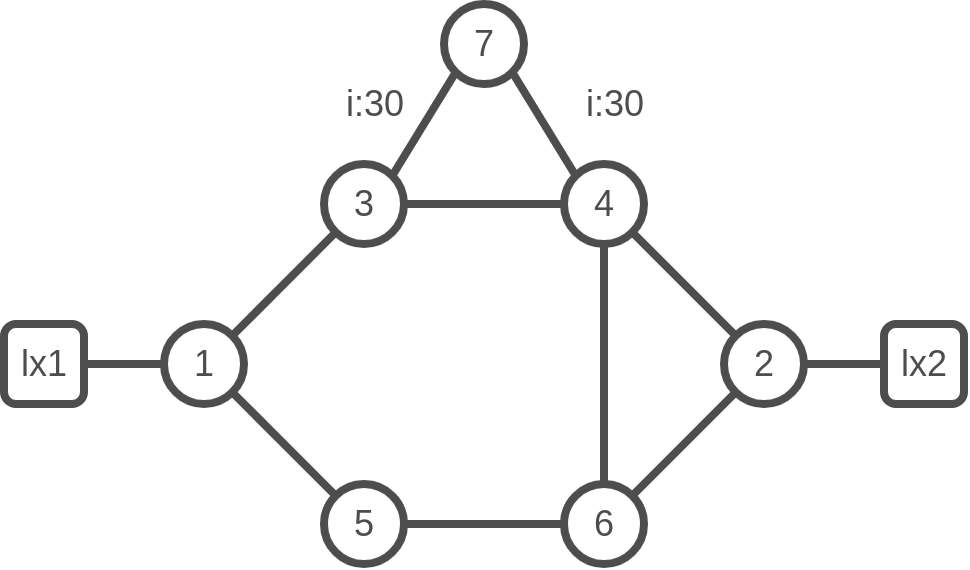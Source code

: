 <mxfile version="20.7.4" type="device" pages="14"><diagram id="IQfa8gcIXFdzdk2X5b_7" name="1"><mxGraphModel dx="949" dy="785" grid="1" gridSize="10" guides="1" tooltips="1" connect="1" arrows="1" fold="1" page="1" pageScale="1" pageWidth="827" pageHeight="1169" math="0" shadow="0"><root><mxCell id="0"/><mxCell id="1" parent="0"/><mxCell id="i5UzFK37_x4iuiFfJ8ls-6" style="rounded=0;orthogonalLoop=1;jettySize=auto;html=1;exitX=1;exitY=0;exitDx=0;exitDy=0;entryX=0;entryY=1;entryDx=0;entryDy=0;fontSize=18;fontColor=#4D4D4D;endArrow=none;endFill=0;strokeColor=#4D4D4D;strokeWidth=4;" parent="1" source="i5UzFK37_x4iuiFfJ8ls-3" target="i5UzFK37_x4iuiFfJ8ls-5" edge="1"><mxGeometry relative="1" as="geometry"/></mxCell><mxCell id="i5UzFK37_x4iuiFfJ8ls-3" value="&lt;font color=&quot;#4d4d4d&quot; style=&quot;font-size: 18px;&quot;&gt;1&lt;/font&gt;" style="ellipse;whiteSpace=wrap;html=1;aspect=fixed;strokeWidth=4;shadow=0;gradientColor=default;fillColor=none;strokeColor=#4D4D4D;" parent="1" vertex="1"><mxGeometry x="160" y="320" width="40" height="40" as="geometry"/></mxCell><mxCell id="i5UzFK37_x4iuiFfJ8ls-19" style="edgeStyle=none;rounded=0;orthogonalLoop=1;jettySize=auto;html=1;exitX=1;exitY=0;exitDx=0;exitDy=0;entryX=0;entryY=1;entryDx=0;entryDy=0;strokeColor=#4D4D4D;strokeWidth=4;fontSize=18;fontColor=#4D4D4D;endArrow=none;endFill=0;" parent="1" source="i5UzFK37_x4iuiFfJ8ls-5" target="i5UzFK37_x4iuiFfJ8ls-12" edge="1"><mxGeometry relative="1" as="geometry"/></mxCell><mxCell id="i5UzFK37_x4iuiFfJ8ls-5" value="&lt;font color=&quot;#4d4d4d&quot; style=&quot;font-size: 18px;&quot;&gt;3&lt;/font&gt;" style="ellipse;whiteSpace=wrap;html=1;aspect=fixed;strokeWidth=4;shadow=0;gradientColor=default;fillColor=none;strokeColor=#4D4D4D;" parent="1" vertex="1"><mxGeometry x="240" y="240" width="40" height="40" as="geometry"/></mxCell><mxCell id="i5UzFK37_x4iuiFfJ8ls-7" value="&lt;font color=&quot;#4d4d4d&quot; style=&quot;font-size: 18px;&quot;&gt;4&lt;/font&gt;" style="ellipse;whiteSpace=wrap;html=1;aspect=fixed;strokeWidth=4;shadow=0;gradientColor=default;fillColor=none;strokeColor=#4D4D4D;" parent="1" vertex="1"><mxGeometry x="360" y="240" width="40" height="40" as="geometry"/></mxCell><mxCell id="i5UzFK37_x4iuiFfJ8ls-8" value="&lt;font color=&quot;#4d4d4d&quot; style=&quot;font-size: 18px;&quot;&gt;5&lt;/font&gt;" style="ellipse;whiteSpace=wrap;html=1;aspect=fixed;strokeWidth=4;shadow=0;gradientColor=default;fillColor=none;strokeColor=#4D4D4D;" parent="1" vertex="1"><mxGeometry x="240" y="400" width="40" height="40" as="geometry"/></mxCell><mxCell id="i5UzFK37_x4iuiFfJ8ls-9" value="&lt;font color=&quot;#4d4d4d&quot; style=&quot;font-size: 18px;&quot;&gt;6&lt;/font&gt;" style="ellipse;whiteSpace=wrap;html=1;aspect=fixed;strokeWidth=4;shadow=0;gradientColor=default;fillColor=none;strokeColor=#4D4D4D;" parent="1" vertex="1"><mxGeometry x="360" y="400" width="40" height="40" as="geometry"/></mxCell><mxCell id="i5UzFK37_x4iuiFfJ8ls-23" style="edgeStyle=none;rounded=0;orthogonalLoop=1;jettySize=auto;html=1;exitX=1;exitY=0.5;exitDx=0;exitDy=0;strokeColor=#4D4D4D;strokeWidth=4;fontSize=18;fontColor=#4D4D4D;endArrow=none;endFill=0;" parent="1" source="i5UzFK37_x4iuiFfJ8ls-10" target="i5UzFK37_x4iuiFfJ8ls-22" edge="1"><mxGeometry relative="1" as="geometry"/></mxCell><mxCell id="i5UzFK37_x4iuiFfJ8ls-10" value="&lt;font color=&quot;#4d4d4d&quot; style=&quot;font-size: 18px;&quot;&gt;2&lt;/font&gt;" style="ellipse;whiteSpace=wrap;html=1;aspect=fixed;strokeWidth=4;shadow=0;gradientColor=default;fillColor=none;strokeColor=#4D4D4D;" parent="1" vertex="1"><mxGeometry x="440" y="320" width="40" height="40" as="geometry"/></mxCell><mxCell id="i5UzFK37_x4iuiFfJ8ls-11" style="rounded=0;orthogonalLoop=1;jettySize=auto;html=1;exitX=0;exitY=0.5;exitDx=0;exitDy=0;entryX=1;entryY=0.5;entryDx=0;entryDy=0;fontSize=18;fontColor=#4D4D4D;endArrow=none;endFill=0;strokeColor=#4D4D4D;strokeWidth=4;" parent="1" source="i5UzFK37_x4iuiFfJ8ls-7" target="i5UzFK37_x4iuiFfJ8ls-5" edge="1"><mxGeometry relative="1" as="geometry"><mxPoint x="204.142" y="335.858" as="sourcePoint"/><mxPoint x="255.858" y="284.142" as="targetPoint"/></mxGeometry></mxCell><mxCell id="i5UzFK37_x4iuiFfJ8ls-20" style="edgeStyle=none;rounded=0;orthogonalLoop=1;jettySize=auto;html=1;exitX=1;exitY=1;exitDx=0;exitDy=0;entryX=0;entryY=0;entryDx=0;entryDy=0;strokeColor=#4D4D4D;strokeWidth=4;fontSize=18;fontColor=#4D4D4D;endArrow=none;endFill=0;" parent="1" source="i5UzFK37_x4iuiFfJ8ls-12" target="i5UzFK37_x4iuiFfJ8ls-7" edge="1"><mxGeometry relative="1" as="geometry"/></mxCell><mxCell id="i5UzFK37_x4iuiFfJ8ls-12" value="&lt;font color=&quot;#4d4d4d&quot; style=&quot;font-size: 18px;&quot;&gt;7&lt;/font&gt;" style="ellipse;whiteSpace=wrap;html=1;aspect=fixed;strokeWidth=4;shadow=0;gradientColor=default;fillColor=none;strokeColor=#4D4D4D;" parent="1" vertex="1"><mxGeometry x="300" y="160" width="40" height="40" as="geometry"/></mxCell><mxCell id="i5UzFK37_x4iuiFfJ8ls-21" style="edgeStyle=none;rounded=0;orthogonalLoop=1;jettySize=auto;html=1;exitX=1;exitY=0.5;exitDx=0;exitDy=0;entryX=0;entryY=0.5;entryDx=0;entryDy=0;strokeColor=#4D4D4D;strokeWidth=4;fontSize=18;fontColor=#4D4D4D;endArrow=none;endFill=0;" parent="1" source="i5UzFK37_x4iuiFfJ8ls-13" target="i5UzFK37_x4iuiFfJ8ls-3" edge="1"><mxGeometry relative="1" as="geometry"/></mxCell><mxCell id="i5UzFK37_x4iuiFfJ8ls-13" value="lx1" style="rounded=1;whiteSpace=wrap;html=1;shadow=0;strokeColor=#4D4D4D;strokeWidth=4;fontSize=18;fontColor=#4D4D4D;fillColor=none;gradientColor=default;" parent="1" vertex="1"><mxGeometry x="80" y="320" width="40" height="40" as="geometry"/></mxCell><mxCell id="i5UzFK37_x4iuiFfJ8ls-14" style="rounded=0;orthogonalLoop=1;jettySize=auto;html=1;exitX=0;exitY=0;exitDx=0;exitDy=0;entryX=1;entryY=1;entryDx=0;entryDy=0;fontSize=18;fontColor=#4D4D4D;endArrow=none;endFill=0;strokeColor=#4D4D4D;strokeWidth=4;" parent="1" source="i5UzFK37_x4iuiFfJ8ls-8" target="i5UzFK37_x4iuiFfJ8ls-3" edge="1"><mxGeometry relative="1" as="geometry"><mxPoint x="370" y="270" as="sourcePoint"/><mxPoint x="290" y="270" as="targetPoint"/></mxGeometry></mxCell><mxCell id="i5UzFK37_x4iuiFfJ8ls-15" style="rounded=0;orthogonalLoop=1;jettySize=auto;html=1;entryX=0;entryY=0.5;entryDx=0;entryDy=0;fontSize=18;fontColor=#4D4D4D;endArrow=none;endFill=0;strokeColor=#4D4D4D;strokeWidth=4;exitX=1;exitY=0.5;exitDx=0;exitDy=0;" parent="1" source="i5UzFK37_x4iuiFfJ8ls-8" target="i5UzFK37_x4iuiFfJ8ls-9" edge="1"><mxGeometry relative="1" as="geometry"><mxPoint x="290" y="390" as="sourcePoint"/><mxPoint x="204.142" y="364.142" as="targetPoint"/></mxGeometry></mxCell><mxCell id="i5UzFK37_x4iuiFfJ8ls-16" style="rounded=0;orthogonalLoop=1;jettySize=auto;html=1;entryX=0.5;entryY=1;entryDx=0;entryDy=0;fontSize=18;fontColor=#4D4D4D;endArrow=none;endFill=0;strokeColor=#4D4D4D;strokeWidth=4;" parent="1" source="i5UzFK37_x4iuiFfJ8ls-9" target="i5UzFK37_x4iuiFfJ8ls-7" edge="1"><mxGeometry relative="1" as="geometry"><mxPoint x="290" y="430" as="sourcePoint"/><mxPoint x="370" y="430" as="targetPoint"/></mxGeometry></mxCell><mxCell id="i5UzFK37_x4iuiFfJ8ls-17" style="rounded=0;orthogonalLoop=1;jettySize=auto;html=1;entryX=1;entryY=1;entryDx=0;entryDy=0;fontSize=18;fontColor=#4D4D4D;endArrow=none;endFill=0;strokeColor=#4D4D4D;strokeWidth=4;exitX=0;exitY=0;exitDx=0;exitDy=0;" parent="1" source="i5UzFK37_x4iuiFfJ8ls-10" target="i5UzFK37_x4iuiFfJ8ls-7" edge="1"><mxGeometry relative="1" as="geometry"><mxPoint x="390" y="410" as="sourcePoint"/><mxPoint x="390" y="290" as="targetPoint"/></mxGeometry></mxCell><mxCell id="i5UzFK37_x4iuiFfJ8ls-18" style="rounded=0;orthogonalLoop=1;jettySize=auto;html=1;entryX=0;entryY=1;entryDx=0;entryDy=0;fontSize=18;fontColor=#4D4D4D;endArrow=none;endFill=0;strokeColor=#4D4D4D;strokeWidth=4;exitX=1;exitY=0;exitDx=0;exitDy=0;" parent="1" source="i5UzFK37_x4iuiFfJ8ls-9" target="i5UzFK37_x4iuiFfJ8ls-10" edge="1"><mxGeometry relative="1" as="geometry"><mxPoint x="450" y="420" as="sourcePoint"/><mxPoint x="410" y="270" as="targetPoint"/></mxGeometry></mxCell><mxCell id="i5UzFK37_x4iuiFfJ8ls-22" value="lx2" style="rounded=1;whiteSpace=wrap;html=1;shadow=0;strokeColor=#4D4D4D;strokeWidth=4;fontSize=18;fontColor=#4D4D4D;fillColor=none;gradientColor=default;" parent="1" vertex="1"><mxGeometry x="520" y="320" width="40" height="40" as="geometry"/></mxCell><mxCell id="HPPjqzakMUuMpbUSRM1Q-1" value="i:30" style="text;html=1;align=center;verticalAlign=middle;resizable=0;points=[];autosize=1;strokeColor=none;fillColor=none;fontSize=18;fontColor=#4D4D4D;" parent="1" vertex="1"><mxGeometry x="360" y="190" width="50" height="40" as="geometry"/></mxCell><mxCell id="HPPjqzakMUuMpbUSRM1Q-2" value="i:30" style="text;html=1;align=center;verticalAlign=middle;resizable=0;points=[];autosize=1;strokeColor=none;fillColor=none;fontSize=18;fontColor=#4D4D4D;" parent="1" vertex="1"><mxGeometry x="240" y="190" width="50" height="40" as="geometry"/></mxCell></root></mxGraphModel></diagram><diagram id="g97wd9cs6JEpzYjJ9qqs" name="2"><mxGraphModel dx="949" dy="785" grid="1" gridSize="10" guides="1" tooltips="1" connect="1" arrows="1" fold="1" page="1" pageScale="1" pageWidth="827" pageHeight="1169" math="0" shadow="0"><root><mxCell id="0"/><mxCell id="1" parent="0"/><mxCell id="xawcQdjexVagy-0ADzf6-1" style="rounded=0;orthogonalLoop=1;jettySize=auto;html=1;exitX=1;exitY=0;exitDx=0;exitDy=0;entryX=0;entryY=1;entryDx=0;entryDy=0;fontSize=18;fontColor=#4D4D4D;endArrow=none;endFill=0;strokeColor=#4D4D4D;strokeWidth=4;" parent="1" source="xawcQdjexVagy-0ADzf6-2" target="xawcQdjexVagy-0ADzf6-4" edge="1"><mxGeometry relative="1" as="geometry"/></mxCell><mxCell id="xawcQdjexVagy-0ADzf6-2" value="&lt;font color=&quot;#4d4d4d&quot; style=&quot;font-size: 18px;&quot;&gt;1&lt;/font&gt;" style="ellipse;whiteSpace=wrap;html=1;aspect=fixed;strokeWidth=4;shadow=0;gradientColor=default;fillColor=none;strokeColor=#4D4D4D;" parent="1" vertex="1"><mxGeometry x="160" y="320" width="40" height="40" as="geometry"/></mxCell><mxCell id="xawcQdjexVagy-0ADzf6-3" style="edgeStyle=none;rounded=0;orthogonalLoop=1;jettySize=auto;html=1;exitX=1;exitY=0;exitDx=0;exitDy=0;entryX=0;entryY=1;entryDx=0;entryDy=0;strokeColor=#4D4D4D;strokeWidth=4;fontSize=18;fontColor=#4D4D4D;endArrow=none;endFill=0;" parent="1" source="xawcQdjexVagy-0ADzf6-4" target="xawcQdjexVagy-0ADzf6-12" edge="1"><mxGeometry relative="1" as="geometry"/></mxCell><mxCell id="xawcQdjexVagy-0ADzf6-4" value="&lt;font color=&quot;#4d4d4d&quot; style=&quot;font-size: 18px;&quot;&gt;3&lt;/font&gt;" style="ellipse;whiteSpace=wrap;html=1;aspect=fixed;strokeWidth=4;shadow=0;gradientColor=default;fillColor=none;strokeColor=#4D4D4D;" parent="1" vertex="1"><mxGeometry x="240" y="240" width="40" height="40" as="geometry"/></mxCell><mxCell id="xawcQdjexVagy-0ADzf6-5" value="&lt;font color=&quot;#4d4d4d&quot; style=&quot;font-size: 18px;&quot;&gt;4&lt;/font&gt;" style="ellipse;whiteSpace=wrap;html=1;aspect=fixed;strokeWidth=4;shadow=0;gradientColor=default;fillColor=none;strokeColor=#4D4D4D;" parent="1" vertex="1"><mxGeometry x="360" y="240" width="40" height="40" as="geometry"/></mxCell><mxCell id="xawcQdjexVagy-0ADzf6-6" value="&lt;font color=&quot;#4d4d4d&quot; style=&quot;font-size: 18px;&quot;&gt;5&lt;/font&gt;" style="ellipse;whiteSpace=wrap;html=1;aspect=fixed;strokeWidth=4;shadow=0;gradientColor=default;fillColor=none;strokeColor=#4D4D4D;" parent="1" vertex="1"><mxGeometry x="240" y="400" width="40" height="40" as="geometry"/></mxCell><mxCell id="xawcQdjexVagy-0ADzf6-7" value="&lt;font color=&quot;#4d4d4d&quot; style=&quot;font-size: 18px;&quot;&gt;6&lt;/font&gt;" style="ellipse;whiteSpace=wrap;html=1;aspect=fixed;strokeWidth=4;shadow=0;gradientColor=default;fillColor=none;strokeColor=#4D4D4D;" parent="1" vertex="1"><mxGeometry x="360" y="400" width="40" height="40" as="geometry"/></mxCell><mxCell id="xawcQdjexVagy-0ADzf6-8" style="edgeStyle=none;rounded=0;orthogonalLoop=1;jettySize=auto;html=1;exitX=1;exitY=0.5;exitDx=0;exitDy=0;strokeColor=#4D4D4D;strokeWidth=4;fontSize=18;fontColor=#4D4D4D;endArrow=none;endFill=0;" parent="1" source="xawcQdjexVagy-0ADzf6-9" target="xawcQdjexVagy-0ADzf6-20" edge="1"><mxGeometry relative="1" as="geometry"/></mxCell><mxCell id="xawcQdjexVagy-0ADzf6-9" value="&lt;font color=&quot;#4d4d4d&quot; style=&quot;font-size: 18px;&quot;&gt;2&lt;/font&gt;" style="ellipse;whiteSpace=wrap;html=1;aspect=fixed;strokeWidth=4;shadow=0;gradientColor=default;fillColor=none;strokeColor=#4D4D4D;" parent="1" vertex="1"><mxGeometry x="440" y="320" width="40" height="40" as="geometry"/></mxCell><mxCell id="xawcQdjexVagy-0ADzf6-10" style="rounded=0;orthogonalLoop=1;jettySize=auto;html=1;exitX=0;exitY=0.5;exitDx=0;exitDy=0;entryX=1;entryY=0.5;entryDx=0;entryDy=0;fontSize=18;fontColor=#4D4D4D;endArrow=none;endFill=0;strokeColor=#4D4D4D;strokeWidth=4;" parent="1" source="xawcQdjexVagy-0ADzf6-5" target="xawcQdjexVagy-0ADzf6-4" edge="1"><mxGeometry relative="1" as="geometry"><mxPoint x="204.142" y="335.858" as="sourcePoint"/><mxPoint x="255.858" y="284.142" as="targetPoint"/></mxGeometry></mxCell><mxCell id="xawcQdjexVagy-0ADzf6-11" style="edgeStyle=none;rounded=0;orthogonalLoop=1;jettySize=auto;html=1;exitX=1;exitY=1;exitDx=0;exitDy=0;entryX=0;entryY=0;entryDx=0;entryDy=0;strokeColor=#4D4D4D;strokeWidth=4;fontSize=18;fontColor=#4D4D4D;endArrow=none;endFill=0;" parent="1" source="xawcQdjexVagy-0ADzf6-12" target="xawcQdjexVagy-0ADzf6-5" edge="1"><mxGeometry relative="1" as="geometry"/></mxCell><mxCell id="xawcQdjexVagy-0ADzf6-12" value="&lt;font color=&quot;#4d4d4d&quot; style=&quot;font-size: 18px;&quot;&gt;7&lt;/font&gt;" style="ellipse;whiteSpace=wrap;html=1;aspect=fixed;strokeWidth=4;shadow=0;gradientColor=default;fillColor=none;strokeColor=#4D4D4D;" parent="1" vertex="1"><mxGeometry x="300" y="160" width="40" height="40" as="geometry"/></mxCell><mxCell id="xawcQdjexVagy-0ADzf6-13" style="edgeStyle=none;rounded=0;orthogonalLoop=1;jettySize=auto;html=1;exitX=1;exitY=0.5;exitDx=0;exitDy=0;entryX=0;entryY=0.5;entryDx=0;entryDy=0;strokeColor=#4D4D4D;strokeWidth=4;fontSize=18;fontColor=#4D4D4D;endArrow=none;endFill=0;" parent="1" source="xawcQdjexVagy-0ADzf6-14" target="xawcQdjexVagy-0ADzf6-2" edge="1"><mxGeometry relative="1" as="geometry"/></mxCell><mxCell id="xawcQdjexVagy-0ADzf6-14" value="lx1" style="rounded=1;whiteSpace=wrap;html=1;shadow=0;strokeColor=#4D4D4D;strokeWidth=4;fontSize=18;fontColor=#4D4D4D;fillColor=none;gradientColor=default;" parent="1" vertex="1"><mxGeometry x="80" y="320" width="40" height="40" as="geometry"/></mxCell><mxCell id="xawcQdjexVagy-0ADzf6-15" style="rounded=0;orthogonalLoop=1;jettySize=auto;html=1;exitX=0;exitY=0;exitDx=0;exitDy=0;entryX=1;entryY=1;entryDx=0;entryDy=0;fontSize=18;fontColor=#4D4D4D;endArrow=none;endFill=0;strokeColor=#4D4D4D;strokeWidth=4;" parent="1" source="xawcQdjexVagy-0ADzf6-6" target="xawcQdjexVagy-0ADzf6-2" edge="1"><mxGeometry relative="1" as="geometry"><mxPoint x="370" y="270" as="sourcePoint"/><mxPoint x="290" y="270" as="targetPoint"/></mxGeometry></mxCell><mxCell id="xawcQdjexVagy-0ADzf6-16" style="rounded=0;orthogonalLoop=1;jettySize=auto;html=1;entryX=0;entryY=0.5;entryDx=0;entryDy=0;fontSize=18;fontColor=#4D4D4D;endArrow=none;endFill=0;strokeColor=#4D4D4D;strokeWidth=4;exitX=1;exitY=0.5;exitDx=0;exitDy=0;" parent="1" source="xawcQdjexVagy-0ADzf6-6" target="xawcQdjexVagy-0ADzf6-7" edge="1"><mxGeometry relative="1" as="geometry"><mxPoint x="290" y="390" as="sourcePoint"/><mxPoint x="204.142" y="364.142" as="targetPoint"/></mxGeometry></mxCell><mxCell id="xawcQdjexVagy-0ADzf6-17" style="rounded=0;orthogonalLoop=1;jettySize=auto;html=1;entryX=0.5;entryY=1;entryDx=0;entryDy=0;fontSize=18;fontColor=#4D4D4D;endArrow=none;endFill=0;strokeColor=#4D4D4D;strokeWidth=4;" parent="1" source="xawcQdjexVagy-0ADzf6-7" target="xawcQdjexVagy-0ADzf6-5" edge="1"><mxGeometry relative="1" as="geometry"><mxPoint x="290" y="430" as="sourcePoint"/><mxPoint x="370" y="430" as="targetPoint"/></mxGeometry></mxCell><mxCell id="xawcQdjexVagy-0ADzf6-18" style="rounded=0;orthogonalLoop=1;jettySize=auto;html=1;entryX=1;entryY=1;entryDx=0;entryDy=0;fontSize=18;fontColor=#4D4D4D;endArrow=none;endFill=0;strokeColor=#4D4D4D;strokeWidth=4;exitX=0;exitY=0;exitDx=0;exitDy=0;" parent="1" source="xawcQdjexVagy-0ADzf6-9" target="xawcQdjexVagy-0ADzf6-5" edge="1"><mxGeometry relative="1" as="geometry"><mxPoint x="390" y="410" as="sourcePoint"/><mxPoint x="390" y="290" as="targetPoint"/></mxGeometry></mxCell><mxCell id="xawcQdjexVagy-0ADzf6-19" style="rounded=0;orthogonalLoop=1;jettySize=auto;html=1;entryX=0;entryY=1;entryDx=0;entryDy=0;fontSize=18;fontColor=#4D4D4D;endArrow=none;endFill=0;strokeColor=#4D4D4D;strokeWidth=4;exitX=1;exitY=0;exitDx=0;exitDy=0;" parent="1" source="xawcQdjexVagy-0ADzf6-7" target="xawcQdjexVagy-0ADzf6-9" edge="1"><mxGeometry relative="1" as="geometry"><mxPoint x="450" y="420" as="sourcePoint"/><mxPoint x="410" y="270" as="targetPoint"/></mxGeometry></mxCell><mxCell id="xawcQdjexVagy-0ADzf6-20" value="lx2" style="rounded=1;whiteSpace=wrap;html=1;shadow=0;strokeColor=#4D4D4D;strokeWidth=4;fontSize=18;fontColor=#4D4D4D;fillColor=none;gradientColor=default;" parent="1" vertex="1"><mxGeometry x="520" y="320" width="40" height="40" as="geometry"/></mxCell><mxCell id="wl8gNYoymcD6wPr7Daiu-1" value="" style="endArrow=classic;html=1;rounded=0;strokeColor=#0066CC;strokeWidth=4;fontSize=18;fontColor=#4D4D4D;curved=1;exitX=0.5;exitY=1;exitDx=0;exitDy=0;entryX=0.5;entryY=1;entryDx=0;entryDy=0;" parent="1" source="xawcQdjexVagy-0ADzf6-2" target="xawcQdjexVagy-0ADzf6-9" edge="1"><mxGeometry width="50" height="50" relative="1" as="geometry"><mxPoint x="290" y="510" as="sourcePoint"/><mxPoint x="340" y="460" as="targetPoint"/><Array as="points"><mxPoint x="320" y="520"/></Array></mxGeometry></mxCell><mxCell id="wl8gNYoymcD6wPr7Daiu-3" value="" style="endArrow=classic;html=1;rounded=0;strokeColor=#0066CC;strokeWidth=4;fontSize=18;fontColor=#4D4D4D;curved=1;exitX=0.5;exitY=0;exitDx=0;exitDy=0;entryX=0.5;entryY=0;entryDx=0;entryDy=0;" parent="1" source="xawcQdjexVagy-0ADzf6-2" target="xawcQdjexVagy-0ADzf6-9" edge="1"><mxGeometry width="50" height="50" relative="1" as="geometry"><mxPoint x="290" y="510" as="sourcePoint"/><mxPoint x="340" y="460" as="targetPoint"/><Array as="points"><mxPoint x="300" y="150"/></Array></mxGeometry></mxCell><mxCell id="liW848PY3NOLLWHTgEq_-1" value="i:30" style="text;html=1;align=center;verticalAlign=middle;resizable=0;points=[];autosize=1;strokeColor=none;fillColor=none;fontSize=18;fontColor=#4D4D4D;" parent="1" vertex="1"><mxGeometry x="360" y="190" width="50" height="40" as="geometry"/></mxCell><mxCell id="liW848PY3NOLLWHTgEq_-2" value="i:30" style="text;html=1;align=center;verticalAlign=middle;resizable=0;points=[];autosize=1;strokeColor=none;fillColor=none;fontSize=18;fontColor=#4D4D4D;" parent="1" vertex="1"><mxGeometry x="240" y="190" width="50" height="40" as="geometry"/></mxCell></root></mxGraphModel></diagram><diagram id="ws8uZyy3iXEK6IfKtPFE" name="3"><mxGraphModel dx="949" dy="785" grid="1" gridSize="10" guides="1" tooltips="1" connect="1" arrows="1" fold="1" page="1" pageScale="1" pageWidth="827" pageHeight="1169" math="0" shadow="0"><root><mxCell id="0"/><mxCell id="1" parent="0"/><mxCell id="dyZBQBNA96NCs4Hj8OQx-1" style="rounded=0;orthogonalLoop=1;jettySize=auto;html=1;exitX=1;exitY=0;exitDx=0;exitDy=0;entryX=0;entryY=1;entryDx=0;entryDy=0;fontSize=18;fontColor=#4D4D4D;endArrow=none;endFill=0;strokeColor=#4D4D4D;strokeWidth=4;" parent="1" source="dyZBQBNA96NCs4Hj8OQx-2" target="dyZBQBNA96NCs4Hj8OQx-4" edge="1"><mxGeometry relative="1" as="geometry"/></mxCell><mxCell id="dyZBQBNA96NCs4Hj8OQx-2" value="&lt;font color=&quot;#4d4d4d&quot; style=&quot;font-size: 18px;&quot;&gt;1&lt;/font&gt;" style="ellipse;whiteSpace=wrap;html=1;aspect=fixed;strokeWidth=4;shadow=0;gradientColor=default;fillColor=none;strokeColor=#4D4D4D;" parent="1" vertex="1"><mxGeometry x="160" y="320" width="40" height="40" as="geometry"/></mxCell><mxCell id="dyZBQBNA96NCs4Hj8OQx-3" style="edgeStyle=none;rounded=0;orthogonalLoop=1;jettySize=auto;html=1;exitX=1;exitY=0;exitDx=0;exitDy=0;entryX=0;entryY=1;entryDx=0;entryDy=0;strokeColor=#4D4D4D;strokeWidth=4;fontSize=18;fontColor=#4D4D4D;endArrow=none;endFill=0;" parent="1" source="dyZBQBNA96NCs4Hj8OQx-4" target="dyZBQBNA96NCs4Hj8OQx-12" edge="1"><mxGeometry relative="1" as="geometry"/></mxCell><mxCell id="dyZBQBNA96NCs4Hj8OQx-4" value="&lt;font color=&quot;#4d4d4d&quot; style=&quot;font-size: 18px;&quot;&gt;3&lt;/font&gt;" style="ellipse;whiteSpace=wrap;html=1;aspect=fixed;strokeWidth=4;shadow=0;gradientColor=default;fillColor=none;strokeColor=#4D4D4D;" parent="1" vertex="1"><mxGeometry x="240" y="240" width="40" height="40" as="geometry"/></mxCell><mxCell id="dyZBQBNA96NCs4Hj8OQx-5" value="&lt;font color=&quot;#4d4d4d&quot; style=&quot;font-size: 18px;&quot;&gt;4&lt;/font&gt;" style="ellipse;whiteSpace=wrap;html=1;aspect=fixed;strokeWidth=4;shadow=0;gradientColor=default;fillColor=none;strokeColor=#0066CC;" parent="1" vertex="1"><mxGeometry x="360" y="240" width="40" height="40" as="geometry"/></mxCell><mxCell id="dyZBQBNA96NCs4Hj8OQx-6" value="&lt;font color=&quot;#4d4d4d&quot; style=&quot;font-size: 18px;&quot;&gt;5&lt;/font&gt;" style="ellipse;whiteSpace=wrap;html=1;aspect=fixed;strokeWidth=4;shadow=0;gradientColor=default;fillColor=none;strokeColor=#0066CC;" parent="1" vertex="1"><mxGeometry x="240" y="400" width="40" height="40" as="geometry"/></mxCell><mxCell id="dyZBQBNA96NCs4Hj8OQx-7" value="&lt;font color=&quot;#4d4d4d&quot; style=&quot;font-size: 18px;&quot;&gt;6&lt;/font&gt;" style="ellipse;whiteSpace=wrap;html=1;aspect=fixed;strokeWidth=4;shadow=0;gradientColor=default;fillColor=none;strokeColor=#0066CC;" parent="1" vertex="1"><mxGeometry x="360" y="400" width="40" height="40" as="geometry"/></mxCell><mxCell id="dyZBQBNA96NCs4Hj8OQx-8" style="edgeStyle=none;rounded=0;orthogonalLoop=1;jettySize=auto;html=1;exitX=1;exitY=0.5;exitDx=0;exitDy=0;strokeColor=#4D4D4D;strokeWidth=4;fontSize=18;fontColor=#4D4D4D;endArrow=none;endFill=0;" parent="1" source="dyZBQBNA96NCs4Hj8OQx-9" target="dyZBQBNA96NCs4Hj8OQx-20" edge="1"><mxGeometry relative="1" as="geometry"/></mxCell><mxCell id="dyZBQBNA96NCs4Hj8OQx-9" value="&lt;font color=&quot;#4d4d4d&quot; style=&quot;font-size: 18px;&quot;&gt;2&lt;/font&gt;" style="ellipse;whiteSpace=wrap;html=1;aspect=fixed;strokeWidth=4;shadow=0;gradientColor=default;fillColor=none;strokeColor=#4D4D4D;" parent="1" vertex="1"><mxGeometry x="440" y="320" width="40" height="40" as="geometry"/></mxCell><mxCell id="dyZBQBNA96NCs4Hj8OQx-10" style="rounded=0;orthogonalLoop=1;jettySize=auto;html=1;exitX=0;exitY=0.5;exitDx=0;exitDy=0;entryX=1;entryY=0.5;entryDx=0;entryDy=0;fontSize=18;fontColor=#4D4D4D;endArrow=none;endFill=0;strokeColor=#4D4D4D;strokeWidth=4;" parent="1" source="dyZBQBNA96NCs4Hj8OQx-5" target="dyZBQBNA96NCs4Hj8OQx-4" edge="1"><mxGeometry relative="1" as="geometry"><mxPoint x="204.142" y="335.858" as="sourcePoint"/><mxPoint x="255.858" y="284.142" as="targetPoint"/></mxGeometry></mxCell><mxCell id="dyZBQBNA96NCs4Hj8OQx-11" style="edgeStyle=none;rounded=0;orthogonalLoop=1;jettySize=auto;html=1;exitX=1;exitY=1;exitDx=0;exitDy=0;entryX=0;entryY=0;entryDx=0;entryDy=0;strokeColor=#4D4D4D;strokeWidth=4;fontSize=18;fontColor=#4D4D4D;endArrow=none;endFill=0;" parent="1" source="dyZBQBNA96NCs4Hj8OQx-12" target="dyZBQBNA96NCs4Hj8OQx-5" edge="1"><mxGeometry relative="1" as="geometry"/></mxCell><mxCell id="dyZBQBNA96NCs4Hj8OQx-12" value="&lt;font color=&quot;#4d4d4d&quot; style=&quot;font-size: 18px;&quot;&gt;7&lt;/font&gt;" style="ellipse;whiteSpace=wrap;html=1;aspect=fixed;strokeWidth=4;shadow=0;gradientColor=default;fillColor=none;strokeColor=#4D4D4D;" parent="1" vertex="1"><mxGeometry x="300" y="160" width="40" height="40" as="geometry"/></mxCell><mxCell id="dyZBQBNA96NCs4Hj8OQx-13" style="edgeStyle=none;rounded=0;orthogonalLoop=1;jettySize=auto;html=1;exitX=1;exitY=0.5;exitDx=0;exitDy=0;entryX=0;entryY=0.5;entryDx=0;entryDy=0;strokeColor=#4D4D4D;strokeWidth=4;fontSize=18;fontColor=#4D4D4D;endArrow=none;endFill=0;" parent="1" source="dyZBQBNA96NCs4Hj8OQx-14" target="dyZBQBNA96NCs4Hj8OQx-2" edge="1"><mxGeometry relative="1" as="geometry"/></mxCell><mxCell id="dyZBQBNA96NCs4Hj8OQx-14" value="lx1" style="rounded=1;whiteSpace=wrap;html=1;shadow=0;strokeColor=#4D4D4D;strokeWidth=4;fontSize=18;fontColor=#4D4D4D;fillColor=none;gradientColor=default;" parent="1" vertex="1"><mxGeometry x="80" y="320" width="40" height="40" as="geometry"/></mxCell><mxCell id="dyZBQBNA96NCs4Hj8OQx-15" style="rounded=0;orthogonalLoop=1;jettySize=auto;html=1;exitX=0;exitY=0;exitDx=0;exitDy=0;entryX=1;entryY=1;entryDx=0;entryDy=0;fontSize=18;fontColor=#4D4D4D;endArrow=none;endFill=0;strokeColor=#4D4D4D;strokeWidth=4;" parent="1" source="dyZBQBNA96NCs4Hj8OQx-6" target="dyZBQBNA96NCs4Hj8OQx-2" edge="1"><mxGeometry relative="1" as="geometry"><mxPoint x="370" y="270" as="sourcePoint"/><mxPoint x="290" y="270" as="targetPoint"/></mxGeometry></mxCell><mxCell id="dyZBQBNA96NCs4Hj8OQx-16" style="rounded=0;orthogonalLoop=1;jettySize=auto;html=1;entryX=0;entryY=0.5;entryDx=0;entryDy=0;fontSize=18;fontColor=#4D4D4D;endArrow=none;endFill=0;strokeColor=#4D4D4D;strokeWidth=4;exitX=1;exitY=0.5;exitDx=0;exitDy=0;" parent="1" source="dyZBQBNA96NCs4Hj8OQx-6" target="dyZBQBNA96NCs4Hj8OQx-7" edge="1"><mxGeometry relative="1" as="geometry"><mxPoint x="290" y="390" as="sourcePoint"/><mxPoint x="204.142" y="364.142" as="targetPoint"/></mxGeometry></mxCell><mxCell id="dyZBQBNA96NCs4Hj8OQx-17" style="rounded=0;orthogonalLoop=1;jettySize=auto;html=1;entryX=0.5;entryY=1;entryDx=0;entryDy=0;fontSize=18;fontColor=#4D4D4D;endArrow=none;endFill=0;strokeColor=#4D4D4D;strokeWidth=4;" parent="1" source="dyZBQBNA96NCs4Hj8OQx-7" target="dyZBQBNA96NCs4Hj8OQx-5" edge="1"><mxGeometry relative="1" as="geometry"><mxPoint x="290" y="430" as="sourcePoint"/><mxPoint x="370" y="430" as="targetPoint"/></mxGeometry></mxCell><mxCell id="dyZBQBNA96NCs4Hj8OQx-18" style="rounded=0;orthogonalLoop=1;jettySize=auto;html=1;entryX=1;entryY=1;entryDx=0;entryDy=0;fontSize=18;fontColor=#4D4D4D;endArrow=none;endFill=0;strokeColor=#4D4D4D;strokeWidth=4;exitX=0;exitY=0;exitDx=0;exitDy=0;" parent="1" source="dyZBQBNA96NCs4Hj8OQx-9" target="dyZBQBNA96NCs4Hj8OQx-5" edge="1"><mxGeometry relative="1" as="geometry"><mxPoint x="390" y="410" as="sourcePoint"/><mxPoint x="390" y="290" as="targetPoint"/></mxGeometry></mxCell><mxCell id="dyZBQBNA96NCs4Hj8OQx-19" style="rounded=0;orthogonalLoop=1;jettySize=auto;html=1;entryX=0;entryY=1;entryDx=0;entryDy=0;fontSize=18;fontColor=#4D4D4D;endArrow=none;endFill=0;strokeColor=#4D4D4D;strokeWidth=4;exitX=1;exitY=0;exitDx=0;exitDy=0;" parent="1" source="dyZBQBNA96NCs4Hj8OQx-7" target="dyZBQBNA96NCs4Hj8OQx-9" edge="1"><mxGeometry relative="1" as="geometry"><mxPoint x="450" y="420" as="sourcePoint"/><mxPoint x="410" y="270" as="targetPoint"/></mxGeometry></mxCell><mxCell id="dyZBQBNA96NCs4Hj8OQx-20" value="lx2" style="rounded=1;whiteSpace=wrap;html=1;shadow=0;strokeColor=#4D4D4D;strokeWidth=4;fontSize=18;fontColor=#4D4D4D;fillColor=none;gradientColor=default;" parent="1" vertex="1"><mxGeometry x="520" y="320" width="40" height="40" as="geometry"/></mxCell><mxCell id="dyZBQBNA96NCs4Hj8OQx-21" value="" style="endArrow=classic;html=1;rounded=0;strokeColor=#0066CC;strokeWidth=4;fontSize=18;fontColor=#4D4D4D;curved=1;entryX=1;entryY=0.5;entryDx=0;entryDy=0;exitX=1;exitY=0.5;exitDx=0;exitDy=0;" parent="1" source="dyZBQBNA96NCs4Hj8OQx-7" target="dyZBQBNA96NCs4Hj8OQx-5" edge="1"><mxGeometry width="50" height="50" relative="1" as="geometry"><mxPoint x="290" y="510" as="sourcePoint"/><mxPoint x="340" y="460" as="targetPoint"/><Array as="points"><mxPoint x="460" y="340"/></Array></mxGeometry></mxCell><mxCell id="dyZBQBNA96NCs4Hj8OQx-23" value="" style="endArrow=classic;html=1;rounded=0;strokeColor=#0066CC;strokeWidth=4;fontSize=18;fontColor=#4D4D4D;curved=1;exitX=0.5;exitY=1;exitDx=0;exitDy=0;entryX=0;entryY=0.5;entryDx=0;entryDy=0;" parent="1" source="dyZBQBNA96NCs4Hj8OQx-2" target="dyZBQBNA96NCs4Hj8OQx-6" edge="1"><mxGeometry width="50" height="50" relative="1" as="geometry"><mxPoint x="404.142" y="415.858" as="sourcePoint"/><mxPoint x="320" y="480" as="targetPoint"/><Array as="points"><mxPoint x="200" y="400"/></Array></mxGeometry></mxCell><mxCell id="TxmR0hhpqXBchI9kN80n-1" value="&lt;font color=&quot;#0066cc&quot;&gt;SID-LIST: &lt;br&gt;&amp;lt;16005,16006,16004&amp;gt;&lt;/font&gt;" style="text;html=1;align=center;verticalAlign=middle;resizable=0;points=[];autosize=1;strokeColor=none;fillColor=none;fontSize=18;fontColor=#4D4D4D;" parent="1" vertex="1"><mxGeometry x="30" y="377" width="200" height="60" as="geometry"/></mxCell><mxCell id="e4-mcBYhCliFR0b8eOFN-1" value="i:30" style="text;html=1;align=center;verticalAlign=middle;resizable=0;points=[];autosize=1;strokeColor=none;fillColor=none;fontSize=18;fontColor=#4D4D4D;" parent="1" vertex="1"><mxGeometry x="360" y="190" width="50" height="40" as="geometry"/></mxCell><mxCell id="e4-mcBYhCliFR0b8eOFN-2" value="i:30" style="text;html=1;align=center;verticalAlign=middle;resizable=0;points=[];autosize=1;strokeColor=none;fillColor=none;fontSize=18;fontColor=#4D4D4D;" parent="1" vertex="1"><mxGeometry x="240" y="190" width="50" height="40" as="geometry"/></mxCell><mxCell id="d3-G2hAQKUunrD8azLwa-1" value="&lt;font color=&quot;#4d4d4d&quot;&gt;i: 50&lt;/font&gt;" style="text;html=1;align=center;verticalAlign=middle;resizable=0;points=[];autosize=1;strokeColor=none;fillColor=none;fontSize=18;fontColor=#0066CC;" parent="1" vertex="1"><mxGeometry x="290" y="377" width="60" height="40" as="geometry"/></mxCell><mxCell id="d3-G2hAQKUunrD8azLwa-2" value="" style="endArrow=classic;html=1;rounded=0;strokeColor=#0066CC;strokeWidth=4;fontSize=18;fontColor=#4D4D4D;curved=1;entryX=0;entryY=1;entryDx=0;entryDy=0;exitX=1;exitY=1;exitDx=0;exitDy=0;" parent="1" source="dyZBQBNA96NCs4Hj8OQx-6" target="dyZBQBNA96NCs4Hj8OQx-7" edge="1"><mxGeometry width="50" height="50" relative="1" as="geometry"><mxPoint x="410" y="430" as="sourcePoint"/><mxPoint x="470" y="370" as="targetPoint"/><Array as="points"><mxPoint x="310" y="450"/></Array></mxGeometry></mxCell></root></mxGraphModel></diagram><diagram id="sw0TQRdijIRUMmLCrNvt" name="4"><mxGraphModel dx="949" dy="785" grid="1" gridSize="10" guides="1" tooltips="1" connect="1" arrows="1" fold="1" page="1" pageScale="1" pageWidth="827" pageHeight="1169" math="0" shadow="0"><root><mxCell id="0"/><mxCell id="1" parent="0"/><mxCell id="HMSlN3QUluz13T6xikEm-2" value="" style="rounded=1;whiteSpace=wrap;html=1;strokeColor=#d6b656;fillColor=#fff2cc;opacity=50;" parent="1" vertex="1"><mxGeometry x="340" y="230" width="80" height="220" as="geometry"/></mxCell><mxCell id="yv82OSFa9EJc0eAKYlnG-1" value="" style="rounded=1;whiteSpace=wrap;html=1;strokeColor=#6c8ebf;fillColor=#dae8fc;gradientColor=none;opacity=50;rotation=-90;" parent="1" vertex="1"><mxGeometry x="316.32" y="259.3" width="127.35" height="77.02" as="geometry"/></mxCell><mxCell id="HMSlN3QUluz13T6xikEm-1" value="" style="rounded=1;whiteSpace=wrap;html=1;strokeColor=#6c8ebf;fillColor=#dae8fc;gradientColor=none;opacity=50;" parent="1" vertex="1"><mxGeometry x="215" y="380" width="205" height="70" as="geometry"/></mxCell><mxCell id="yNdNiTPevbuqXsfjj6p7-1" style="rounded=0;orthogonalLoop=1;jettySize=auto;html=1;exitX=1;exitY=0;exitDx=0;exitDy=0;entryX=0;entryY=1;entryDx=0;entryDy=0;fontSize=18;fontColor=#4D4D4D;endArrow=cross;endFill=0;strokeColor=#CC0000;strokeWidth=4;startArrow=cross;startFill=0;" parent="1" source="yNdNiTPevbuqXsfjj6p7-2" target="yNdNiTPevbuqXsfjj6p7-4" edge="1"><mxGeometry relative="1" as="geometry"/></mxCell><mxCell id="yNdNiTPevbuqXsfjj6p7-2" value="&lt;font color=&quot;#4d4d4d&quot; style=&quot;font-size: 18px;&quot;&gt;1&lt;/font&gt;" style="ellipse;whiteSpace=wrap;html=1;aspect=fixed;strokeWidth=4;shadow=0;gradientColor=default;fillColor=none;strokeColor=#4D4D4D;" parent="1" vertex="1"><mxGeometry x="160" y="320" width="40" height="40" as="geometry"/></mxCell><mxCell id="yNdNiTPevbuqXsfjj6p7-3" style="edgeStyle=none;rounded=0;orthogonalLoop=1;jettySize=auto;html=1;exitX=1;exitY=0;exitDx=0;exitDy=0;entryX=0;entryY=1;entryDx=0;entryDy=0;strokeColor=#4D4D4D;strokeWidth=4;fontSize=18;fontColor=#4D4D4D;endArrow=none;endFill=0;" parent="1" source="yNdNiTPevbuqXsfjj6p7-4" target="yNdNiTPevbuqXsfjj6p7-12" edge="1"><mxGeometry relative="1" as="geometry"/></mxCell><mxCell id="yNdNiTPevbuqXsfjj6p7-4" value="&lt;font color=&quot;#4d4d4d&quot; style=&quot;font-size: 18px;&quot;&gt;3&lt;/font&gt;" style="ellipse;whiteSpace=wrap;html=1;aspect=fixed;strokeWidth=4;shadow=0;gradientColor=default;fillColor=none;strokeColor=#0066CC;" parent="1" vertex="1"><mxGeometry x="240" y="240" width="40" height="40" as="geometry"/></mxCell><mxCell id="yNdNiTPevbuqXsfjj6p7-5" value="&lt;font color=&quot;#4d4d4d&quot; style=&quot;font-size: 18px;&quot;&gt;4&lt;/font&gt;" style="ellipse;whiteSpace=wrap;html=1;aspect=fixed;strokeWidth=4;shadow=0;gradientColor=default;fillColor=none;strokeColor=#0066CC;" parent="1" vertex="1"><mxGeometry x="360" y="240" width="40" height="40" as="geometry"/></mxCell><mxCell id="yNdNiTPevbuqXsfjj6p7-6" value="&lt;font color=&quot;#4d4d4d&quot; style=&quot;font-size: 18px;&quot;&gt;5&lt;/font&gt;" style="ellipse;whiteSpace=wrap;html=1;aspect=fixed;strokeWidth=4;shadow=0;gradientColor=default;fillColor=none;strokeColor=#4D4D4D;" parent="1" vertex="1"><mxGeometry x="240" y="400" width="40" height="40" as="geometry"/></mxCell><mxCell id="yNdNiTPevbuqXsfjj6p7-7" value="&lt;font color=&quot;#4d4d4d&quot; style=&quot;font-size: 18px;&quot;&gt;6&lt;/font&gt;" style="ellipse;whiteSpace=wrap;html=1;aspect=fixed;strokeWidth=4;shadow=0;gradientColor=default;fillColor=none;strokeColor=#4D4D4D;" parent="1" vertex="1"><mxGeometry x="360" y="400" width="40" height="40" as="geometry"/></mxCell><mxCell id="yNdNiTPevbuqXsfjj6p7-8" style="edgeStyle=none;rounded=0;orthogonalLoop=1;jettySize=auto;html=1;exitX=1;exitY=0.5;exitDx=0;exitDy=0;strokeColor=#4D4D4D;strokeWidth=4;fontSize=18;fontColor=#4D4D4D;endArrow=none;endFill=0;" parent="1" source="yNdNiTPevbuqXsfjj6p7-9" target="yNdNiTPevbuqXsfjj6p7-20" edge="1"><mxGeometry relative="1" as="geometry"/></mxCell><mxCell id="yNdNiTPevbuqXsfjj6p7-9" value="&lt;font color=&quot;#4d4d4d&quot; style=&quot;font-size: 18px;&quot;&gt;2&lt;/font&gt;" style="ellipse;whiteSpace=wrap;html=1;aspect=fixed;strokeWidth=4;shadow=0;gradientColor=default;fillColor=none;strokeColor=#4D4D4D;" parent="1" vertex="1"><mxGeometry x="440" y="320" width="40" height="40" as="geometry"/></mxCell><mxCell id="yNdNiTPevbuqXsfjj6p7-10" style="rounded=0;orthogonalLoop=1;jettySize=auto;html=1;exitX=0;exitY=0.5;exitDx=0;exitDy=0;entryX=1;entryY=0.5;entryDx=0;entryDy=0;fontSize=18;fontColor=#4D4D4D;endArrow=none;endFill=0;strokeColor=#4D4D4D;strokeWidth=4;" parent="1" source="yNdNiTPevbuqXsfjj6p7-5" target="yNdNiTPevbuqXsfjj6p7-4" edge="1"><mxGeometry relative="1" as="geometry"><mxPoint x="204.142" y="335.858" as="sourcePoint"/><mxPoint x="255.858" y="284.142" as="targetPoint"/></mxGeometry></mxCell><mxCell id="yNdNiTPevbuqXsfjj6p7-11" style="edgeStyle=none;rounded=0;orthogonalLoop=1;jettySize=auto;html=1;exitX=1;exitY=1;exitDx=0;exitDy=0;entryX=0;entryY=0;entryDx=0;entryDy=0;strokeColor=#4D4D4D;strokeWidth=4;fontSize=18;fontColor=#4D4D4D;endArrow=none;endFill=0;" parent="1" source="yNdNiTPevbuqXsfjj6p7-12" target="yNdNiTPevbuqXsfjj6p7-5" edge="1"><mxGeometry relative="1" as="geometry"/></mxCell><mxCell id="yNdNiTPevbuqXsfjj6p7-12" value="&lt;font color=&quot;#4d4d4d&quot; style=&quot;font-size: 18px;&quot;&gt;7&lt;/font&gt;" style="ellipse;whiteSpace=wrap;html=1;aspect=fixed;strokeWidth=4;shadow=0;gradientColor=default;fillColor=none;strokeColor=#4D4D4D;" parent="1" vertex="1"><mxGeometry x="300" y="160" width="40" height="40" as="geometry"/></mxCell><mxCell id="yNdNiTPevbuqXsfjj6p7-13" style="edgeStyle=none;rounded=0;orthogonalLoop=1;jettySize=auto;html=1;exitX=1;exitY=0.5;exitDx=0;exitDy=0;entryX=0;entryY=0.5;entryDx=0;entryDy=0;strokeColor=#4D4D4D;strokeWidth=4;fontSize=18;fontColor=#4D4D4D;endArrow=none;endFill=0;" parent="1" source="yNdNiTPevbuqXsfjj6p7-14" target="yNdNiTPevbuqXsfjj6p7-2" edge="1"><mxGeometry relative="1" as="geometry"/></mxCell><mxCell id="yNdNiTPevbuqXsfjj6p7-14" value="lx1" style="rounded=1;whiteSpace=wrap;html=1;shadow=0;strokeColor=#4D4D4D;strokeWidth=4;fontSize=18;fontColor=#4D4D4D;fillColor=none;gradientColor=default;" parent="1" vertex="1"><mxGeometry x="80" y="320" width="40" height="40" as="geometry"/></mxCell><mxCell id="yNdNiTPevbuqXsfjj6p7-15" style="rounded=0;orthogonalLoop=1;jettySize=auto;html=1;exitX=0;exitY=0;exitDx=0;exitDy=0;entryX=1;entryY=1;entryDx=0;entryDy=0;fontSize=18;fontColor=#4D4D4D;endArrow=none;endFill=0;strokeColor=#4D4D4D;strokeWidth=4;" parent="1" source="yNdNiTPevbuqXsfjj6p7-6" target="yNdNiTPevbuqXsfjj6p7-2" edge="1"><mxGeometry relative="1" as="geometry"><mxPoint x="370" y="270" as="sourcePoint"/><mxPoint x="290" y="270" as="targetPoint"/></mxGeometry></mxCell><mxCell id="yNdNiTPevbuqXsfjj6p7-16" style="rounded=0;orthogonalLoop=1;jettySize=auto;html=1;entryX=0;entryY=0.5;entryDx=0;entryDy=0;fontSize=18;fontColor=#4D4D4D;endArrow=none;endFill=0;strokeColor=#4D4D4D;strokeWidth=4;exitX=1;exitY=0.5;exitDx=0;exitDy=0;" parent="1" source="yNdNiTPevbuqXsfjj6p7-6" target="yNdNiTPevbuqXsfjj6p7-7" edge="1"><mxGeometry relative="1" as="geometry"><mxPoint x="290" y="390" as="sourcePoint"/><mxPoint x="204.142" y="364.142" as="targetPoint"/></mxGeometry></mxCell><mxCell id="yNdNiTPevbuqXsfjj6p7-17" style="rounded=0;orthogonalLoop=1;jettySize=auto;html=1;entryX=0.5;entryY=1;entryDx=0;entryDy=0;fontSize=18;fontColor=#4D4D4D;endArrow=none;endFill=0;strokeColor=#4D4D4D;strokeWidth=4;" parent="1" source="yNdNiTPevbuqXsfjj6p7-7" target="yNdNiTPevbuqXsfjj6p7-5" edge="1"><mxGeometry relative="1" as="geometry"><mxPoint x="290" y="430" as="sourcePoint"/><mxPoint x="370" y="430" as="targetPoint"/></mxGeometry></mxCell><mxCell id="yNdNiTPevbuqXsfjj6p7-18" style="rounded=0;orthogonalLoop=1;jettySize=auto;html=1;entryX=1;entryY=1;entryDx=0;entryDy=0;fontSize=18;fontColor=#4D4D4D;endArrow=none;endFill=0;strokeColor=#4D4D4D;strokeWidth=4;exitX=0;exitY=0;exitDx=0;exitDy=0;" parent="1" source="yNdNiTPevbuqXsfjj6p7-9" target="yNdNiTPevbuqXsfjj6p7-5" edge="1"><mxGeometry relative="1" as="geometry"><mxPoint x="390" y="410" as="sourcePoint"/><mxPoint x="390" y="290" as="targetPoint"/></mxGeometry></mxCell><mxCell id="yNdNiTPevbuqXsfjj6p7-19" style="rounded=0;orthogonalLoop=1;jettySize=auto;html=1;entryX=0;entryY=1;entryDx=0;entryDy=0;fontSize=18;fontColor=#4D4D4D;endArrow=none;endFill=0;strokeColor=#4D4D4D;strokeWidth=4;exitX=1;exitY=0;exitDx=0;exitDy=0;" parent="1" source="yNdNiTPevbuqXsfjj6p7-7" target="yNdNiTPevbuqXsfjj6p7-9" edge="1"><mxGeometry relative="1" as="geometry"><mxPoint x="450" y="420" as="sourcePoint"/><mxPoint x="410" y="270" as="targetPoint"/></mxGeometry></mxCell><mxCell id="yNdNiTPevbuqXsfjj6p7-20" value="lx2" style="rounded=1;whiteSpace=wrap;html=1;shadow=0;strokeColor=#4D4D4D;strokeWidth=4;fontSize=18;fontColor=#4D4D4D;fillColor=none;gradientColor=default;" parent="1" vertex="1"><mxGeometry x="520" y="320" width="40" height="40" as="geometry"/></mxCell><mxCell id="yNdNiTPevbuqXsfjj6p7-22" value="" style="endArrow=classic;html=1;rounded=0;strokeColor=#0066CC;strokeWidth=4;fontSize=18;fontColor=#4D4D4D;curved=1;entryX=0.5;entryY=0;entryDx=0;entryDy=0;exitX=0.5;exitY=0;exitDx=0;exitDy=0;" parent="1" source="yNdNiTPevbuqXsfjj6p7-5" target="yNdNiTPevbuqXsfjj6p7-4" edge="1"><mxGeometry width="50" height="50" relative="1" as="geometry"><mxPoint x="290" y="510" as="sourcePoint"/><mxPoint x="340" y="460" as="targetPoint"/><Array as="points"><mxPoint x="320" y="200"/></Array></mxGeometry></mxCell><mxCell id="yNdNiTPevbuqXsfjj6p7-23" value="" style="endArrow=classic;html=1;rounded=0;strokeColor=#0066CC;strokeWidth=4;fontSize=18;fontColor=#4D4D4D;curved=1;entryX=1;entryY=0.5;entryDx=0;entryDy=0;exitX=0.5;exitY=1;exitDx=0;exitDy=0;" parent="1" source="yNdNiTPevbuqXsfjj6p7-2" target="yNdNiTPevbuqXsfjj6p7-5" edge="1"><mxGeometry width="50" height="50" relative="1" as="geometry"><mxPoint x="404.142" y="415.858" as="sourcePoint"/><mxPoint x="455.858" y="364.142" as="targetPoint"/><Array as="points"><mxPoint x="240" y="460"/><mxPoint x="420" y="430"/></Array></mxGeometry></mxCell><mxCell id="yNdNiTPevbuqXsfjj6p7-24" value="&lt;font color=&quot;#0066cc&quot;&gt;SID-LIST: &lt;br&gt;&amp;lt;16004,16003&amp;gt;&lt;/font&gt;" style="text;html=1;align=center;verticalAlign=middle;resizable=0;points=[];autosize=1;strokeColor=none;fillColor=none;fontSize=18;fontColor=#4D4D4D;" parent="1" vertex="1"><mxGeometry x="70" y="370" width="150" height="60" as="geometry"/></mxCell><mxCell id="uF80_AkuAo9ee6uwB0NG-1" value="i:30" style="text;html=1;align=center;verticalAlign=middle;resizable=0;points=[];autosize=1;strokeColor=none;fillColor=none;fontSize=18;fontColor=#4D4D4D;" parent="1" vertex="1"><mxGeometry x="360" y="190" width="50" height="40" as="geometry"/></mxCell><mxCell id="uF80_AkuAo9ee6uwB0NG-2" value="i:30" style="text;html=1;align=center;verticalAlign=middle;resizable=0;points=[];autosize=1;strokeColor=none;fillColor=none;fontSize=18;fontColor=#4D4D4D;" parent="1" vertex="1"><mxGeometry x="240" y="190" width="50" height="40" as="geometry"/></mxCell><mxCell id="HMSlN3QUluz13T6xikEm-3" value="&lt;span style=&quot;color: rgb(0, 102, 204); font-size: 18px;&quot;&gt;P-Space&lt;/span&gt;" style="text;html=1;align=center;verticalAlign=middle;resizable=0;points=[];autosize=1;strokeColor=none;fillColor=none;" parent="1" vertex="1"><mxGeometry x="245" y="450" width="90" height="40" as="geometry"/></mxCell><mxCell id="HMSlN3QUluz13T6xikEm-4" value="&lt;span style=&quot;font-size: 18px;&quot;&gt;&lt;font color=&quot;#ffb570&quot;&gt;Q-Space&lt;/font&gt;&lt;/span&gt;" style="text;html=1;align=center;verticalAlign=middle;resizable=0;points=[];autosize=1;strokeColor=none;fillColor=none;" parent="1" vertex="1"><mxGeometry x="420" y="370" width="90" height="40" as="geometry"/></mxCell><mxCell id="yv82OSFa9EJc0eAKYlnG-2" value="&lt;font style=&quot;font-size: 18px;&quot; color=&quot;#0066cc&quot;&gt;Extended-P&lt;/font&gt;" style="text;html=1;align=center;verticalAlign=middle;resizable=0;points=[];autosize=1;strokeColor=none;fillColor=none;fontColor=#FFB570;" parent="1" vertex="1"><mxGeometry x="230" y="296.32" width="120" height="40" as="geometry"/></mxCell><mxCell id="e6tGxd5QiC_4kUsJ95-l-1" value="PQ Node" style="text;html=1;align=center;verticalAlign=middle;resizable=0;points=[];autosize=1;strokeColor=none;fillColor=none;fontSize=18;fontColor=#0066CC;" parent="1" vertex="1"><mxGeometry x="390" y="232.98" width="100" height="40" as="geometry"/></mxCell></root></mxGraphModel></diagram><diagram id="tn7gjr-P88FgopwqUPVS" name="5"><mxGraphModel dx="949" dy="785" grid="1" gridSize="10" guides="1" tooltips="1" connect="1" arrows="1" fold="1" page="1" pageScale="1" pageWidth="827" pageHeight="1169" math="0" shadow="0"><root><mxCell id="0"/><mxCell id="1" parent="0"/><mxCell id="bvjWg_XPzdAAV6wl1gnm-1" value="" style="rounded=1;whiteSpace=wrap;html=1;strokeColor=#d6b656;fillColor=#fff2cc;opacity=50;arcSize=16;" parent="1" vertex="1"><mxGeometry x="340" y="230" width="80" height="220" as="geometry"/></mxCell><mxCell id="DEGEVDXPVKPMYHTYOKn5-3" value="" style="rounded=1;whiteSpace=wrap;html=1;strokeColor=#6c8ebf;fillColor=#dae8fc;gradientColor=none;opacity=50;" parent="1" vertex="1"><mxGeometry x="215" y="377" width="90" height="70" as="geometry"/></mxCell><mxCell id="uSS3SKPTE_X6e-1FHwoh-1" style="rounded=0;orthogonalLoop=1;jettySize=auto;html=1;exitX=1;exitY=0;exitDx=0;exitDy=0;entryX=0;entryY=1;entryDx=0;entryDy=0;fontSize=18;fontColor=#4D4D4D;endArrow=cross;endFill=0;strokeColor=#CC0000;strokeWidth=4;startArrow=cross;startFill=0;" parent="1" source="uSS3SKPTE_X6e-1FHwoh-2" target="uSS3SKPTE_X6e-1FHwoh-4" edge="1"><mxGeometry relative="1" as="geometry"/></mxCell><mxCell id="uSS3SKPTE_X6e-1FHwoh-2" value="&lt;font color=&quot;#4d4d4d&quot; style=&quot;font-size: 18px;&quot;&gt;1&lt;/font&gt;" style="ellipse;whiteSpace=wrap;html=1;aspect=fixed;strokeWidth=4;shadow=0;gradientColor=default;fillColor=none;strokeColor=#4D4D4D;" parent="1" vertex="1"><mxGeometry x="160" y="320" width="40" height="40" as="geometry"/></mxCell><mxCell id="uSS3SKPTE_X6e-1FHwoh-3" style="edgeStyle=none;rounded=0;orthogonalLoop=1;jettySize=auto;html=1;exitX=1;exitY=0;exitDx=0;exitDy=0;entryX=0;entryY=1;entryDx=0;entryDy=0;strokeColor=#4D4D4D;strokeWidth=4;fontSize=18;fontColor=#4D4D4D;endArrow=none;endFill=0;" parent="1" source="uSS3SKPTE_X6e-1FHwoh-4" target="uSS3SKPTE_X6e-1FHwoh-12" edge="1"><mxGeometry relative="1" as="geometry"/></mxCell><mxCell id="uSS3SKPTE_X6e-1FHwoh-4" value="&lt;font color=&quot;#4d4d4d&quot; style=&quot;font-size: 18px;&quot;&gt;3&lt;/font&gt;" style="ellipse;whiteSpace=wrap;html=1;aspect=fixed;strokeWidth=4;shadow=0;gradientColor=default;fillColor=none;strokeColor=#0066CC;" parent="1" vertex="1"><mxGeometry x="240" y="240" width="40" height="40" as="geometry"/></mxCell><mxCell id="uSS3SKPTE_X6e-1FHwoh-5" value="&lt;font color=&quot;#4d4d4d&quot; style=&quot;font-size: 18px;&quot;&gt;4&lt;/font&gt;" style="ellipse;whiteSpace=wrap;html=1;aspect=fixed;strokeWidth=4;shadow=0;gradientColor=default;fillColor=none;strokeColor=#4D4D4D;" parent="1" vertex="1"><mxGeometry x="360" y="240" width="40" height="40" as="geometry"/></mxCell><mxCell id="uSS3SKPTE_X6e-1FHwoh-6" value="&lt;font color=&quot;#4d4d4d&quot; style=&quot;font-size: 18px;&quot;&gt;5&lt;/font&gt;" style="ellipse;whiteSpace=wrap;html=1;aspect=fixed;strokeWidth=4;shadow=0;gradientColor=default;fillColor=none;strokeColor=#0066CC;" parent="1" vertex="1"><mxGeometry x="240" y="400" width="40" height="40" as="geometry"/></mxCell><mxCell id="uSS3SKPTE_X6e-1FHwoh-7" value="&lt;font color=&quot;#4d4d4d&quot; style=&quot;font-size: 18px;&quot;&gt;6&lt;/font&gt;" style="ellipse;whiteSpace=wrap;html=1;aspect=fixed;strokeWidth=4;shadow=0;gradientColor=default;fillColor=none;strokeColor=#FFB570;" parent="1" vertex="1"><mxGeometry x="360" y="400" width="40" height="40" as="geometry"/></mxCell><mxCell id="uSS3SKPTE_X6e-1FHwoh-8" style="edgeStyle=none;rounded=0;orthogonalLoop=1;jettySize=auto;html=1;exitX=1;exitY=0.5;exitDx=0;exitDy=0;strokeColor=#4D4D4D;strokeWidth=4;fontSize=18;fontColor=#4D4D4D;endArrow=none;endFill=0;" parent="1" source="uSS3SKPTE_X6e-1FHwoh-9" target="uSS3SKPTE_X6e-1FHwoh-20" edge="1"><mxGeometry relative="1" as="geometry"/></mxCell><mxCell id="uSS3SKPTE_X6e-1FHwoh-9" value="&lt;font color=&quot;#4d4d4d&quot; style=&quot;font-size: 18px;&quot;&gt;2&lt;/font&gt;" style="ellipse;whiteSpace=wrap;html=1;aspect=fixed;strokeWidth=4;shadow=0;gradientColor=default;fillColor=none;strokeColor=#4D4D4D;" parent="1" vertex="1"><mxGeometry x="440" y="320" width="40" height="40" as="geometry"/></mxCell><mxCell id="uSS3SKPTE_X6e-1FHwoh-10" style="rounded=0;orthogonalLoop=1;jettySize=auto;html=1;exitX=0;exitY=0.5;exitDx=0;exitDy=0;entryX=1;entryY=0.5;entryDx=0;entryDy=0;fontSize=18;fontColor=#4D4D4D;endArrow=none;endFill=0;strokeColor=#4D4D4D;strokeWidth=4;" parent="1" source="uSS3SKPTE_X6e-1FHwoh-5" target="uSS3SKPTE_X6e-1FHwoh-4" edge="1"><mxGeometry relative="1" as="geometry"><mxPoint x="204.142" y="335.858" as="sourcePoint"/><mxPoint x="255.858" y="284.142" as="targetPoint"/></mxGeometry></mxCell><mxCell id="uSS3SKPTE_X6e-1FHwoh-11" style="edgeStyle=none;rounded=0;orthogonalLoop=1;jettySize=auto;html=1;exitX=1;exitY=1;exitDx=0;exitDy=0;entryX=0;entryY=0;entryDx=0;entryDy=0;strokeColor=#4D4D4D;strokeWidth=4;fontSize=18;fontColor=#4D4D4D;endArrow=none;endFill=0;" parent="1" source="uSS3SKPTE_X6e-1FHwoh-12" target="uSS3SKPTE_X6e-1FHwoh-5" edge="1"><mxGeometry relative="1" as="geometry"/></mxCell><mxCell id="uSS3SKPTE_X6e-1FHwoh-12" value="&lt;font color=&quot;#4d4d4d&quot; style=&quot;font-size: 18px;&quot;&gt;7&lt;/font&gt;" style="ellipse;whiteSpace=wrap;html=1;aspect=fixed;strokeWidth=4;shadow=0;gradientColor=default;fillColor=none;strokeColor=#4D4D4D;" parent="1" vertex="1"><mxGeometry x="300" y="160" width="40" height="40" as="geometry"/></mxCell><mxCell id="uSS3SKPTE_X6e-1FHwoh-13" style="edgeStyle=none;rounded=0;orthogonalLoop=1;jettySize=auto;html=1;exitX=1;exitY=0.5;exitDx=0;exitDy=0;entryX=0;entryY=0.5;entryDx=0;entryDy=0;strokeColor=#4D4D4D;strokeWidth=4;fontSize=18;fontColor=#4D4D4D;endArrow=none;endFill=0;" parent="1" source="uSS3SKPTE_X6e-1FHwoh-14" target="uSS3SKPTE_X6e-1FHwoh-2" edge="1"><mxGeometry relative="1" as="geometry"/></mxCell><mxCell id="uSS3SKPTE_X6e-1FHwoh-14" value="lx1" style="rounded=1;whiteSpace=wrap;html=1;shadow=0;strokeColor=#4D4D4D;strokeWidth=4;fontSize=18;fontColor=#4D4D4D;fillColor=none;gradientColor=default;" parent="1" vertex="1"><mxGeometry x="80" y="320" width="40" height="40" as="geometry"/></mxCell><mxCell id="uSS3SKPTE_X6e-1FHwoh-15" style="rounded=0;orthogonalLoop=1;jettySize=auto;html=1;exitX=0;exitY=0;exitDx=0;exitDy=0;entryX=1;entryY=1;entryDx=0;entryDy=0;fontSize=18;fontColor=#4D4D4D;endArrow=none;endFill=0;strokeColor=#4D4D4D;strokeWidth=4;" parent="1" source="uSS3SKPTE_X6e-1FHwoh-6" target="uSS3SKPTE_X6e-1FHwoh-2" edge="1"><mxGeometry relative="1" as="geometry"><mxPoint x="370" y="270" as="sourcePoint"/><mxPoint x="290" y="270" as="targetPoint"/></mxGeometry></mxCell><mxCell id="uSS3SKPTE_X6e-1FHwoh-16" style="rounded=0;orthogonalLoop=1;jettySize=auto;html=1;entryX=0;entryY=0.5;entryDx=0;entryDy=0;fontSize=18;fontColor=#4D4D4D;endArrow=none;endFill=0;strokeColor=#4D4D4D;strokeWidth=4;exitX=1;exitY=0.5;exitDx=0;exitDy=0;" parent="1" source="uSS3SKPTE_X6e-1FHwoh-6" target="uSS3SKPTE_X6e-1FHwoh-7" edge="1"><mxGeometry relative="1" as="geometry"><mxPoint x="290" y="390" as="sourcePoint"/><mxPoint x="204.142" y="364.142" as="targetPoint"/></mxGeometry></mxCell><mxCell id="uSS3SKPTE_X6e-1FHwoh-17" style="rounded=0;orthogonalLoop=1;jettySize=auto;html=1;entryX=0.5;entryY=1;entryDx=0;entryDy=0;fontSize=18;fontColor=#4D4D4D;endArrow=none;endFill=0;strokeColor=#4D4D4D;strokeWidth=4;" parent="1" source="uSS3SKPTE_X6e-1FHwoh-7" target="uSS3SKPTE_X6e-1FHwoh-5" edge="1"><mxGeometry relative="1" as="geometry"><mxPoint x="290" y="430" as="sourcePoint"/><mxPoint x="370" y="430" as="targetPoint"/></mxGeometry></mxCell><mxCell id="uSS3SKPTE_X6e-1FHwoh-18" style="rounded=0;orthogonalLoop=1;jettySize=auto;html=1;entryX=1;entryY=1;entryDx=0;entryDy=0;fontSize=18;fontColor=#4D4D4D;endArrow=none;endFill=0;strokeColor=#4D4D4D;strokeWidth=4;exitX=0;exitY=0;exitDx=0;exitDy=0;" parent="1" source="uSS3SKPTE_X6e-1FHwoh-9" target="uSS3SKPTE_X6e-1FHwoh-5" edge="1"><mxGeometry relative="1" as="geometry"><mxPoint x="390" y="410" as="sourcePoint"/><mxPoint x="390" y="290" as="targetPoint"/></mxGeometry></mxCell><mxCell id="uSS3SKPTE_X6e-1FHwoh-19" style="rounded=0;orthogonalLoop=1;jettySize=auto;html=1;entryX=0;entryY=1;entryDx=0;entryDy=0;fontSize=18;fontColor=#4D4D4D;endArrow=none;endFill=0;strokeColor=#4D4D4D;strokeWidth=4;exitX=1;exitY=0;exitDx=0;exitDy=0;" parent="1" source="uSS3SKPTE_X6e-1FHwoh-7" target="uSS3SKPTE_X6e-1FHwoh-9" edge="1"><mxGeometry relative="1" as="geometry"><mxPoint x="450" y="420" as="sourcePoint"/><mxPoint x="410" y="270" as="targetPoint"/></mxGeometry></mxCell><mxCell id="uSS3SKPTE_X6e-1FHwoh-20" value="lx2" style="rounded=1;whiteSpace=wrap;html=1;shadow=0;strokeColor=#4D4D4D;strokeWidth=4;fontSize=18;fontColor=#4D4D4D;fillColor=none;gradientColor=default;" parent="1" vertex="1"><mxGeometry x="520" y="320" width="40" height="40" as="geometry"/></mxCell><mxCell id="uSS3SKPTE_X6e-1FHwoh-21" value="" style="endArrow=classic;html=1;rounded=0;strokeColor=#0066CC;strokeWidth=4;fontSize=18;fontColor=#4D4D4D;curved=1;entryX=0;entryY=0.5;entryDx=0;entryDy=0;exitX=1;exitY=0.5;exitDx=0;exitDy=0;" parent="1" source="uSS3SKPTE_X6e-1FHwoh-6" target="uSS3SKPTE_X6e-1FHwoh-7" edge="1"><mxGeometry width="50" height="50" relative="1" as="geometry"><mxPoint x="290" y="510" as="sourcePoint"/><mxPoint x="340" y="460" as="targetPoint"/><Array as="points"/></mxGeometry></mxCell><mxCell id="uSS3SKPTE_X6e-1FHwoh-22" value="" style="endArrow=classic;html=1;rounded=0;strokeColor=#0066CC;strokeWidth=4;fontSize=18;fontColor=#4D4D4D;curved=1;exitX=0.5;exitY=1;exitDx=0;exitDy=0;entryX=0;entryY=0.5;entryDx=0;entryDy=0;" parent="1" source="uSS3SKPTE_X6e-1FHwoh-2" target="uSS3SKPTE_X6e-1FHwoh-6" edge="1"><mxGeometry width="50" height="50" relative="1" as="geometry"><mxPoint x="404.142" y="415.858" as="sourcePoint"/><mxPoint x="400" y="260" as="targetPoint"/><Array as="points"><mxPoint x="190" y="400"/></Array></mxGeometry></mxCell><mxCell id="uSS3SKPTE_X6e-1FHwoh-23" value="&lt;font color=&quot;#0066cc&quot;&gt;SID-LIST: &lt;br&gt;&amp;lt;ImpNull,24003,16003&amp;gt;&lt;/font&gt;" style="text;html=1;align=center;verticalAlign=middle;resizable=0;points=[];autosize=1;strokeColor=none;fillColor=none;fontSize=18;fontColor=#4D4D4D;" parent="1" vertex="1"><mxGeometry x="10" y="377" width="220" height="60" as="geometry"/></mxCell><mxCell id="uSS3SKPTE_X6e-1FHwoh-24" value="P Node" style="text;html=1;align=center;verticalAlign=middle;resizable=0;points=[];autosize=1;strokeColor=none;fillColor=none;fontSize=18;fontColor=#0066CC;" parent="1" vertex="1"><mxGeometry x="215" y="440" width="80" height="40" as="geometry"/></mxCell><mxCell id="uSS3SKPTE_X6e-1FHwoh-25" value="&lt;font color=&quot;#ffb570&quot;&gt;Q Node&lt;/font&gt;" style="text;html=1;align=center;verticalAlign=middle;resizable=0;points=[];autosize=1;strokeColor=none;fillColor=none;fontSize=18;fontColor=#0066CC;" parent="1" vertex="1"><mxGeometry x="350" y="440" width="90" height="40" as="geometry"/></mxCell><mxCell id="uSS3SKPTE_X6e-1FHwoh-26" value="&lt;font color=&quot;#4d4d4d&quot;&gt;i: 50&lt;/font&gt;" style="text;html=1;align=center;verticalAlign=middle;resizable=0;points=[];autosize=1;strokeColor=none;fillColor=none;fontSize=18;fontColor=#0066CC;" parent="1" vertex="1"><mxGeometry x="290" y="377" width="60" height="40" as="geometry"/></mxCell><mxCell id="uSS3SKPTE_X6e-1FHwoh-27" value="i:30" style="text;html=1;align=center;verticalAlign=middle;resizable=0;points=[];autosize=1;strokeColor=none;fillColor=none;fontSize=18;fontColor=#4D4D4D;" parent="1" vertex="1"><mxGeometry x="360" y="190" width="50" height="40" as="geometry"/></mxCell><mxCell id="uSS3SKPTE_X6e-1FHwoh-28" value="i:30" style="text;html=1;align=center;verticalAlign=middle;resizable=0;points=[];autosize=1;strokeColor=none;fillColor=none;fontSize=18;fontColor=#4D4D4D;" parent="1" vertex="1"><mxGeometry x="240" y="190" width="50" height="40" as="geometry"/></mxCell><mxCell id="DEGEVDXPVKPMYHTYOKn5-2" value="" style="endArrow=classic;html=1;rounded=0;strokeColor=#0066CC;strokeWidth=4;fontSize=18;fontColor=#4D4D4D;curved=1;exitX=1;exitY=0;exitDx=0;exitDy=0;entryX=1;entryY=0.5;entryDx=0;entryDy=0;" parent="1" source="uSS3SKPTE_X6e-1FHwoh-7" target="uSS3SKPTE_X6e-1FHwoh-4" edge="1"><mxGeometry width="50" height="50" relative="1" as="geometry"><mxPoint x="190" y="370" as="sourcePoint"/><mxPoint x="250" y="430" as="targetPoint"/><Array as="points"><mxPoint x="480" y="270"/></Array></mxGeometry></mxCell><mxCell id="tXhG9vjHKVMzM90nmC9E-1" value="&lt;span style=&quot;font-size: 18px;&quot;&gt;&lt;font color=&quot;#ffb570&quot;&gt;Q-Space&lt;/font&gt;&lt;/span&gt;" style="text;html=1;align=center;verticalAlign=middle;resizable=0;points=[];autosize=1;strokeColor=none;fillColor=none;" vertex="1" parent="1"><mxGeometry x="430" y="260" width="90" height="40" as="geometry"/></mxCell></root></mxGraphModel></diagram><diagram name="6" id="P1Y9lQgS7s_whE1sZFIr"><mxGraphModel dx="949" dy="785" grid="1" gridSize="10" guides="1" tooltips="1" connect="1" arrows="1" fold="1" page="1" pageScale="1" pageWidth="827" pageHeight="1169" math="0" shadow="0"><root><mxCell id="sMjLWY8RLuu9wcdfL3Mg-0"/><mxCell id="sMjLWY8RLuu9wcdfL3Mg-1" parent="sMjLWY8RLuu9wcdfL3Mg-0"/><mxCell id="jpSbDb9l8Vwl1Io1Fe2Y-0" value="" style="rounded=1;whiteSpace=wrap;html=1;fillColor=#ffe6cc;strokeColor=#d79b00;" parent="sMjLWY8RLuu9wcdfL3Mg-1" vertex="1"><mxGeometry x="44" y="200" width="374" height="210" as="geometry"/></mxCell><mxCell id="jpSbDb9l8Vwl1Io1Fe2Y-1" value="" style="rounded=1;whiteSpace=wrap;html=1;fillColor=#dae8fc;strokeColor=#6c8ebf;" parent="sMjLWY8RLuu9wcdfL3Mg-1" vertex="1"><mxGeometry x="433" y="200" width="370" height="210" as="geometry"/></mxCell><mxCell id="sMjLWY8RLuu9wcdfL3Mg-3" value="&lt;font color=&quot;#4d4d4d&quot; style=&quot;font-size: 18px;&quot;&gt;1&lt;/font&gt;" style="ellipse;whiteSpace=wrap;html=1;aspect=fixed;strokeWidth=4;shadow=0;gradientColor=default;fillColor=none;strokeColor=#4D4D4D;" parent="sMjLWY8RLuu9wcdfL3Mg-1" vertex="1"><mxGeometry x="160" y="320" width="40" height="40" as="geometry"/></mxCell><mxCell id="sMjLWY8RLuu9wcdfL3Mg-4" style="edgeStyle=none;rounded=0;orthogonalLoop=1;jettySize=auto;html=1;exitX=0.5;exitY=0;exitDx=0;exitDy=0;entryX=0;entryY=1;entryDx=0;entryDy=0;strokeColor=#4D4D4D;strokeWidth=4;fontSize=18;fontColor=#4D4D4D;endArrow=none;endFill=0;" parent="sMjLWY8RLuu9wcdfL3Mg-1" source="sMjLWY8RLuu9wcdfL3Mg-3" target="sMjLWY8RLuu9wcdfL3Mg-13" edge="1"><mxGeometry relative="1" as="geometry"/></mxCell><mxCell id="sMjLWY8RLuu9wcdfL3Mg-7" value="&lt;font color=&quot;#4d4d4d&quot; style=&quot;font-size: 18px;&quot;&gt;5&lt;/font&gt;" style="ellipse;whiteSpace=wrap;html=1;aspect=fixed;strokeWidth=4;shadow=0;gradientColor=default;fillColor=none;strokeColor=#4D4D4D;" parent="sMjLWY8RLuu9wcdfL3Mg-1" vertex="1"><mxGeometry x="560" y="320" width="40" height="40" as="geometry"/></mxCell><mxCell id="sMjLWY8RLuu9wcdfL3Mg-8" value="&lt;font color=&quot;#4d4d4d&quot; style=&quot;font-size: 18px;&quot;&gt;6&lt;/font&gt;" style="ellipse;whiteSpace=wrap;html=1;aspect=fixed;strokeWidth=4;shadow=0;gradientColor=default;fillColor=none;strokeColor=#4D4D4D;" parent="sMjLWY8RLuu9wcdfL3Mg-1" vertex="1"><mxGeometry x="650" y="320" width="40" height="40" as="geometry"/></mxCell><mxCell id="sMjLWY8RLuu9wcdfL3Mg-9" style="edgeStyle=none;rounded=0;orthogonalLoop=1;jettySize=auto;html=1;exitX=1;exitY=0.5;exitDx=0;exitDy=0;strokeColor=#4D4D4D;strokeWidth=4;fontSize=18;fontColor=#4D4D4D;endArrow=none;endFill=0;startArrow=none;" parent="sMjLWY8RLuu9wcdfL3Mg-1" source="sMjLWY8RLuu9wcdfL3Mg-8" target="sMjLWY8RLuu9wcdfL3Mg-21" edge="1"><mxGeometry relative="1" as="geometry"><mxPoint x="712" y="340" as="sourcePoint"/></mxGeometry></mxCell><mxCell id="sMjLWY8RLuu9wcdfL3Mg-10" value="&lt;font color=&quot;#4d4d4d&quot; style=&quot;font-size: 18px;&quot;&gt;2&lt;/font&gt;" style="ellipse;whiteSpace=wrap;html=1;aspect=fixed;strokeWidth=4;shadow=0;gradientColor=default;fillColor=none;strokeColor=#4D4D4D;" parent="sMjLWY8RLuu9wcdfL3Mg-1" vertex="1"><mxGeometry x="260" y="320" width="40" height="40" as="geometry"/></mxCell><mxCell id="sMjLWY8RLuu9wcdfL3Mg-11" style="rounded=0;orthogonalLoop=1;jettySize=auto;html=1;exitX=0;exitY=0.5;exitDx=0;exitDy=0;entryX=1;entryY=0.5;entryDx=0;entryDy=0;fontSize=18;fontColor=#4D4D4D;endArrow=none;endFill=0;strokeColor=#4D4D4D;strokeWidth=4;" parent="sMjLWY8RLuu9wcdfL3Mg-1" source="sMjLWY8RLuu9wcdfL3Mg-6" target="sMjLWY8RLuu9wcdfL3Mg-5" edge="1"><mxGeometry relative="1" as="geometry"><mxPoint x="204.142" y="335.858" as="sourcePoint"/><mxPoint x="255.858" y="284.142" as="targetPoint"/></mxGeometry></mxCell><mxCell id="sMjLWY8RLuu9wcdfL3Mg-12" style="edgeStyle=none;rounded=0;orthogonalLoop=1;jettySize=auto;html=1;exitX=1;exitY=1;exitDx=0;exitDy=0;entryX=0.5;entryY=0;entryDx=0;entryDy=0;strokeColor=#4D4D4D;strokeWidth=4;fontSize=18;fontColor=#4D4D4D;endArrow=none;endFill=0;" parent="sMjLWY8RLuu9wcdfL3Mg-1" source="sMjLWY8RLuu9wcdfL3Mg-13" target="sMjLWY8RLuu9wcdfL3Mg-5" edge="1"><mxGeometry relative="1" as="geometry"/></mxCell><mxCell id="sMjLWY8RLuu9wcdfL3Mg-13" value="&lt;font color=&quot;#4d4d4d&quot; style=&quot;font-size: 18px;&quot;&gt;10&lt;/font&gt;" style="ellipse;whiteSpace=wrap;html=1;aspect=fixed;strokeWidth=4;shadow=0;gradientColor=default;fillColor=none;strokeColor=#4D4D4D;" parent="sMjLWY8RLuu9wcdfL3Mg-1" vertex="1"><mxGeometry x="260" y="220" width="40" height="40" as="geometry"/></mxCell><mxCell id="sMjLWY8RLuu9wcdfL3Mg-14" style="edgeStyle=none;rounded=0;orthogonalLoop=1;jettySize=auto;html=1;exitX=1;exitY=0.5;exitDx=0;exitDy=0;entryX=0;entryY=0.5;entryDx=0;entryDy=0;strokeColor=#4D4D4D;strokeWidth=4;fontSize=18;fontColor=#4D4D4D;endArrow=none;endFill=0;" parent="sMjLWY8RLuu9wcdfL3Mg-1" source="sMjLWY8RLuu9wcdfL3Mg-15" target="sMjLWY8RLuu9wcdfL3Mg-3" edge="1"><mxGeometry relative="1" as="geometry"/></mxCell><mxCell id="sMjLWY8RLuu9wcdfL3Mg-15" value="lx1" style="rounded=1;whiteSpace=wrap;html=1;shadow=0;strokeColor=#4D4D4D;strokeWidth=4;fontSize=18;fontColor=#4D4D4D;fillColor=none;gradientColor=default;" parent="sMjLWY8RLuu9wcdfL3Mg-1" vertex="1"><mxGeometry x="80" y="320" width="40" height="40" as="geometry"/></mxCell><mxCell id="sMjLWY8RLuu9wcdfL3Mg-17" style="rounded=0;orthogonalLoop=1;jettySize=auto;html=1;entryX=0;entryY=0.5;entryDx=0;entryDy=0;fontSize=18;fontColor=#4D4D4D;endArrow=none;endFill=0;strokeColor=#4D4D4D;strokeWidth=4;exitX=1;exitY=0.5;exitDx=0;exitDy=0;" parent="sMjLWY8RLuu9wcdfL3Mg-1" source="sMjLWY8RLuu9wcdfL3Mg-7" target="sMjLWY8RLuu9wcdfL3Mg-8" edge="1"><mxGeometry relative="1" as="geometry"><mxPoint x="290" y="390" as="sourcePoint"/><mxPoint x="204.142" y="364.142" as="targetPoint"/></mxGeometry></mxCell><mxCell id="sMjLWY8RLuu9wcdfL3Mg-19" style="rounded=0;orthogonalLoop=1;jettySize=auto;html=1;entryX=1;entryY=0.5;entryDx=0;entryDy=0;fontSize=18;fontColor=#4D4D4D;endArrow=none;endFill=0;strokeColor=#4D4D4D;strokeWidth=4;exitX=0;exitY=0.5;exitDx=0;exitDy=0;" parent="sMjLWY8RLuu9wcdfL3Mg-1" source="sMjLWY8RLuu9wcdfL3Mg-10" target="sMjLWY8RLuu9wcdfL3Mg-3" edge="1"><mxGeometry relative="1" as="geometry"><mxPoint x="390" y="410" as="sourcePoint"/><mxPoint x="390" y="290" as="targetPoint"/></mxGeometry></mxCell><mxCell id="sMjLWY8RLuu9wcdfL3Mg-21" value="lx2" style="rounded=1;whiteSpace=wrap;html=1;shadow=0;strokeColor=#4D4D4D;strokeWidth=4;fontSize=18;fontColor=#4D4D4D;fillColor=none;gradientColor=default;" parent="sMjLWY8RLuu9wcdfL3Mg-1" vertex="1"><mxGeometry x="732" y="320" width="40" height="40" as="geometry"/></mxCell><mxCell id="sMjLWY8RLuu9wcdfL3Mg-5" value="&lt;font color=&quot;#4d4d4d&quot; style=&quot;font-size: 18px;&quot;&gt;3&lt;/font&gt;" style="ellipse;whiteSpace=wrap;html=1;aspect=fixed;strokeWidth=4;shadow=0;gradientColor=default;fillColor=none;strokeColor=#4D4D4D;" parent="sMjLWY8RLuu9wcdfL3Mg-1" vertex="1"><mxGeometry x="360" y="320" width="40" height="40" as="geometry"/></mxCell><mxCell id="I0gPJ_Hxz-xRvW5vg6ws-0" value="" style="edgeStyle=none;rounded=0;orthogonalLoop=1;jettySize=auto;html=1;exitX=1;exitY=0.5;exitDx=0;exitDy=0;strokeColor=#4D4D4D;strokeWidth=4;fontSize=18;fontColor=#4D4D4D;endArrow=none;endFill=0;" parent="sMjLWY8RLuu9wcdfL3Mg-1" source="sMjLWY8RLuu9wcdfL3Mg-10" target="sMjLWY8RLuu9wcdfL3Mg-5" edge="1"><mxGeometry relative="1" as="geometry"><mxPoint x="300" y="340" as="sourcePoint"/><mxPoint x="520" y="340" as="targetPoint"/></mxGeometry></mxCell><mxCell id="sMjLWY8RLuu9wcdfL3Mg-6" value="&lt;font color=&quot;#4d4d4d&quot; style=&quot;font-size: 18px;&quot;&gt;4&lt;/font&gt;" style="ellipse;whiteSpace=wrap;html=1;aspect=fixed;strokeWidth=4;shadow=0;gradientColor=default;fillColor=none;strokeColor=#4D4D4D;" parent="sMjLWY8RLuu9wcdfL3Mg-1" vertex="1"><mxGeometry x="460" y="320" width="40" height="40" as="geometry"/></mxCell><mxCell id="I0gPJ_Hxz-xRvW5vg6ws-1" value="" style="edgeStyle=none;rounded=0;orthogonalLoop=1;jettySize=auto;html=1;exitX=1;exitY=0.5;exitDx=0;exitDy=0;strokeColor=#4D4D4D;strokeWidth=4;fontSize=18;fontColor=#4D4D4D;endArrow=none;endFill=0;startArrow=none;" parent="sMjLWY8RLuu9wcdfL3Mg-1" source="sMjLWY8RLuu9wcdfL3Mg-5" target="sMjLWY8RLuu9wcdfL3Mg-6" edge="1"><mxGeometry relative="1" as="geometry"><mxPoint x="400" y="340" as="sourcePoint"/><mxPoint x="520" y="340" as="targetPoint"/></mxGeometry></mxCell><mxCell id="I0gPJ_Hxz-xRvW5vg6ws-2" value="" style="edgeStyle=none;rounded=0;orthogonalLoop=1;jettySize=auto;html=1;exitX=1;exitY=0.5;exitDx=0;exitDy=0;strokeColor=#4D4D4D;strokeWidth=4;fontSize=18;fontColor=#4D4D4D;endArrow=none;endFill=0;startArrow=none;" parent="sMjLWY8RLuu9wcdfL3Mg-1" edge="1"><mxGeometry relative="1" as="geometry"><mxPoint x="500" y="339.5" as="sourcePoint"/><mxPoint x="560" y="339.5" as="targetPoint"/></mxGeometry></mxCell><mxCell id="I0gPJ_Hxz-xRvW5vg6ws-3" value="&lt;font color=&quot;#4d4d4d&quot; style=&quot;font-size: 18px;&quot;&gt;11&lt;/font&gt;" style="ellipse;whiteSpace=wrap;html=1;aspect=fixed;strokeWidth=4;shadow=0;gradientColor=default;fillColor=none;strokeColor=#4D4D4D;" parent="sMjLWY8RLuu9wcdfL3Mg-1" vertex="1"><mxGeometry x="560" y="220" width="40" height="40" as="geometry"/></mxCell><mxCell id="I0gPJ_Hxz-xRvW5vg6ws-4" style="edgeStyle=none;rounded=0;orthogonalLoop=1;jettySize=auto;html=1;exitX=1;exitY=1;exitDx=0;exitDy=0;strokeColor=#4D4D4D;strokeWidth=4;fontSize=18;fontColor=#4D4D4D;endArrow=none;endFill=0;entryX=0.5;entryY=0;entryDx=0;entryDy=0;" parent="sMjLWY8RLuu9wcdfL3Mg-1" source="I0gPJ_Hxz-xRvW5vg6ws-3" target="sMjLWY8RLuu9wcdfL3Mg-8" edge="1"><mxGeometry relative="1" as="geometry"><mxPoint x="304.142" y="264.142" as="sourcePoint"/><mxPoint x="670" y="320" as="targetPoint"/></mxGeometry></mxCell><mxCell id="I0gPJ_Hxz-xRvW5vg6ws-5" style="edgeStyle=none;rounded=0;orthogonalLoop=1;jettySize=auto;html=1;exitX=0;exitY=1;exitDx=0;exitDy=0;strokeColor=#4D4D4D;strokeWidth=4;fontSize=18;fontColor=#4D4D4D;endArrow=none;endFill=0;entryX=0.5;entryY=0;entryDx=0;entryDy=0;" parent="sMjLWY8RLuu9wcdfL3Mg-1" source="I0gPJ_Hxz-xRvW5vg6ws-3" target="sMjLWY8RLuu9wcdfL3Mg-6" edge="1"><mxGeometry relative="1" as="geometry"><mxPoint x="604.142" y="264.142" as="sourcePoint"/><mxPoint x="680" y="330" as="targetPoint"/></mxGeometry></mxCell><mxCell id="jpSbDb9l8Vwl1Io1Fe2Y-2" value="&lt;font style=&quot;font-size: 16px;&quot;&gt;AS1&lt;/font&gt;" style="text;html=1;align=center;verticalAlign=middle;resizable=0;points=[];autosize=1;strokeColor=none;fillColor=none;" parent="sMjLWY8RLuu9wcdfL3Mg-1" vertex="1"><mxGeometry x="50" y="200" width="50" height="30" as="geometry"/></mxCell><mxCell id="jpSbDb9l8Vwl1Io1Fe2Y-3" value="&lt;font style=&quot;font-size: 16px;&quot;&gt;AS2&lt;/font&gt;" style="text;html=1;align=center;verticalAlign=middle;resizable=0;points=[];autosize=1;strokeColor=none;fillColor=none;" parent="sMjLWY8RLuu9wcdfL3Mg-1" vertex="1"><mxGeometry x="744" y="200" width="50" height="30" as="geometry"/></mxCell><mxCell id="Dq7DaYe3XLGQyQL_M6We-1" value="" style="endArrow=classic;html=1;fontSize=16;exitX=1;exitY=0;exitDx=0;exitDy=0;entryX=1;entryY=0.5;entryDx=0;entryDy=0;startArrow=none;startFill=0;endFill=1;strokeColor=#0000FF;curved=1;strokeWidth=2;" parent="sMjLWY8RLuu9wcdfL3Mg-1" source="sMjLWY8RLuu9wcdfL3Mg-8" target="I0gPJ_Hxz-xRvW5vg6ws-3" edge="1"><mxGeometry width="50" height="50" relative="1" as="geometry"><mxPoint x="390" y="390" as="sourcePoint"/><mxPoint x="440" y="340" as="targetPoint"/><Array as="points"><mxPoint x="660" y="270"/></Array></mxGeometry></mxCell><mxCell id="Dq7DaYe3XLGQyQL_M6We-2" value="iBGP LU" style="text;html=1;align=center;verticalAlign=middle;resizable=0;points=[];autosize=1;strokeColor=none;fillColor=none;fontSize=16;" parent="sMjLWY8RLuu9wcdfL3Mg-1" vertex="1"><mxGeometry x="652" y="250" width="90" height="30" as="geometry"/></mxCell><mxCell id="Dq7DaYe3XLGQyQL_M6We-3" value="eBGP LU" style="text;html=1;align=center;verticalAlign=middle;resizable=0;points=[];autosize=1;strokeColor=none;fillColor=none;fontSize=16;" parent="sMjLWY8RLuu9wcdfL3Mg-1" vertex="1"><mxGeometry x="385" y="410" width="90" height="30" as="geometry"/></mxCell><mxCell id="Dq7DaYe3XLGQyQL_M6We-4" value="" style="endArrow=classic;html=1;fontSize=16;exitX=0;exitY=1;exitDx=0;exitDy=0;entryX=1;entryY=1;entryDx=0;entryDy=0;strokeColor=#0000FF;curved=1;strokeWidth=2;" parent="sMjLWY8RLuu9wcdfL3Mg-1" source="sMjLWY8RLuu9wcdfL3Mg-6" target="sMjLWY8RLuu9wcdfL3Mg-5" edge="1"><mxGeometry width="50" height="50" relative="1" as="geometry"><mxPoint x="390" y="390" as="sourcePoint"/><mxPoint x="440" y="340" as="targetPoint"/><Array as="points"><mxPoint x="430" y="380"/></Array></mxGeometry></mxCell><mxCell id="Dq7DaYe3XLGQyQL_M6We-6" value="BGP Prefix-SID&lt;br&gt;16006, index: 6" style="text;html=1;align=center;verticalAlign=middle;resizable=0;points=[];autosize=1;strokeColor=none;fillColor=none;fontSize=16;" parent="sMjLWY8RLuu9wcdfL3Mg-1" vertex="1"><mxGeometry x="614" y="360" width="130" height="50" as="geometry"/></mxCell><mxCell id="Dq7DaYe3XLGQyQL_M6We-7" value="" style="endArrow=classic;html=1;fontSize=16;exitX=0;exitY=1;exitDx=0;exitDy=0;entryX=1;entryY=0.5;entryDx=0;entryDy=0;strokeColor=#0000FF;curved=1;strokeWidth=2;" parent="sMjLWY8RLuu9wcdfL3Mg-1" target="sMjLWY8RLuu9wcdfL3Mg-13" edge="1"><mxGeometry width="50" height="50" relative="1" as="geometry"><mxPoint x="384.998" y="320.002" as="sourcePoint"/><mxPoint x="313.282" y="320.002" as="targetPoint"/><Array as="points"><mxPoint x="370" y="250"/></Array></mxGeometry></mxCell><mxCell id="Dq7DaYe3XLGQyQL_M6We-8" value="" style="endArrow=classic;html=1;fontSize=16;exitX=0;exitY=0.5;exitDx=0;exitDy=0;entryX=0.5;entryY=0;entryDx=0;entryDy=0;strokeColor=#0000FF;curved=1;strokeWidth=2;" parent="sMjLWY8RLuu9wcdfL3Mg-1" source="sMjLWY8RLuu9wcdfL3Mg-13" target="sMjLWY8RLuu9wcdfL3Mg-3" edge="1"><mxGeometry width="50" height="50" relative="1" as="geometry"><mxPoint x="214.998" y="330.002" as="sourcePoint"/><mxPoint x="130" y="250" as="targetPoint"/><Array as="points"><mxPoint x="200" y="260"/></Array></mxGeometry></mxCell><mxCell id="Dq7DaYe3XLGQyQL_M6We-9" value="" style="endArrow=classic;html=1;fontSize=16;exitX=0;exitY=0.5;exitDx=0;exitDy=0;entryX=0.35;entryY=-0.012;entryDx=0;entryDy=0;startArrow=none;startFill=0;endFill=1;strokeColor=#0000FF;entryPerimeter=0;curved=1;strokeWidth=2;" parent="sMjLWY8RLuu9wcdfL3Mg-1" source="I0gPJ_Hxz-xRvW5vg6ws-3" target="sMjLWY8RLuu9wcdfL3Mg-6" edge="1"><mxGeometry width="50" height="50" relative="1" as="geometry"><mxPoint x="694.142" y="335.858" as="sourcePoint"/><mxPoint x="610" y="250" as="targetPoint"/><Array as="points"><mxPoint x="500" y="260"/></Array></mxGeometry></mxCell><mxCell id="Dq7DaYe3XLGQyQL_M6We-10" value="" style="endArrow=classic;html=1;rounded=0;strokeColor=#990000;fontSize=16;entryX=0.684;entryY=0.857;entryDx=0;entryDy=0;entryPerimeter=0;strokeWidth=2;" parent="sMjLWY8RLuu9wcdfL3Mg-1" edge="1"><mxGeometry width="50" height="50" relative="1" as="geometry"><mxPoint x="350" y="380" as="sourcePoint"/><mxPoint x="259.816" y="379.97" as="targetPoint"/><Array as="points"><mxPoint x="310" y="380"/><mxPoint x="290" y="380"/></Array></mxGeometry></mxCell><mxCell id="Dq7DaYe3XLGQyQL_M6We-11" value="IGP Prefix-SID" style="text;html=1;align=center;verticalAlign=middle;resizable=0;points=[];autosize=1;strokeColor=none;fillColor=none;fontSize=16;" parent="sMjLWY8RLuu9wcdfL3Mg-1" vertex="1"><mxGeometry x="233" y="380" width="130" height="30" as="geometry"/></mxCell><mxCell id="Dq7DaYe3XLGQyQL_M6We-12" value="IGP Prefix-SID" style="text;html=1;align=center;verticalAlign=middle;resizable=0;points=[];autosize=1;strokeColor=none;fillColor=none;fontSize=16;" parent="sMjLWY8RLuu9wcdfL3Mg-1" vertex="1"><mxGeometry x="490" y="380" width="130" height="30" as="geometry"/></mxCell><mxCell id="Dq7DaYe3XLGQyQL_M6We-13" value="" style="endArrow=classic;html=1;rounded=0;strokeColor=#990000;fontSize=16;entryX=0.684;entryY=0.857;entryDx=0;entryDy=0;entryPerimeter=0;strokeWidth=2;" parent="sMjLWY8RLuu9wcdfL3Mg-1" edge="1"><mxGeometry width="50" height="50" relative="1" as="geometry"><mxPoint x="598" y="380" as="sourcePoint"/><mxPoint x="507.816" y="379.97" as="targetPoint"/><Array as="points"><mxPoint x="558" y="380"/><mxPoint x="538" y="380"/></Array></mxGeometry></mxCell><mxCell id="Dq7DaYe3XLGQyQL_M6We-14" value="" style="endArrow=classic;html=1;rounded=0;strokeColor=#000000;fontSize=16;startArrow=classic;startFill=1;" parent="sMjLWY8RLuu9wcdfL3Mg-1" edge="1"><mxGeometry width="50" height="50" relative="1" as="geometry"><mxPoint x="180" y="160" as="sourcePoint"/><mxPoint x="660" y="160" as="targetPoint"/></mxGeometry></mxCell><mxCell id="Dq7DaYe3XLGQyQL_M6We-15" value="inter-AS communication" style="text;html=1;align=center;verticalAlign=middle;resizable=0;points=[];autosize=1;strokeColor=none;fillColor=none;fontSize=16;" parent="sMjLWY8RLuu9wcdfL3Mg-1" vertex="1"><mxGeometry x="330" y="130" width="190" height="30" as="geometry"/></mxCell><mxCell id="Dq7DaYe3XLGQyQL_M6We-16" value="RR" style="text;html=1;align=center;verticalAlign=middle;resizable=0;points=[];autosize=1;strokeColor=none;fillColor=none;fontSize=16;" parent="sMjLWY8RLuu9wcdfL3Mg-1" vertex="1"><mxGeometry x="220" y="210" width="50" height="30" as="geometry"/></mxCell><mxCell id="Dq7DaYe3XLGQyQL_M6We-17" value="RR" style="text;html=1;align=center;verticalAlign=middle;resizable=0;points=[];autosize=1;strokeColor=none;fillColor=none;fontSize=16;" parent="sMjLWY8RLuu9wcdfL3Mg-1" vertex="1"><mxGeometry x="520" y="210" width="50" height="30" as="geometry"/></mxCell><mxCell id="Dq7DaYe3XLGQyQL_M6We-18" value="ASBR" style="text;html=1;align=center;verticalAlign=middle;resizable=0;points=[];autosize=1;strokeColor=none;fillColor=none;fontSize=16;" parent="sMjLWY8RLuu9wcdfL3Mg-1" vertex="1"><mxGeometry x="445" y="360" width="70" height="30" as="geometry"/></mxCell><mxCell id="Dq7DaYe3XLGQyQL_M6We-19" value="ASBR" style="text;html=1;align=center;verticalAlign=middle;resizable=0;points=[];autosize=1;strokeColor=none;fillColor=none;fontSize=16;" parent="sMjLWY8RLuu9wcdfL3Mg-1" vertex="1"><mxGeometry x="345" y="360" width="70" height="30" as="geometry"/></mxCell></root></mxGraphModel></diagram><diagram id="R4hXPiZ_AeWpkKntwA8Y" name="7"><mxGraphModel dx="949" dy="785" grid="1" gridSize="10" guides="1" tooltips="1" connect="1" arrows="1" fold="1" page="1" pageScale="1" pageWidth="827" pageHeight="1169" math="0" shadow="0"><root><mxCell id="0"/><mxCell id="1" parent="0"/><mxCell id="vIhShKNCKVg5Fr_xvsOh-1" style="rounded=0;orthogonalLoop=1;jettySize=auto;html=1;exitX=1;exitY=0;exitDx=0;exitDy=0;entryX=0;entryY=1;entryDx=0;entryDy=0;fontSize=18;fontColor=#4D4D4D;endArrow=none;endFill=0;strokeColor=#4D4D4D;strokeWidth=4;" parent="1" source="vIhShKNCKVg5Fr_xvsOh-2" target="vIhShKNCKVg5Fr_xvsOh-4" edge="1"><mxGeometry relative="1" as="geometry"/></mxCell><mxCell id="vIhShKNCKVg5Fr_xvsOh-2" value="&lt;font color=&quot;#4d4d4d&quot; style=&quot;font-size: 18px;&quot;&gt;1&lt;/font&gt;" style="ellipse;whiteSpace=wrap;html=1;aspect=fixed;strokeWidth=4;shadow=0;gradientColor=default;fillColor=none;strokeColor=#0066CC;" parent="1" vertex="1"><mxGeometry x="160" y="320" width="40" height="40" as="geometry"/></mxCell><mxCell id="vIhShKNCKVg5Fr_xvsOh-3" style="edgeStyle=none;rounded=0;orthogonalLoop=1;jettySize=auto;html=1;exitX=1;exitY=0;exitDx=0;exitDy=0;entryX=0;entryY=1;entryDx=0;entryDy=0;strokeColor=#4D4D4D;strokeWidth=4;fontSize=18;fontColor=#4D4D4D;endArrow=none;endFill=0;" parent="1" source="vIhShKNCKVg5Fr_xvsOh-4" target="vIhShKNCKVg5Fr_xvsOh-12" edge="1"><mxGeometry relative="1" as="geometry"/></mxCell><mxCell id="vIhShKNCKVg5Fr_xvsOh-4" value="&lt;font color=&quot;#4d4d4d&quot; style=&quot;font-size: 18px;&quot;&gt;3&lt;/font&gt;" style="ellipse;whiteSpace=wrap;html=1;aspect=fixed;strokeWidth=4;shadow=0;gradientColor=default;fillColor=none;strokeColor=#4D4D4D;" parent="1" vertex="1"><mxGeometry x="240" y="240" width="40" height="40" as="geometry"/></mxCell><mxCell id="vIhShKNCKVg5Fr_xvsOh-5" value="&lt;font color=&quot;#4d4d4d&quot; style=&quot;font-size: 18px;&quot;&gt;4&lt;/font&gt;" style="ellipse;whiteSpace=wrap;html=1;aspect=fixed;strokeWidth=4;shadow=0;gradientColor=default;fillColor=none;strokeColor=#4D4D4D;" parent="1" vertex="1"><mxGeometry x="360" y="240" width="40" height="40" as="geometry"/></mxCell><mxCell id="vIhShKNCKVg5Fr_xvsOh-6" value="&lt;font color=&quot;#4d4d4d&quot; style=&quot;font-size: 18px;&quot;&gt;5&lt;/font&gt;" style="ellipse;whiteSpace=wrap;html=1;aspect=fixed;strokeWidth=4;shadow=0;gradientColor=default;fillColor=none;strokeColor=#4D4D4D;" parent="1" vertex="1"><mxGeometry x="240" y="400" width="40" height="40" as="geometry"/></mxCell><mxCell id="vIhShKNCKVg5Fr_xvsOh-7" value="&lt;font color=&quot;#4d4d4d&quot; style=&quot;font-size: 18px;&quot;&gt;6&lt;/font&gt;" style="ellipse;whiteSpace=wrap;html=1;aspect=fixed;strokeWidth=4;shadow=0;gradientColor=default;fillColor=none;strokeColor=#4D4D4D;" parent="1" vertex="1"><mxGeometry x="360" y="400" width="40" height="40" as="geometry"/></mxCell><mxCell id="vIhShKNCKVg5Fr_xvsOh-8" style="edgeStyle=none;rounded=0;orthogonalLoop=1;jettySize=auto;html=1;exitX=1;exitY=0.5;exitDx=0;exitDy=0;strokeColor=#4D4D4D;strokeWidth=4;fontSize=18;fontColor=#4D4D4D;endArrow=none;endFill=0;" parent="1" source="vIhShKNCKVg5Fr_xvsOh-9" target="vIhShKNCKVg5Fr_xvsOh-20" edge="1"><mxGeometry relative="1" as="geometry"/></mxCell><mxCell id="vIhShKNCKVg5Fr_xvsOh-9" value="&lt;font color=&quot;#4d4d4d&quot; style=&quot;font-size: 18px;&quot;&gt;2&lt;/font&gt;" style="ellipse;whiteSpace=wrap;html=1;aspect=fixed;strokeWidth=4;shadow=0;gradientColor=default;fillColor=none;strokeColor=#0066CC;" parent="1" vertex="1"><mxGeometry x="440" y="320" width="40" height="40" as="geometry"/></mxCell><mxCell id="vIhShKNCKVg5Fr_xvsOh-10" style="rounded=0;orthogonalLoop=1;jettySize=auto;html=1;exitX=0;exitY=0.5;exitDx=0;exitDy=0;entryX=1;entryY=0.5;entryDx=0;entryDy=0;fontSize=18;fontColor=#4D4D4D;endArrow=none;endFill=0;strokeColor=#4D4D4D;strokeWidth=4;" parent="1" source="vIhShKNCKVg5Fr_xvsOh-5" target="vIhShKNCKVg5Fr_xvsOh-4" edge="1"><mxGeometry relative="1" as="geometry"><mxPoint x="204.142" y="335.858" as="sourcePoint"/><mxPoint x="255.858" y="284.142" as="targetPoint"/></mxGeometry></mxCell><mxCell id="vIhShKNCKVg5Fr_xvsOh-11" style="edgeStyle=none;rounded=0;orthogonalLoop=1;jettySize=auto;html=1;exitX=1;exitY=1;exitDx=0;exitDy=0;entryX=0;entryY=0;entryDx=0;entryDy=0;strokeColor=#4D4D4D;strokeWidth=4;fontSize=18;fontColor=#4D4D4D;endArrow=none;endFill=0;" parent="1" source="vIhShKNCKVg5Fr_xvsOh-12" target="vIhShKNCKVg5Fr_xvsOh-5" edge="1"><mxGeometry relative="1" as="geometry"/></mxCell><mxCell id="vIhShKNCKVg5Fr_xvsOh-12" value="&lt;font color=&quot;#4d4d4d&quot; style=&quot;font-size: 18px;&quot;&gt;7&lt;/font&gt;" style="ellipse;whiteSpace=wrap;html=1;aspect=fixed;strokeWidth=4;shadow=0;gradientColor=default;fillColor=none;strokeColor=#4D4D4D;" parent="1" vertex="1"><mxGeometry x="300" y="160" width="40" height="40" as="geometry"/></mxCell><mxCell id="vIhShKNCKVg5Fr_xvsOh-13" style="edgeStyle=none;rounded=0;orthogonalLoop=1;jettySize=auto;html=1;exitX=1;exitY=0.5;exitDx=0;exitDy=0;entryX=0;entryY=0.5;entryDx=0;entryDy=0;strokeColor=#4D4D4D;strokeWidth=4;fontSize=18;fontColor=#4D4D4D;endArrow=none;endFill=0;" parent="1" source="vIhShKNCKVg5Fr_xvsOh-14" target="vIhShKNCKVg5Fr_xvsOh-2" edge="1"><mxGeometry relative="1" as="geometry"/></mxCell><mxCell id="vIhShKNCKVg5Fr_xvsOh-14" value="lx1" style="rounded=1;whiteSpace=wrap;html=1;shadow=0;strokeColor=#4D4D4D;strokeWidth=4;fontSize=18;fontColor=#4D4D4D;fillColor=none;gradientColor=default;" parent="1" vertex="1"><mxGeometry x="80" y="320" width="40" height="40" as="geometry"/></mxCell><mxCell id="vIhShKNCKVg5Fr_xvsOh-15" style="rounded=0;orthogonalLoop=1;jettySize=auto;html=1;exitX=0;exitY=0;exitDx=0;exitDy=0;entryX=1;entryY=1;entryDx=0;entryDy=0;fontSize=18;fontColor=#4D4D4D;endArrow=none;endFill=0;strokeColor=#4D4D4D;strokeWidth=4;" parent="1" source="vIhShKNCKVg5Fr_xvsOh-6" target="vIhShKNCKVg5Fr_xvsOh-2" edge="1"><mxGeometry relative="1" as="geometry"><mxPoint x="370" y="270" as="sourcePoint"/><mxPoint x="290" y="270" as="targetPoint"/></mxGeometry></mxCell><mxCell id="vIhShKNCKVg5Fr_xvsOh-16" style="rounded=0;orthogonalLoop=1;jettySize=auto;html=1;entryX=0;entryY=0.5;entryDx=0;entryDy=0;fontSize=18;fontColor=#4D4D4D;endArrow=none;endFill=0;strokeColor=#4D4D4D;strokeWidth=4;exitX=1;exitY=0.5;exitDx=0;exitDy=0;" parent="1" source="vIhShKNCKVg5Fr_xvsOh-6" target="vIhShKNCKVg5Fr_xvsOh-7" edge="1"><mxGeometry relative="1" as="geometry"><mxPoint x="290" y="390" as="sourcePoint"/><mxPoint x="204.142" y="364.142" as="targetPoint"/></mxGeometry></mxCell><mxCell id="vIhShKNCKVg5Fr_xvsOh-17" style="rounded=0;orthogonalLoop=1;jettySize=auto;html=1;entryX=0.5;entryY=1;entryDx=0;entryDy=0;fontSize=18;fontColor=#4D4D4D;endArrow=none;endFill=0;strokeColor=#4D4D4D;strokeWidth=4;" parent="1" source="vIhShKNCKVg5Fr_xvsOh-7" target="vIhShKNCKVg5Fr_xvsOh-5" edge="1"><mxGeometry relative="1" as="geometry"><mxPoint x="290" y="430" as="sourcePoint"/><mxPoint x="370" y="430" as="targetPoint"/></mxGeometry></mxCell><mxCell id="vIhShKNCKVg5Fr_xvsOh-18" style="rounded=0;orthogonalLoop=1;jettySize=auto;html=1;entryX=1;entryY=1;entryDx=0;entryDy=0;fontSize=18;fontColor=#4D4D4D;endArrow=none;endFill=0;strokeColor=#4D4D4D;strokeWidth=4;exitX=0;exitY=0;exitDx=0;exitDy=0;" parent="1" source="vIhShKNCKVg5Fr_xvsOh-9" target="vIhShKNCKVg5Fr_xvsOh-5" edge="1"><mxGeometry relative="1" as="geometry"><mxPoint x="390" y="410" as="sourcePoint"/><mxPoint x="390" y="290" as="targetPoint"/></mxGeometry></mxCell><mxCell id="vIhShKNCKVg5Fr_xvsOh-19" style="rounded=0;orthogonalLoop=1;jettySize=auto;html=1;entryX=0;entryY=1;entryDx=0;entryDy=0;fontSize=18;fontColor=#4D4D4D;endArrow=none;endFill=0;strokeColor=#4D4D4D;strokeWidth=4;exitX=1;exitY=0;exitDx=0;exitDy=0;" parent="1" source="vIhShKNCKVg5Fr_xvsOh-7" target="vIhShKNCKVg5Fr_xvsOh-9" edge="1"><mxGeometry relative="1" as="geometry"><mxPoint x="450" y="420" as="sourcePoint"/><mxPoint x="410" y="270" as="targetPoint"/></mxGeometry></mxCell><mxCell id="vIhShKNCKVg5Fr_xvsOh-20" value="lx2" style="rounded=1;whiteSpace=wrap;html=1;shadow=0;strokeColor=#4D4D4D;strokeWidth=4;fontSize=18;fontColor=#4D4D4D;fillColor=none;gradientColor=default;" parent="1" vertex="1"><mxGeometry x="520" y="320" width="40" height="40" as="geometry"/></mxCell><mxCell id="vIhShKNCKVg5Fr_xvsOh-21" value="i:30" style="text;html=1;align=center;verticalAlign=middle;resizable=0;points=[];autosize=1;strokeColor=none;fillColor=none;fontSize=18;fontColor=#4D4D4D;" parent="1" vertex="1"><mxGeometry x="360" y="190" width="50" height="40" as="geometry"/></mxCell><mxCell id="vIhShKNCKVg5Fr_xvsOh-22" value="i:30" style="text;html=1;align=center;verticalAlign=middle;resizable=0;points=[];autosize=1;strokeColor=none;fillColor=none;fontSize=18;fontColor=#4D4D4D;" parent="1" vertex="1"><mxGeometry x="240" y="190" width="50" height="40" as="geometry"/></mxCell><mxCell id="1DAledlU9Z6FnPJ1faXM-1" value="&lt;font color=&quot;#4d4d4d&quot;&gt;i: 50&lt;/font&gt;" style="text;html=1;align=center;verticalAlign=middle;resizable=0;points=[];autosize=1;strokeColor=none;fillColor=none;fontSize=18;fontColor=#0066CC;" parent="1" vertex="1"><mxGeometry x="290" y="377" width="60" height="40" as="geometry"/></mxCell><mxCell id="1DAledlU9Z6FnPJ1faXM-2" value="&lt;font color=&quot;#4d4d4d&quot;&gt;PCE&lt;/font&gt;" style="text;html=1;strokeColor=none;fillColor=none;align=center;verticalAlign=middle;whiteSpace=wrap;rounded=0;fontSize=18;fontColor=#0066CC;opacity=50;" parent="1" vertex="1"><mxGeometry x="290" y="126" width="60" height="30" as="geometry"/></mxCell><mxCell id="p9aM5I0EJmUmsj_8R8qW-1" value="" style="endArrow=classic;html=1;rounded=0;strokeColor=#0066CC;strokeWidth=4;fontSize=18;fontColor=#4D4D4D;curved=1;startArrow=classic;startFill=1;entryX=0;entryY=0.5;entryDx=0;entryDy=0;" parent="1" target="vIhShKNCKVg5Fr_xvsOh-12" edge="1"><mxGeometry width="50" height="50" relative="1" as="geometry"><mxPoint x="180" y="320" as="sourcePoint"/><mxPoint x="240" y="170" as="targetPoint"/><Array as="points"><mxPoint x="180" y="210"/></Array></mxGeometry></mxCell><mxCell id="p9aM5I0EJmUmsj_8R8qW-2" value="" style="endArrow=classic;html=1;rounded=0;strokeColor=#0066CC;strokeWidth=4;fontSize=18;fontColor=#4D4D4D;curved=1;entryX=1;entryY=0.5;entryDx=0;entryDy=0;startArrow=classic;startFill=1;exitX=0.5;exitY=0;exitDx=0;exitDy=0;" parent="1" source="vIhShKNCKVg5Fr_xvsOh-9" target="vIhShKNCKVg5Fr_xvsOh-12" edge="1"><mxGeometry width="50" height="50" relative="1" as="geometry"><mxPoint x="190" y="330" as="sourcePoint"/><mxPoint x="310" y="190" as="targetPoint"/><Array as="points"><mxPoint x="460" y="210"/></Array></mxGeometry></mxCell><mxCell id="p9aM5I0EJmUmsj_8R8qW-3" value="PCC" style="text;html=1;strokeColor=none;fillColor=none;align=center;verticalAlign=middle;whiteSpace=wrap;rounded=0;fontSize=18;fontColor=#0066CC;opacity=50;" parent="1" vertex="1"><mxGeometry x="150" y="360" width="60" height="30" as="geometry"/></mxCell><mxCell id="p9aM5I0EJmUmsj_8R8qW-4" value="PCC" style="text;html=1;strokeColor=none;fillColor=none;align=center;verticalAlign=middle;whiteSpace=wrap;rounded=0;fontSize=18;fontColor=#0066CC;opacity=50;" parent="1" vertex="1"><mxGeometry x="430" y="360" width="60" height="30" as="geometry"/></mxCell><mxCell id="p9aM5I0EJmUmsj_8R8qW-5" value="BGP-LS&lt;br&gt;PCEP" style="text;html=1;align=center;verticalAlign=middle;resizable=0;points=[];autosize=1;strokeColor=none;fillColor=none;fontSize=18;fontColor=#0066CC;" parent="1" vertex="1"><mxGeometry x="448" y="210" width="90" height="60" as="geometry"/></mxCell><mxCell id="p9aM5I0EJmUmsj_8R8qW-6" value="BGP-LS&lt;br&gt;PCEP" style="text;html=1;align=center;verticalAlign=middle;resizable=0;points=[];autosize=1;strokeColor=none;fillColor=none;fontSize=18;fontColor=#0066CC;" parent="1" vertex="1"><mxGeometry x="110" y="210" width="90" height="60" as="geometry"/></mxCell></root></mxGraphModel></diagram><diagram id="A3IBQHGM3MvQSvr3KH64" name="8"><mxGraphModel dx="1776" dy="785" grid="1" gridSize="10" guides="1" tooltips="1" connect="1" arrows="1" fold="1" page="1" pageScale="1" pageWidth="827" pageHeight="1169" math="0" shadow="0"><root><mxCell id="0"/><mxCell id="1" parent="0"/><mxCell id="H5uRJcC5VRtMD6AzRCbo-1" style="rounded=0;orthogonalLoop=1;jettySize=auto;html=1;exitX=1;exitY=0;exitDx=0;exitDy=0;entryX=0;entryY=1;entryDx=0;entryDy=0;fontSize=18;fontColor=#4D4D4D;endArrow=none;endFill=0;strokeColor=#4D4D4D;strokeWidth=4;" parent="1" source="H5uRJcC5VRtMD6AzRCbo-2" target="H5uRJcC5VRtMD6AzRCbo-4" edge="1"><mxGeometry relative="1" as="geometry"/></mxCell><mxCell id="H5uRJcC5VRtMD6AzRCbo-2" value="&lt;font color=&quot;#4d4d4d&quot; style=&quot;font-size: 18px;&quot;&gt;1&lt;/font&gt;" style="ellipse;whiteSpace=wrap;html=1;aspect=fixed;strokeWidth=4;shadow=0;gradientColor=default;fillColor=none;strokeColor=#4D4D4D;" parent="1" vertex="1"><mxGeometry x="160" y="320" width="40" height="40" as="geometry"/></mxCell><mxCell id="H5uRJcC5VRtMD6AzRCbo-3" style="edgeStyle=none;rounded=0;orthogonalLoop=1;jettySize=auto;html=1;exitX=1;exitY=0;exitDx=0;exitDy=0;entryX=0;entryY=1;entryDx=0;entryDy=0;strokeColor=#4D4D4D;strokeWidth=4;fontSize=18;fontColor=#4D4D4D;endArrow=none;endFill=0;" parent="1" source="H5uRJcC5VRtMD6AzRCbo-4" target="H5uRJcC5VRtMD6AzRCbo-12" edge="1"><mxGeometry relative="1" as="geometry"/></mxCell><mxCell id="H5uRJcC5VRtMD6AzRCbo-4" value="&lt;font color=&quot;#4d4d4d&quot; style=&quot;font-size: 18px;&quot;&gt;3&lt;/font&gt;" style="ellipse;whiteSpace=wrap;html=1;aspect=fixed;strokeWidth=4;shadow=0;gradientColor=default;fillColor=none;strokeColor=#4D4D4D;" parent="1" vertex="1"><mxGeometry x="240" y="240" width="40" height="40" as="geometry"/></mxCell><mxCell id="H5uRJcC5VRtMD6AzRCbo-5" value="&lt;font color=&quot;#4d4d4d&quot; style=&quot;font-size: 18px;&quot;&gt;4&lt;/font&gt;" style="ellipse;whiteSpace=wrap;html=1;aspect=fixed;strokeWidth=4;shadow=0;gradientColor=default;fillColor=none;strokeColor=#4D4D4D;" parent="1" vertex="1"><mxGeometry x="360" y="240" width="40" height="40" as="geometry"/></mxCell><mxCell id="H5uRJcC5VRtMD6AzRCbo-6" value="&lt;font color=&quot;#4d4d4d&quot; style=&quot;font-size: 18px;&quot;&gt;5&lt;/font&gt;" style="ellipse;whiteSpace=wrap;html=1;aspect=fixed;strokeWidth=4;shadow=0;gradientColor=default;fillColor=none;strokeColor=#4D4D4D;" parent="1" vertex="1"><mxGeometry x="240" y="400" width="40" height="40" as="geometry"/></mxCell><mxCell id="H5uRJcC5VRtMD6AzRCbo-7" value="&lt;font color=&quot;#4d4d4d&quot; style=&quot;font-size: 18px;&quot;&gt;6&lt;/font&gt;" style="ellipse;whiteSpace=wrap;html=1;aspect=fixed;strokeWidth=4;shadow=0;gradientColor=default;fillColor=none;strokeColor=#4D4D4D;" parent="1" vertex="1"><mxGeometry x="360" y="400" width="40" height="40" as="geometry"/></mxCell><mxCell id="H5uRJcC5VRtMD6AzRCbo-8" style="edgeStyle=none;rounded=0;orthogonalLoop=1;jettySize=auto;html=1;exitX=1;exitY=0.5;exitDx=0;exitDy=0;strokeColor=#4D4D4D;strokeWidth=4;fontSize=18;fontColor=#4D4D4D;endArrow=none;endFill=0;" parent="1" source="H5uRJcC5VRtMD6AzRCbo-9" target="H5uRJcC5VRtMD6AzRCbo-20" edge="1"><mxGeometry relative="1" as="geometry"/></mxCell><mxCell id="H5uRJcC5VRtMD6AzRCbo-9" value="&lt;font color=&quot;#4d4d4d&quot; style=&quot;font-size: 18px;&quot;&gt;2&lt;/font&gt;" style="ellipse;whiteSpace=wrap;html=1;aspect=fixed;strokeWidth=4;shadow=0;gradientColor=default;fillColor=none;strokeColor=#4D4D4D;" parent="1" vertex="1"><mxGeometry x="440" y="320" width="40" height="40" as="geometry"/></mxCell><mxCell id="H5uRJcC5VRtMD6AzRCbo-10" style="rounded=0;orthogonalLoop=1;jettySize=auto;html=1;exitX=0;exitY=0.5;exitDx=0;exitDy=0;entryX=1;entryY=0.5;entryDx=0;entryDy=0;fontSize=18;fontColor=#4D4D4D;endArrow=none;endFill=0;strokeColor=#4D4D4D;strokeWidth=4;" parent="1" source="H5uRJcC5VRtMD6AzRCbo-5" target="H5uRJcC5VRtMD6AzRCbo-4" edge="1"><mxGeometry relative="1" as="geometry"><mxPoint x="204.142" y="335.858" as="sourcePoint"/><mxPoint x="255.858" y="284.142" as="targetPoint"/></mxGeometry></mxCell><mxCell id="H5uRJcC5VRtMD6AzRCbo-11" style="edgeStyle=none;rounded=0;orthogonalLoop=1;jettySize=auto;html=1;exitX=1;exitY=1;exitDx=0;exitDy=0;entryX=0;entryY=0;entryDx=0;entryDy=0;strokeColor=#4D4D4D;strokeWidth=4;fontSize=18;fontColor=#4D4D4D;endArrow=none;endFill=0;" parent="1" source="H5uRJcC5VRtMD6AzRCbo-12" target="H5uRJcC5VRtMD6AzRCbo-5" edge="1"><mxGeometry relative="1" as="geometry"/></mxCell><mxCell id="EESI4iz6OupJkbzMDX4k-1" style="edgeStyle=orthogonalEdgeStyle;orthogonalLoop=1;jettySize=auto;html=1;exitX=1;exitY=0.5;exitDx=0;exitDy=0;entryX=0.5;entryY=0;entryDx=0;entryDy=0;strokeColor=#0066CC;strokeWidth=4;fontSize=18;fontColor=#0066CC;startArrow=none;startFill=0;endArrow=classic;endFill=1;curved=1;dashed=1;dashPattern=1 1;" edge="1" parent="1" source="H5uRJcC5VRtMD6AzRCbo-12" target="H5uRJcC5VRtMD6AzRCbo-9"><mxGeometry relative="1" as="geometry"/></mxCell><mxCell id="H5uRJcC5VRtMD6AzRCbo-12" value="&lt;font color=&quot;#4d4d4d&quot; style=&quot;font-size: 18px;&quot;&gt;7&lt;/font&gt;" style="ellipse;whiteSpace=wrap;html=1;aspect=fixed;strokeWidth=4;shadow=0;gradientColor=default;fillColor=none;strokeColor=#4D4D4D;" parent="1" vertex="1"><mxGeometry x="300" y="160" width="40" height="40" as="geometry"/></mxCell><mxCell id="H5uRJcC5VRtMD6AzRCbo-13" style="edgeStyle=none;rounded=0;orthogonalLoop=1;jettySize=auto;html=1;exitX=1;exitY=0.5;exitDx=0;exitDy=0;entryX=0;entryY=0.5;entryDx=0;entryDy=0;strokeColor=#4D4D4D;strokeWidth=4;fontSize=18;fontColor=#4D4D4D;endArrow=none;endFill=0;" parent="1" source="H5uRJcC5VRtMD6AzRCbo-14" target="H5uRJcC5VRtMD6AzRCbo-2" edge="1"><mxGeometry relative="1" as="geometry"/></mxCell><mxCell id="H5uRJcC5VRtMD6AzRCbo-14" value="lx1" style="rounded=1;whiteSpace=wrap;html=1;shadow=0;strokeColor=#4D4D4D;strokeWidth=4;fontSize=18;fontColor=#4D4D4D;fillColor=none;gradientColor=default;" parent="1" vertex="1"><mxGeometry x="80" y="320" width="40" height="40" as="geometry"/></mxCell><mxCell id="H5uRJcC5VRtMD6AzRCbo-15" style="rounded=0;orthogonalLoop=1;jettySize=auto;html=1;exitX=0;exitY=0;exitDx=0;exitDy=0;entryX=1;entryY=1;entryDx=0;entryDy=0;fontSize=18;fontColor=#4D4D4D;endArrow=none;endFill=0;strokeColor=#4D4D4D;strokeWidth=4;" parent="1" source="H5uRJcC5VRtMD6AzRCbo-6" target="H5uRJcC5VRtMD6AzRCbo-2" edge="1"><mxGeometry relative="1" as="geometry"><mxPoint x="370" y="270" as="sourcePoint"/><mxPoint x="290" y="270" as="targetPoint"/></mxGeometry></mxCell><mxCell id="H5uRJcC5VRtMD6AzRCbo-16" style="rounded=0;orthogonalLoop=1;jettySize=auto;html=1;entryX=0;entryY=0.5;entryDx=0;entryDy=0;fontSize=18;fontColor=#4D4D4D;endArrow=none;endFill=0;strokeColor=#4D4D4D;strokeWidth=4;exitX=1;exitY=0.5;exitDx=0;exitDy=0;" parent="1" source="H5uRJcC5VRtMD6AzRCbo-6" target="H5uRJcC5VRtMD6AzRCbo-7" edge="1"><mxGeometry relative="1" as="geometry"><mxPoint x="290" y="390" as="sourcePoint"/><mxPoint x="204.142" y="364.142" as="targetPoint"/></mxGeometry></mxCell><mxCell id="H5uRJcC5VRtMD6AzRCbo-17" style="rounded=0;orthogonalLoop=1;jettySize=auto;html=1;entryX=0.5;entryY=1;entryDx=0;entryDy=0;fontSize=18;fontColor=#4D4D4D;endArrow=none;endFill=0;strokeColor=#4D4D4D;strokeWidth=4;" parent="1" source="H5uRJcC5VRtMD6AzRCbo-7" target="H5uRJcC5VRtMD6AzRCbo-5" edge="1"><mxGeometry relative="1" as="geometry"><mxPoint x="290" y="430" as="sourcePoint"/><mxPoint x="370" y="430" as="targetPoint"/></mxGeometry></mxCell><mxCell id="H5uRJcC5VRtMD6AzRCbo-18" style="rounded=0;orthogonalLoop=1;jettySize=auto;html=1;entryX=1;entryY=1;entryDx=0;entryDy=0;fontSize=18;fontColor=#4D4D4D;endArrow=none;endFill=0;strokeColor=#4D4D4D;strokeWidth=4;exitX=0;exitY=0;exitDx=0;exitDy=0;" parent="1" source="H5uRJcC5VRtMD6AzRCbo-9" target="H5uRJcC5VRtMD6AzRCbo-5" edge="1"><mxGeometry relative="1" as="geometry"><mxPoint x="390" y="410" as="sourcePoint"/><mxPoint x="390" y="290" as="targetPoint"/></mxGeometry></mxCell><mxCell id="H5uRJcC5VRtMD6AzRCbo-19" style="rounded=0;orthogonalLoop=1;jettySize=auto;html=1;entryX=0;entryY=1;entryDx=0;entryDy=0;fontSize=18;fontColor=#4D4D4D;endArrow=none;endFill=0;strokeColor=#4D4D4D;strokeWidth=4;exitX=1;exitY=0;exitDx=0;exitDy=0;" parent="1" source="H5uRJcC5VRtMD6AzRCbo-7" target="H5uRJcC5VRtMD6AzRCbo-9" edge="1"><mxGeometry relative="1" as="geometry"><mxPoint x="450" y="420" as="sourcePoint"/><mxPoint x="410" y="270" as="targetPoint"/></mxGeometry></mxCell><mxCell id="H5uRJcC5VRtMD6AzRCbo-20" value="lx2" style="rounded=1;whiteSpace=wrap;html=1;shadow=0;strokeColor=#4D4D4D;strokeWidth=4;fontSize=18;fontColor=#4D4D4D;fillColor=none;gradientColor=default;" parent="1" vertex="1"><mxGeometry x="520" y="320" width="40" height="40" as="geometry"/></mxCell><mxCell id="H5uRJcC5VRtMD6AzRCbo-21" value="i:30" style="text;html=1;align=center;verticalAlign=middle;resizable=0;points=[];autosize=1;strokeColor=none;fillColor=none;fontSize=18;fontColor=#4D4D4D;" parent="1" vertex="1"><mxGeometry x="360" y="190" width="50" height="40" as="geometry"/></mxCell><mxCell id="H5uRJcC5VRtMD6AzRCbo-22" value="i:30" style="text;html=1;align=center;verticalAlign=middle;resizable=0;points=[];autosize=1;strokeColor=none;fillColor=none;fontSize=18;fontColor=#4D4D4D;" parent="1" vertex="1"><mxGeometry x="240" y="190" width="50" height="40" as="geometry"/></mxCell><mxCell id="PbJNKMdrZRDxAT7dUe7z-1" value="&lt;div style=&quot;text-align: left;&quot;&gt;&lt;span style=&quot;color: rgb(77, 77, 77); background-color: initial;&quot;&gt;i: 50&lt;/span&gt;&lt;/div&gt;" style="text;html=1;align=center;verticalAlign=middle;resizable=0;points=[];autosize=1;strokeColor=none;fillColor=none;fontSize=18;fontColor=#0066CC;" parent="1" vertex="1"><mxGeometry x="290" y="380" width="60" height="40" as="geometry"/></mxCell><mxCell id="Uq5kJ_X7iMtutD41j525-1" value="" style="endArrow=classic;html=1;rounded=0;strokeColor=#0066CC;strokeWidth=4;fontSize=18;fontColor=#4D4D4D;curved=1;exitX=0.5;exitY=0;exitDx=0;exitDy=0;entryX=0;entryY=0.5;entryDx=0;entryDy=0;startArrow=none;startFill=0;dashed=1;dashPattern=1 1;" parent="1" source="H5uRJcC5VRtMD6AzRCbo-2" target="H5uRJcC5VRtMD6AzRCbo-12" edge="1"><mxGeometry width="50" height="50" relative="1" as="geometry"><mxPoint x="180" y="360" as="sourcePoint"/><mxPoint x="240" y="420" as="targetPoint"/><Array as="points"><mxPoint x="190" y="200"/></Array></mxGeometry></mxCell><mxCell id="j2oT6IX35BwlLmMUOpav-1" value="&lt;font color=&quot;#4d4d4d&quot;&gt;RR&lt;/font&gt;" style="text;html=1;strokeColor=none;fillColor=none;align=center;verticalAlign=middle;whiteSpace=wrap;rounded=0;fontSize=18;fontColor=#0066CC;opacity=50;" vertex="1" parent="1"><mxGeometry x="290" y="126" width="60" height="30" as="geometry"/></mxCell><mxCell id="j2oT6IX35BwlLmMUOpav-2" value="&lt;font color=&quot;#0066cc&quot;&gt;&lt;span style=&quot;font-size: 18px;&quot;&gt;10.10.10.1/32 Color :300&lt;/span&gt;&lt;/font&gt;" style="text;html=1;align=center;verticalAlign=middle;resizable=0;points=[];autosize=1;strokeColor=none;fillColor=none;" vertex="1" parent="1"><mxGeometry x="-20" y="210" width="220" height="40" as="geometry"/></mxCell><mxCell id="j2oT6IX35BwlLmMUOpav-4" value="" style="endArrow=classic;html=1;rounded=0;strokeColor=#0066CC;strokeWidth=4;fontSize=18;fontColor=#4D4D4D;curved=1;exitX=0.5;exitY=1;exitDx=0;exitDy=0;entryX=0.5;entryY=1;entryDx=0;entryDy=0;startArrow=none;startFill=0;" edge="1" parent="1" source="H5uRJcC5VRtMD6AzRCbo-9" target="H5uRJcC5VRtMD6AzRCbo-2"><mxGeometry width="50" height="50" relative="1" as="geometry"><mxPoint x="350" y="190" as="sourcePoint"/><mxPoint x="470" y="330" as="targetPoint"/><Array as="points"><mxPoint x="330" y="490"/></Array></mxGeometry></mxCell><mxCell id="EESI4iz6OupJkbzMDX4k-2" value="&lt;font color=&quot;#0066cc&quot;&gt;&lt;span style=&quot;font-size: 18px;&quot;&gt;10.10.10.1/32 via 1.1.1.1 Color: 300&lt;/span&gt;&lt;/font&gt;" style="text;html=1;align=center;verticalAlign=middle;resizable=0;points=[];autosize=1;strokeColor=none;fillColor=none;" vertex="1" parent="1"><mxGeometry x="450" y="210" width="310" height="40" as="geometry"/></mxCell></root></mxGraphModel></diagram><diagram id="lWLVO-mkKOgEikU9Tt5j" name="9"><mxGraphModel dx="949" dy="785" grid="1" gridSize="10" guides="1" tooltips="1" connect="1" arrows="1" fold="1" page="1" pageScale="1" pageWidth="827" pageHeight="1169" math="0" shadow="0"><root><mxCell id="0"/><mxCell id="1" parent="0"/><mxCell id="ytPZWreuDnLJqV5sFo44-1" style="rounded=0;orthogonalLoop=1;jettySize=auto;html=1;exitX=1;exitY=0;exitDx=0;exitDy=0;entryX=0;entryY=1;entryDx=0;entryDy=0;fontSize=18;fontColor=#4D4D4D;endArrow=none;endFill=0;strokeColor=#4D4D4D;strokeWidth=4;" parent="1" source="ytPZWreuDnLJqV5sFo44-2" target="ytPZWreuDnLJqV5sFo44-4" edge="1"><mxGeometry relative="1" as="geometry"/></mxCell><mxCell id="-jOWr97PfKDJMq1dxTL9-1" style="edgeStyle=none;rounded=0;orthogonalLoop=1;jettySize=auto;html=1;exitX=0.5;exitY=1;exitDx=0;exitDy=0;strokeColor=#0066CC;strokeWidth=4;startArrow=none;startFill=0;endArrow=oval;endFill=0;" edge="1" parent="1" source="ytPZWreuDnLJqV5sFo44-2"><mxGeometry relative="1" as="geometry"><mxPoint x="180" y="400" as="targetPoint"/></mxGeometry></mxCell><mxCell id="-jOWr97PfKDJMq1dxTL9-6" style="edgeStyle=none;rounded=0;orthogonalLoop=1;jettySize=auto;html=1;exitX=1;exitY=0.5;exitDx=0;exitDy=0;entryX=0.16;entryY=0.55;entryDx=0;entryDy=0;entryPerimeter=0;strokeColor=#0066CC;strokeWidth=4;fontSize=18;fontColor=#0066CC;startArrow=none;startFill=0;endArrow=oval;endFill=0;dashed=1;dashPattern=1 1;" edge="1" parent="1" source="ytPZWreuDnLJqV5sFo44-2" target="-jOWr97PfKDJMq1dxTL9-5"><mxGeometry relative="1" as="geometry"/></mxCell><mxCell id="ytPZWreuDnLJqV5sFo44-2" value="&lt;font color=&quot;#4d4d4d&quot; style=&quot;font-size: 18px;&quot;&gt;1&lt;/font&gt;" style="ellipse;whiteSpace=wrap;html=1;aspect=fixed;strokeWidth=4;shadow=0;gradientColor=default;fillColor=none;strokeColor=#4D4D4D;" parent="1" vertex="1"><mxGeometry x="160" y="320" width="40" height="40" as="geometry"/></mxCell><mxCell id="ytPZWreuDnLJqV5sFo44-3" style="edgeStyle=none;rounded=0;orthogonalLoop=1;jettySize=auto;html=1;exitX=1;exitY=0;exitDx=0;exitDy=0;entryX=0;entryY=1;entryDx=0;entryDy=0;strokeColor=#4D4D4D;strokeWidth=4;fontSize=18;fontColor=#4D4D4D;endArrow=none;endFill=0;" parent="1" source="ytPZWreuDnLJqV5sFo44-4" target="ytPZWreuDnLJqV5sFo44-12" edge="1"><mxGeometry relative="1" as="geometry"/></mxCell><mxCell id="ytPZWreuDnLJqV5sFo44-4" value="&lt;font color=&quot;#4d4d4d&quot; style=&quot;font-size: 18px;&quot;&gt;3&lt;/font&gt;" style="ellipse;whiteSpace=wrap;html=1;aspect=fixed;strokeWidth=4;shadow=0;gradientColor=default;fillColor=none;strokeColor=#4D4D4D;" parent="1" vertex="1"><mxGeometry x="240" y="240" width="40" height="40" as="geometry"/></mxCell><mxCell id="ytPZWreuDnLJqV5sFo44-5" value="&lt;font color=&quot;#4d4d4d&quot; style=&quot;font-size: 18px;&quot;&gt;4&lt;/font&gt;" style="ellipse;whiteSpace=wrap;html=1;aspect=fixed;strokeWidth=4;shadow=0;gradientColor=default;fillColor=none;strokeColor=#4D4D4D;" parent="1" vertex="1"><mxGeometry x="360" y="240" width="40" height="40" as="geometry"/></mxCell><mxCell id="ytPZWreuDnLJqV5sFo44-6" value="&lt;font color=&quot;#4d4d4d&quot; style=&quot;font-size: 18px;&quot;&gt;5&lt;/font&gt;" style="ellipse;whiteSpace=wrap;html=1;aspect=fixed;strokeWidth=4;shadow=0;gradientColor=default;fillColor=none;strokeColor=#4D4D4D;" parent="1" vertex="1"><mxGeometry x="240" y="400" width="40" height="40" as="geometry"/></mxCell><mxCell id="ytPZWreuDnLJqV5sFo44-7" value="&lt;font color=&quot;#4d4d4d&quot; style=&quot;font-size: 18px;&quot;&gt;6&lt;/font&gt;" style="ellipse;whiteSpace=wrap;html=1;aspect=fixed;strokeWidth=4;shadow=0;gradientColor=default;fillColor=none;strokeColor=#4D4D4D;" parent="1" vertex="1"><mxGeometry x="360" y="400" width="40" height="40" as="geometry"/></mxCell><mxCell id="ytPZWreuDnLJqV5sFo44-8" style="edgeStyle=none;rounded=0;orthogonalLoop=1;jettySize=auto;html=1;exitX=1;exitY=0.5;exitDx=0;exitDy=0;strokeColor=#4D4D4D;strokeWidth=4;fontSize=18;fontColor=#4D4D4D;endArrow=none;endFill=0;" parent="1" source="ytPZWreuDnLJqV5sFo44-9" target="ytPZWreuDnLJqV5sFo44-20" edge="1"><mxGeometry relative="1" as="geometry"/></mxCell><mxCell id="-jOWr97PfKDJMq1dxTL9-2" style="edgeStyle=none;rounded=0;orthogonalLoop=1;jettySize=auto;html=1;exitX=0.5;exitY=1;exitDx=0;exitDy=0;strokeColor=#0066CC;strokeWidth=4;startArrow=none;startFill=0;endArrow=oval;endFill=0;" edge="1" parent="1" source="ytPZWreuDnLJqV5sFo44-9"><mxGeometry relative="1" as="geometry"><mxPoint x="460" y="400" as="targetPoint"/></mxGeometry></mxCell><mxCell id="ytPZWreuDnLJqV5sFo44-9" value="&lt;font color=&quot;#4d4d4d&quot; style=&quot;font-size: 18px;&quot;&gt;2&lt;/font&gt;" style="ellipse;whiteSpace=wrap;html=1;aspect=fixed;strokeWidth=4;shadow=0;gradientColor=default;fillColor=none;strokeColor=#4D4D4D;" parent="1" vertex="1"><mxGeometry x="440" y="320" width="40" height="40" as="geometry"/></mxCell><mxCell id="ytPZWreuDnLJqV5sFo44-10" style="rounded=0;orthogonalLoop=1;jettySize=auto;html=1;exitX=0;exitY=0.5;exitDx=0;exitDy=0;entryX=1;entryY=0.5;entryDx=0;entryDy=0;fontSize=18;fontColor=#4D4D4D;endArrow=none;endFill=0;strokeColor=#4D4D4D;strokeWidth=4;" parent="1" source="ytPZWreuDnLJqV5sFo44-5" target="ytPZWreuDnLJqV5sFo44-4" edge="1"><mxGeometry relative="1" as="geometry"><mxPoint x="204.142" y="335.858" as="sourcePoint"/><mxPoint x="255.858" y="284.142" as="targetPoint"/></mxGeometry></mxCell><mxCell id="ytPZWreuDnLJqV5sFo44-11" style="edgeStyle=none;rounded=0;orthogonalLoop=1;jettySize=auto;html=1;exitX=1;exitY=1;exitDx=0;exitDy=0;entryX=0;entryY=0;entryDx=0;entryDy=0;strokeColor=#4D4D4D;strokeWidth=4;fontSize=18;fontColor=#4D4D4D;endArrow=none;endFill=0;" parent="1" source="ytPZWreuDnLJqV5sFo44-12" target="ytPZWreuDnLJqV5sFo44-5" edge="1"><mxGeometry relative="1" as="geometry"/></mxCell><mxCell id="ytPZWreuDnLJqV5sFo44-12" value="&lt;font color=&quot;#4d4d4d&quot; style=&quot;font-size: 18px;&quot;&gt;7&lt;/font&gt;" style="ellipse;whiteSpace=wrap;html=1;aspect=fixed;strokeWidth=4;shadow=0;gradientColor=default;fillColor=none;strokeColor=#4D4D4D;" parent="1" vertex="1"><mxGeometry x="300" y="160" width="40" height="40" as="geometry"/></mxCell><mxCell id="ytPZWreuDnLJqV5sFo44-13" style="edgeStyle=none;rounded=0;orthogonalLoop=1;jettySize=auto;html=1;exitX=1;exitY=0.5;exitDx=0;exitDy=0;entryX=0;entryY=0.5;entryDx=0;entryDy=0;strokeColor=#4D4D4D;strokeWidth=4;fontSize=18;fontColor=#4D4D4D;endArrow=none;endFill=0;" parent="1" source="ytPZWreuDnLJqV5sFo44-14" target="ytPZWreuDnLJqV5sFo44-2" edge="1"><mxGeometry relative="1" as="geometry"/></mxCell><mxCell id="ytPZWreuDnLJqV5sFo44-14" value="lx1" style="rounded=1;whiteSpace=wrap;html=1;shadow=0;strokeColor=#4D4D4D;strokeWidth=4;fontSize=18;fontColor=#4D4D4D;fillColor=none;gradientColor=default;" parent="1" vertex="1"><mxGeometry x="80" y="320" width="40" height="40" as="geometry"/></mxCell><mxCell id="ytPZWreuDnLJqV5sFo44-15" style="rounded=0;orthogonalLoop=1;jettySize=auto;html=1;exitX=0;exitY=0;exitDx=0;exitDy=0;entryX=1;entryY=1;entryDx=0;entryDy=0;fontSize=18;fontColor=#4D4D4D;endArrow=none;endFill=0;strokeColor=#4D4D4D;strokeWidth=4;" parent="1" source="ytPZWreuDnLJqV5sFo44-6" target="ytPZWreuDnLJqV5sFo44-2" edge="1"><mxGeometry relative="1" as="geometry"><mxPoint x="370" y="270" as="sourcePoint"/><mxPoint x="290" y="270" as="targetPoint"/></mxGeometry></mxCell><mxCell id="ytPZWreuDnLJqV5sFo44-16" style="rounded=0;orthogonalLoop=1;jettySize=auto;html=1;entryX=0;entryY=0.5;entryDx=0;entryDy=0;fontSize=18;fontColor=#4D4D4D;endArrow=none;endFill=0;strokeColor=#4D4D4D;strokeWidth=4;exitX=1;exitY=0.5;exitDx=0;exitDy=0;" parent="1" source="ytPZWreuDnLJqV5sFo44-6" target="ytPZWreuDnLJqV5sFo44-7" edge="1"><mxGeometry relative="1" as="geometry"><mxPoint x="290" y="390" as="sourcePoint"/><mxPoint x="204.142" y="364.142" as="targetPoint"/></mxGeometry></mxCell><mxCell id="ytPZWreuDnLJqV5sFo44-17" style="rounded=0;orthogonalLoop=1;jettySize=auto;html=1;entryX=0.5;entryY=1;entryDx=0;entryDy=0;fontSize=18;fontColor=#4D4D4D;endArrow=none;endFill=0;strokeColor=#4D4D4D;strokeWidth=4;" parent="1" source="ytPZWreuDnLJqV5sFo44-7" target="ytPZWreuDnLJqV5sFo44-5" edge="1"><mxGeometry relative="1" as="geometry"><mxPoint x="290" y="430" as="sourcePoint"/><mxPoint x="370" y="430" as="targetPoint"/></mxGeometry></mxCell><mxCell id="ytPZWreuDnLJqV5sFo44-18" style="rounded=0;orthogonalLoop=1;jettySize=auto;html=1;entryX=1;entryY=1;entryDx=0;entryDy=0;fontSize=18;fontColor=#4D4D4D;endArrow=none;endFill=0;strokeColor=#4D4D4D;strokeWidth=4;exitX=0;exitY=0;exitDx=0;exitDy=0;" parent="1" source="ytPZWreuDnLJqV5sFo44-9" target="ytPZWreuDnLJqV5sFo44-5" edge="1"><mxGeometry relative="1" as="geometry"><mxPoint x="390" y="410" as="sourcePoint"/><mxPoint x="390" y="290" as="targetPoint"/></mxGeometry></mxCell><mxCell id="ytPZWreuDnLJqV5sFo44-19" style="rounded=0;orthogonalLoop=1;jettySize=auto;html=1;entryX=0;entryY=1;entryDx=0;entryDy=0;fontSize=18;fontColor=#4D4D4D;endArrow=none;endFill=0;strokeColor=#4D4D4D;strokeWidth=4;exitX=1;exitY=0;exitDx=0;exitDy=0;" parent="1" source="ytPZWreuDnLJqV5sFo44-7" target="ytPZWreuDnLJqV5sFo44-9" edge="1"><mxGeometry relative="1" as="geometry"><mxPoint x="450" y="420" as="sourcePoint"/><mxPoint x="410" y="270" as="targetPoint"/></mxGeometry></mxCell><mxCell id="ytPZWreuDnLJqV5sFo44-20" value="lx2" style="rounded=1;whiteSpace=wrap;html=1;shadow=0;strokeColor=#4D4D4D;strokeWidth=4;fontSize=18;fontColor=#4D4D4D;fillColor=none;gradientColor=default;" parent="1" vertex="1"><mxGeometry x="520" y="320" width="40" height="40" as="geometry"/></mxCell><mxCell id="ytPZWreuDnLJqV5sFo44-21" value="i:30" style="text;html=1;align=center;verticalAlign=middle;resizable=0;points=[];autosize=1;strokeColor=none;fillColor=none;fontSize=18;fontColor=#4D4D4D;" parent="1" vertex="1"><mxGeometry x="360" y="190" width="50" height="40" as="geometry"/></mxCell><mxCell id="ytPZWreuDnLJqV5sFo44-22" value="i:30" style="text;html=1;align=center;verticalAlign=middle;resizable=0;points=[];autosize=1;strokeColor=none;fillColor=none;fontSize=18;fontColor=#4D4D4D;" parent="1" vertex="1"><mxGeometry x="240" y="190" width="50" height="40" as="geometry"/></mxCell><mxCell id="ytPZWreuDnLJqV5sFo44-23" value="&lt;div style=&quot;text-align: left;&quot;&gt;&lt;span style=&quot;color: rgb(77, 77, 77); background-color: initial;&quot;&gt;i: 50&lt;/span&gt;&lt;/div&gt;" style="text;html=1;align=center;verticalAlign=middle;resizable=0;points=[];autosize=1;strokeColor=none;fillColor=none;fontSize=18;fontColor=#0066CC;" parent="1" vertex="1"><mxGeometry x="290" y="377" width="60" height="40" as="geometry"/></mxCell><mxCell id="-jOWr97PfKDJMq1dxTL9-3" value="&lt;font color=&quot;#0066cc&quot; style=&quot;font-size: 18px;&quot;&gt;10.10.10.2/32&lt;/font&gt;" style="text;html=1;align=center;verticalAlign=middle;resizable=0;points=[];autosize=1;strokeColor=none;fillColor=none;" vertex="1" parent="1"><mxGeometry x="460" y="377" width="130" height="40" as="geometry"/></mxCell><mxCell id="-jOWr97PfKDJMq1dxTL9-4" value="&lt;font color=&quot;#0066cc&quot; style=&quot;font-size: 18px;&quot;&gt;10.10.10.1/32&lt;/font&gt;" style="text;html=1;align=center;verticalAlign=middle;resizable=0;points=[];autosize=1;strokeColor=none;fillColor=none;" vertex="1" parent="1"><mxGeometry x="40" y="377" width="130" height="40" as="geometry"/></mxCell><mxCell id="-jOWr97PfKDJMq1dxTL9-7" style="edgeStyle=none;rounded=0;orthogonalLoop=1;jettySize=auto;html=1;exitX=0.875;exitY=0.5;exitDx=0;exitDy=0;exitPerimeter=0;entryX=0;entryY=0.5;entryDx=0;entryDy=0;strokeColor=#0066CC;strokeWidth=4;fontSize=18;fontColor=#0066CC;startArrow=none;startFill=0;endArrow=none;endFill=0;dashed=1;dashPattern=1 1;" edge="1" parent="1" source="-jOWr97PfKDJMq1dxTL9-5" target="ytPZWreuDnLJqV5sFo44-9"><mxGeometry relative="1" as="geometry"/></mxCell><mxCell id="-jOWr97PfKDJMq1dxTL9-5" value="VPN&lt;br&gt;Customer 1" style="ellipse;shape=cloud;whiteSpace=wrap;html=1;fontSize=18;fontColor=#0066CC;" vertex="1" parent="1"><mxGeometry x="240" y="270" width="140" height="90" as="geometry"/></mxCell><mxCell id="xeOsFEfhz6F9SFrVEuN--1" value="&lt;font color=&quot;#4d4d4d&quot;&gt;RR&lt;/font&gt;" style="text;html=1;strokeColor=none;fillColor=none;align=center;verticalAlign=middle;whiteSpace=wrap;rounded=0;fontSize=18;fontColor=#0066CC;opacity=50;" vertex="1" parent="1"><mxGeometry x="290" y="126" width="60" height="30" as="geometry"/></mxCell></root></mxGraphModel></diagram><diagram id="mllx8dG_hLMbtmgb-dNu" name="10"><mxGraphModel dx="1776" dy="785" grid="1" gridSize="10" guides="1" tooltips="1" connect="1" arrows="1" fold="1" page="1" pageScale="1" pageWidth="827" pageHeight="1169" math="0" shadow="0"><root><mxCell id="0"/><mxCell id="1" parent="0"/><mxCell id="xVyM6Co-8koIjGfb9Lkc-1" style="rounded=0;orthogonalLoop=1;jettySize=auto;html=1;exitX=1;exitY=0;exitDx=0;exitDy=0;entryX=0;entryY=1;entryDx=0;entryDy=0;fontSize=18;fontColor=#4D4D4D;endArrow=none;endFill=0;strokeColor=#4D4D4D;strokeWidth=4;" edge="1" parent="1" source="xVyM6Co-8koIjGfb9Lkc-2" target="xVyM6Co-8koIjGfb9Lkc-4"><mxGeometry relative="1" as="geometry"/></mxCell><mxCell id="xVyM6Co-8koIjGfb9Lkc-2" value="&lt;font color=&quot;#4d4d4d&quot; style=&quot;font-size: 18px;&quot;&gt;1&lt;/font&gt;" style="ellipse;whiteSpace=wrap;html=1;aspect=fixed;strokeWidth=4;shadow=0;gradientColor=default;fillColor=none;strokeColor=#4D4D4D;" vertex="1" parent="1"><mxGeometry x="160" y="320" width="40" height="40" as="geometry"/></mxCell><mxCell id="xVyM6Co-8koIjGfb9Lkc-3" style="edgeStyle=none;rounded=0;orthogonalLoop=1;jettySize=auto;html=1;exitX=1;exitY=0;exitDx=0;exitDy=0;entryX=0;entryY=1;entryDx=0;entryDy=0;strokeColor=#4D4D4D;strokeWidth=4;fontSize=18;fontColor=#4D4D4D;endArrow=none;endFill=0;" edge="1" parent="1" source="xVyM6Co-8koIjGfb9Lkc-4" target="xVyM6Co-8koIjGfb9Lkc-13"><mxGeometry relative="1" as="geometry"/></mxCell><mxCell id="xVyM6Co-8koIjGfb9Lkc-4" value="&lt;font color=&quot;#4d4d4d&quot; style=&quot;font-size: 18px;&quot;&gt;3&lt;/font&gt;" style="ellipse;whiteSpace=wrap;html=1;aspect=fixed;strokeWidth=4;shadow=0;gradientColor=default;fillColor=none;strokeColor=#4D4D4D;" vertex="1" parent="1"><mxGeometry x="240" y="240" width="40" height="40" as="geometry"/></mxCell><mxCell id="xVyM6Co-8koIjGfb9Lkc-5" value="&lt;font color=&quot;#4d4d4d&quot; style=&quot;font-size: 18px;&quot;&gt;4&lt;/font&gt;" style="ellipse;whiteSpace=wrap;html=1;aspect=fixed;strokeWidth=4;shadow=0;gradientColor=default;fillColor=none;strokeColor=#4D4D4D;" vertex="1" parent="1"><mxGeometry x="360" y="240" width="40" height="40" as="geometry"/></mxCell><mxCell id="xVyM6Co-8koIjGfb9Lkc-6" value="&lt;font color=&quot;#4d4d4d&quot; style=&quot;font-size: 18px;&quot;&gt;5&lt;/font&gt;" style="ellipse;whiteSpace=wrap;html=1;aspect=fixed;strokeWidth=4;shadow=0;gradientColor=default;fillColor=none;strokeColor=#4D4D4D;" vertex="1" parent="1"><mxGeometry x="240" y="400" width="40" height="40" as="geometry"/></mxCell><mxCell id="xVyM6Co-8koIjGfb9Lkc-7" value="&lt;font color=&quot;#4d4d4d&quot; style=&quot;font-size: 18px;&quot;&gt;6&lt;/font&gt;" style="ellipse;whiteSpace=wrap;html=1;aspect=fixed;strokeWidth=4;shadow=0;gradientColor=default;fillColor=none;strokeColor=#4D4D4D;" vertex="1" parent="1"><mxGeometry x="360" y="400" width="40" height="40" as="geometry"/></mxCell><mxCell id="xVyM6Co-8koIjGfb9Lkc-8" style="edgeStyle=none;rounded=0;orthogonalLoop=1;jettySize=auto;html=1;exitX=1;exitY=0.5;exitDx=0;exitDy=0;strokeColor=#4D4D4D;strokeWidth=4;fontSize=18;fontColor=#4D4D4D;endArrow=none;endFill=0;" edge="1" parent="1" source="xVyM6Co-8koIjGfb9Lkc-9" target="xVyM6Co-8koIjGfb9Lkc-21"><mxGeometry relative="1" as="geometry"/></mxCell><mxCell id="xVyM6Co-8koIjGfb9Lkc-9" value="&lt;font color=&quot;#4d4d4d&quot; style=&quot;font-size: 18px;&quot;&gt;2&lt;/font&gt;" style="ellipse;whiteSpace=wrap;html=1;aspect=fixed;strokeWidth=4;shadow=0;gradientColor=default;fillColor=none;strokeColor=#4D4D4D;" vertex="1" parent="1"><mxGeometry x="440" y="320" width="40" height="40" as="geometry"/></mxCell><mxCell id="xVyM6Co-8koIjGfb9Lkc-10" style="rounded=0;orthogonalLoop=1;jettySize=auto;html=1;exitX=0;exitY=0.5;exitDx=0;exitDy=0;entryX=1;entryY=0.5;entryDx=0;entryDy=0;fontSize=18;fontColor=#4D4D4D;endArrow=none;endFill=0;strokeColor=#4D4D4D;strokeWidth=4;" edge="1" parent="1" source="xVyM6Co-8koIjGfb9Lkc-5" target="xVyM6Co-8koIjGfb9Lkc-4"><mxGeometry relative="1" as="geometry"><mxPoint x="204.142" y="335.858" as="sourcePoint"/><mxPoint x="255.858" y="284.142" as="targetPoint"/></mxGeometry></mxCell><mxCell id="xVyM6Co-8koIjGfb9Lkc-11" style="edgeStyle=none;rounded=0;orthogonalLoop=1;jettySize=auto;html=1;exitX=1;exitY=1;exitDx=0;exitDy=0;entryX=0;entryY=0;entryDx=0;entryDy=0;strokeColor=#4D4D4D;strokeWidth=4;fontSize=18;fontColor=#4D4D4D;endArrow=none;endFill=0;" edge="1" parent="1" source="xVyM6Co-8koIjGfb9Lkc-13" target="xVyM6Co-8koIjGfb9Lkc-5"><mxGeometry relative="1" as="geometry"/></mxCell><mxCell id="xVyM6Co-8koIjGfb9Lkc-12" style="edgeStyle=orthogonalEdgeStyle;orthogonalLoop=1;jettySize=auto;html=1;exitX=1;exitY=0.5;exitDx=0;exitDy=0;entryX=0.5;entryY=0;entryDx=0;entryDy=0;strokeColor=#FFB570;strokeWidth=4;fontSize=18;fontColor=#0066CC;startArrow=classic;startFill=1;endArrow=classic;endFill=1;curved=1;dashed=1;dashPattern=1 1;" edge="1" parent="1" source="xVyM6Co-8koIjGfb9Lkc-13" target="xVyM6Co-8koIjGfb9Lkc-9"><mxGeometry relative="1" as="geometry"/></mxCell><mxCell id="xVyM6Co-8koIjGfb9Lkc-13" value="&lt;font color=&quot;#4d4d4d&quot; style=&quot;font-size: 18px;&quot;&gt;7&lt;/font&gt;" style="ellipse;whiteSpace=wrap;html=1;aspect=fixed;strokeWidth=4;shadow=0;gradientColor=default;fillColor=none;strokeColor=#4D4D4D;" vertex="1" parent="1"><mxGeometry x="300" y="160" width="40" height="40" as="geometry"/></mxCell><mxCell id="xVyM6Co-8koIjGfb9Lkc-14" style="edgeStyle=none;rounded=0;orthogonalLoop=1;jettySize=auto;html=1;exitX=1;exitY=0.5;exitDx=0;exitDy=0;entryX=0;entryY=0.5;entryDx=0;entryDy=0;strokeColor=#4D4D4D;strokeWidth=4;fontSize=18;fontColor=#4D4D4D;endArrow=none;endFill=0;" edge="1" parent="1" source="xVyM6Co-8koIjGfb9Lkc-15" target="xVyM6Co-8koIjGfb9Lkc-2"><mxGeometry relative="1" as="geometry"/></mxCell><mxCell id="xVyM6Co-8koIjGfb9Lkc-15" value="lx1" style="rounded=1;whiteSpace=wrap;html=1;shadow=0;strokeColor=#4D4D4D;strokeWidth=4;fontSize=18;fontColor=#4D4D4D;fillColor=none;gradientColor=default;" vertex="1" parent="1"><mxGeometry x="80" y="320" width="40" height="40" as="geometry"/></mxCell><mxCell id="xVyM6Co-8koIjGfb9Lkc-16" style="rounded=0;orthogonalLoop=1;jettySize=auto;html=1;exitX=0;exitY=0;exitDx=0;exitDy=0;entryX=1;entryY=1;entryDx=0;entryDy=0;fontSize=18;fontColor=#4D4D4D;endArrow=none;endFill=0;strokeColor=#4D4D4D;strokeWidth=4;" edge="1" parent="1" source="xVyM6Co-8koIjGfb9Lkc-6" target="xVyM6Co-8koIjGfb9Lkc-2"><mxGeometry relative="1" as="geometry"><mxPoint x="370" y="270" as="sourcePoint"/><mxPoint x="290" y="270" as="targetPoint"/></mxGeometry></mxCell><mxCell id="xVyM6Co-8koIjGfb9Lkc-17" style="rounded=0;orthogonalLoop=1;jettySize=auto;html=1;entryX=0;entryY=0.5;entryDx=0;entryDy=0;fontSize=18;fontColor=#4D4D4D;endArrow=none;endFill=0;strokeColor=#4D4D4D;strokeWidth=4;exitX=1;exitY=0.5;exitDx=0;exitDy=0;" edge="1" parent="1" source="xVyM6Co-8koIjGfb9Lkc-6" target="xVyM6Co-8koIjGfb9Lkc-7"><mxGeometry relative="1" as="geometry"><mxPoint x="290" y="390" as="sourcePoint"/><mxPoint x="204.142" y="364.142" as="targetPoint"/></mxGeometry></mxCell><mxCell id="xVyM6Co-8koIjGfb9Lkc-18" style="rounded=0;orthogonalLoop=1;jettySize=auto;html=1;entryX=0.5;entryY=1;entryDx=0;entryDy=0;fontSize=18;fontColor=#4D4D4D;endArrow=none;endFill=0;strokeColor=#4D4D4D;strokeWidth=4;" edge="1" parent="1" source="xVyM6Co-8koIjGfb9Lkc-7" target="xVyM6Co-8koIjGfb9Lkc-5"><mxGeometry relative="1" as="geometry"><mxPoint x="290" y="430" as="sourcePoint"/><mxPoint x="370" y="430" as="targetPoint"/></mxGeometry></mxCell><mxCell id="xVyM6Co-8koIjGfb9Lkc-19" style="rounded=0;orthogonalLoop=1;jettySize=auto;html=1;entryX=1;entryY=1;entryDx=0;entryDy=0;fontSize=18;fontColor=#4D4D4D;endArrow=none;endFill=0;strokeColor=#4D4D4D;strokeWidth=4;exitX=0;exitY=0;exitDx=0;exitDy=0;" edge="1" parent="1" source="xVyM6Co-8koIjGfb9Lkc-9" target="xVyM6Co-8koIjGfb9Lkc-5"><mxGeometry relative="1" as="geometry"><mxPoint x="390" y="410" as="sourcePoint"/><mxPoint x="390" y="290" as="targetPoint"/></mxGeometry></mxCell><mxCell id="xVyM6Co-8koIjGfb9Lkc-20" style="rounded=0;orthogonalLoop=1;jettySize=auto;html=1;entryX=0;entryY=1;entryDx=0;entryDy=0;fontSize=18;fontColor=#4D4D4D;endArrow=none;endFill=0;strokeColor=#4D4D4D;strokeWidth=4;exitX=1;exitY=0;exitDx=0;exitDy=0;" edge="1" parent="1" source="xVyM6Co-8koIjGfb9Lkc-7" target="xVyM6Co-8koIjGfb9Lkc-9"><mxGeometry relative="1" as="geometry"><mxPoint x="450" y="420" as="sourcePoint"/><mxPoint x="410" y="270" as="targetPoint"/></mxGeometry></mxCell><mxCell id="xVyM6Co-8koIjGfb9Lkc-21" value="lx2" style="rounded=1;whiteSpace=wrap;html=1;shadow=0;strokeColor=#4D4D4D;strokeWidth=4;fontSize=18;fontColor=#4D4D4D;fillColor=none;gradientColor=default;" vertex="1" parent="1"><mxGeometry x="520" y="320" width="40" height="40" as="geometry"/></mxCell><mxCell id="xVyM6Co-8koIjGfb9Lkc-22" value="i:30" style="text;html=1;align=center;verticalAlign=middle;resizable=0;points=[];autosize=1;strokeColor=none;fillColor=none;fontSize=18;fontColor=#4D4D4D;" vertex="1" parent="1"><mxGeometry x="360" y="190" width="50" height="40" as="geometry"/></mxCell><mxCell id="xVyM6Co-8koIjGfb9Lkc-23" value="i:30" style="text;html=1;align=center;verticalAlign=middle;resizable=0;points=[];autosize=1;strokeColor=none;fillColor=none;fontSize=18;fontColor=#4D4D4D;" vertex="1" parent="1"><mxGeometry x="240" y="190" width="50" height="40" as="geometry"/></mxCell><mxCell id="xVyM6Co-8koIjGfb9Lkc-24" value="&lt;div style=&quot;text-align: left;&quot;&gt;&lt;span style=&quot;color: rgb(77, 77, 77); background-color: initial;&quot;&gt;i: 50&lt;/span&gt;&lt;/div&gt;" style="text;html=1;align=center;verticalAlign=middle;resizable=0;points=[];autosize=1;strokeColor=none;fillColor=none;fontSize=18;fontColor=#0066CC;" vertex="1" parent="1"><mxGeometry x="290" y="380" width="60" height="40" as="geometry"/></mxCell><mxCell id="xVyM6Co-8koIjGfb9Lkc-25" value="" style="endArrow=classic;html=1;rounded=0;strokeColor=#0066CC;strokeWidth=4;fontSize=18;fontColor=#4D4D4D;curved=1;exitX=0.5;exitY=0;exitDx=0;exitDy=0;entryX=0;entryY=0.5;entryDx=0;entryDy=0;startArrow=classic;startFill=1;dashed=1;dashPattern=1 1;" edge="1" parent="1" source="xVyM6Co-8koIjGfb9Lkc-2" target="xVyM6Co-8koIjGfb9Lkc-13"><mxGeometry width="50" height="50" relative="1" as="geometry"><mxPoint x="180" y="360" as="sourcePoint"/><mxPoint x="240" y="420" as="targetPoint"/><Array as="points"><mxPoint x="190" y="200"/></Array></mxGeometry></mxCell><mxCell id="xVyM6Co-8koIjGfb9Lkc-26" value="&lt;font color=&quot;#4d4d4d&quot;&gt;PCE&lt;/font&gt;" style="text;html=1;strokeColor=none;fillColor=none;align=center;verticalAlign=middle;whiteSpace=wrap;rounded=0;fontSize=18;fontColor=#0066CC;opacity=50;" vertex="1" parent="1"><mxGeometry x="290" y="126" width="60" height="30" as="geometry"/></mxCell><mxCell id="xVyM6Co-8koIjGfb9Lkc-28" value="" style="endArrow=classic;html=1;rounded=0;strokeColor=#FFB570;strokeWidth=4;fontSize=18;fontColor=#4D4D4D;curved=1;exitX=0;exitY=1;exitDx=0;exitDy=0;entryX=1;entryY=1;entryDx=0;entryDy=0;startArrow=none;startFill=0;" edge="1" parent="1" source="xVyM6Co-8koIjGfb9Lkc-9" target="xVyM6Co-8koIjGfb9Lkc-2"><mxGeometry width="50" height="50" relative="1" as="geometry"><mxPoint x="350" y="190" as="sourcePoint"/><mxPoint x="470" y="330" as="targetPoint"/><Array as="points"><mxPoint x="330" y="490"/></Array></mxGeometry></mxCell><mxCell id="xVyM6Co-8koIjGfb9Lkc-30" value="" style="endArrow=classic;html=1;rounded=0;strokeColor=#0066CC;strokeWidth=4;fontSize=18;fontColor=#4D4D4D;curved=1;exitX=1;exitY=0;exitDx=0;exitDy=0;entryX=0;entryY=0;entryDx=0;entryDy=0;startArrow=none;startFill=0;" edge="1" parent="1" source="xVyM6Co-8koIjGfb9Lkc-2" target="xVyM6Co-8koIjGfb9Lkc-9"><mxGeometry width="50" height="50" relative="1" as="geometry"><mxPoint x="470" y="370" as="sourcePoint"/><mxPoint x="190" y="370" as="targetPoint"/><Array as="points"><mxPoint x="310" y="180"/></Array></mxGeometry></mxCell><mxCell id="xVyM6Co-8koIjGfb9Lkc-31" value="&lt;font color=&quot;#ffb570&quot;&gt;PCEP&lt;br&gt;to 1.1.1.1 link diversity&lt;br&gt;&lt;/font&gt;" style="text;html=1;strokeColor=none;fillColor=none;align=center;verticalAlign=middle;whiteSpace=wrap;rounded=0;fontSize=18;fontColor=#0066CC;opacity=50;" vertex="1" parent="1"><mxGeometry x="450" y="210" width="210" height="30" as="geometry"/></mxCell><mxCell id="xVyM6Co-8koIjGfb9Lkc-32" value="PCEP&lt;br&gt;to 2.2.2.2 link diversity" style="text;html=1;strokeColor=none;fillColor=none;align=center;verticalAlign=middle;whiteSpace=wrap;rounded=0;fontSize=18;fontColor=#0066CC;opacity=50;" vertex="1" parent="1"><mxGeometry x="-20" y="210" width="240" height="30" as="geometry"/></mxCell></root></mxGraphModel></diagram><diagram id="AGLKlFU6df5KtH__O0Wt" name="11"><mxGraphModel dx="1776" dy="785" grid="1" gridSize="10" guides="1" tooltips="1" connect="1" arrows="1" fold="1" page="1" pageScale="1" pageWidth="827" pageHeight="1169" math="0" shadow="0"><root><mxCell id="0"/><mxCell id="1" parent="0"/><mxCell id="mkZPhFCsFsWQY0mUblfU-1" style="rounded=0;orthogonalLoop=1;jettySize=auto;html=1;exitX=1;exitY=0;exitDx=0;exitDy=0;entryX=0;entryY=1;entryDx=0;entryDy=0;fontSize=18;fontColor=#4D4D4D;endArrow=none;endFill=0;strokeColor=#4D4D4D;strokeWidth=4;" edge="1" parent="1" source="mkZPhFCsFsWQY0mUblfU-2" target="mkZPhFCsFsWQY0mUblfU-4"><mxGeometry relative="1" as="geometry"/></mxCell><mxCell id="mkZPhFCsFsWQY0mUblfU-2" value="&lt;font color=&quot;#4d4d4d&quot; style=&quot;font-size: 18px;&quot;&gt;1&lt;/font&gt;" style="ellipse;whiteSpace=wrap;html=1;aspect=fixed;strokeWidth=4;shadow=0;gradientColor=default;fillColor=none;strokeColor=#4D4D4D;" vertex="1" parent="1"><mxGeometry x="160" y="320" width="40" height="40" as="geometry"/></mxCell><mxCell id="mkZPhFCsFsWQY0mUblfU-3" style="edgeStyle=none;rounded=0;orthogonalLoop=1;jettySize=auto;html=1;exitX=1;exitY=0;exitDx=0;exitDy=0;entryX=0;entryY=1;entryDx=0;entryDy=0;strokeColor=#4D4D4D;strokeWidth=4;fontSize=18;fontColor=#4D4D4D;endArrow=none;endFill=0;" edge="1" parent="1" source="mkZPhFCsFsWQY0mUblfU-4" target="mkZPhFCsFsWQY0mUblfU-13"><mxGeometry relative="1" as="geometry"/></mxCell><mxCell id="mkZPhFCsFsWQY0mUblfU-4" value="&lt;font color=&quot;#4d4d4d&quot; style=&quot;font-size: 18px;&quot;&gt;3&lt;/font&gt;" style="ellipse;whiteSpace=wrap;html=1;aspect=fixed;strokeWidth=4;shadow=0;gradientColor=default;fillColor=none;strokeColor=#4D4D4D;" vertex="1" parent="1"><mxGeometry x="240" y="240" width="40" height="40" as="geometry"/></mxCell><mxCell id="mkZPhFCsFsWQY0mUblfU-5" value="&lt;font color=&quot;#4d4d4d&quot; style=&quot;font-size: 18px;&quot;&gt;4&lt;/font&gt;" style="ellipse;whiteSpace=wrap;html=1;aspect=fixed;strokeWidth=4;shadow=0;gradientColor=default;fillColor=none;strokeColor=#4D4D4D;" vertex="1" parent="1"><mxGeometry x="360" y="240" width="40" height="40" as="geometry"/></mxCell><mxCell id="mkZPhFCsFsWQY0mUblfU-6" value="&lt;font color=&quot;#4d4d4d&quot; style=&quot;font-size: 18px;&quot;&gt;5&lt;/font&gt;" style="ellipse;whiteSpace=wrap;html=1;aspect=fixed;strokeWidth=4;shadow=0;gradientColor=default;fillColor=none;strokeColor=#4D4D4D;" vertex="1" parent="1"><mxGeometry x="240" y="400" width="40" height="40" as="geometry"/></mxCell><mxCell id="mkZPhFCsFsWQY0mUblfU-7" value="&lt;font color=&quot;#4d4d4d&quot; style=&quot;font-size: 18px;&quot;&gt;6&lt;/font&gt;" style="ellipse;whiteSpace=wrap;html=1;aspect=fixed;strokeWidth=4;shadow=0;gradientColor=default;fillColor=none;strokeColor=#4D4D4D;" vertex="1" parent="1"><mxGeometry x="360" y="400" width="40" height="40" as="geometry"/></mxCell><mxCell id="mkZPhFCsFsWQY0mUblfU-8" style="edgeStyle=none;rounded=0;orthogonalLoop=1;jettySize=auto;html=1;exitX=1;exitY=0.5;exitDx=0;exitDy=0;strokeColor=#4D4D4D;strokeWidth=4;fontSize=18;fontColor=#4D4D4D;endArrow=none;endFill=0;" edge="1" parent="1" source="mkZPhFCsFsWQY0mUblfU-9" target="mkZPhFCsFsWQY0mUblfU-21"><mxGeometry relative="1" as="geometry"/></mxCell><mxCell id="mkZPhFCsFsWQY0mUblfU-9" value="&lt;font color=&quot;#4d4d4d&quot; style=&quot;font-size: 18px;&quot;&gt;2&lt;/font&gt;" style="ellipse;whiteSpace=wrap;html=1;aspect=fixed;strokeWidth=4;shadow=0;gradientColor=default;fillColor=none;strokeColor=#4D4D4D;" vertex="1" parent="1"><mxGeometry x="440" y="320" width="40" height="40" as="geometry"/></mxCell><mxCell id="mkZPhFCsFsWQY0mUblfU-10" style="rounded=0;orthogonalLoop=1;jettySize=auto;html=1;exitX=0;exitY=0.5;exitDx=0;exitDy=0;entryX=1;entryY=0.5;entryDx=0;entryDy=0;fontSize=18;fontColor=#4D4D4D;endArrow=none;endFill=0;strokeColor=#4D4D4D;strokeWidth=4;" edge="1" parent="1" source="mkZPhFCsFsWQY0mUblfU-5" target="mkZPhFCsFsWQY0mUblfU-4"><mxGeometry relative="1" as="geometry"><mxPoint x="204.142" y="335.858" as="sourcePoint"/><mxPoint x="255.858" y="284.142" as="targetPoint"/></mxGeometry></mxCell><mxCell id="mkZPhFCsFsWQY0mUblfU-11" style="edgeStyle=none;rounded=0;orthogonalLoop=1;jettySize=auto;html=1;exitX=1;exitY=1;exitDx=0;exitDy=0;entryX=0;entryY=0;entryDx=0;entryDy=0;strokeColor=#4D4D4D;strokeWidth=4;fontSize=18;fontColor=#4D4D4D;endArrow=none;endFill=0;" edge="1" parent="1" source="mkZPhFCsFsWQY0mUblfU-13" target="mkZPhFCsFsWQY0mUblfU-5"><mxGeometry relative="1" as="geometry"/></mxCell><mxCell id="mkZPhFCsFsWQY0mUblfU-13" value="&lt;font color=&quot;#4d4d4d&quot; style=&quot;font-size: 18px;&quot;&gt;7&lt;/font&gt;" style="ellipse;whiteSpace=wrap;html=1;aspect=fixed;strokeWidth=4;shadow=0;gradientColor=default;fillColor=none;strokeColor=#4D4D4D;" vertex="1" parent="1"><mxGeometry x="300" y="160" width="40" height="40" as="geometry"/></mxCell><mxCell id="mkZPhFCsFsWQY0mUblfU-14" style="edgeStyle=none;rounded=0;orthogonalLoop=1;jettySize=auto;html=1;exitX=1;exitY=0.5;exitDx=0;exitDy=0;entryX=0;entryY=0.5;entryDx=0;entryDy=0;strokeColor=#4D4D4D;strokeWidth=4;fontSize=18;fontColor=#4D4D4D;endArrow=none;endFill=0;" edge="1" parent="1" source="mkZPhFCsFsWQY0mUblfU-15" target="mkZPhFCsFsWQY0mUblfU-2"><mxGeometry relative="1" as="geometry"/></mxCell><mxCell id="mkZPhFCsFsWQY0mUblfU-15" value="lx1" style="rounded=1;whiteSpace=wrap;html=1;shadow=0;strokeColor=#4D4D4D;strokeWidth=4;fontSize=18;fontColor=#4D4D4D;fillColor=none;gradientColor=default;" vertex="1" parent="1"><mxGeometry x="80" y="320" width="40" height="40" as="geometry"/></mxCell><mxCell id="mkZPhFCsFsWQY0mUblfU-16" style="rounded=0;orthogonalLoop=1;jettySize=auto;html=1;exitX=0;exitY=0;exitDx=0;exitDy=0;entryX=1;entryY=1;entryDx=0;entryDy=0;fontSize=18;fontColor=#4D4D4D;endArrow=none;endFill=0;strokeColor=#4D4D4D;strokeWidth=4;" edge="1" parent="1" source="mkZPhFCsFsWQY0mUblfU-6" target="mkZPhFCsFsWQY0mUblfU-2"><mxGeometry relative="1" as="geometry"><mxPoint x="370" y="270" as="sourcePoint"/><mxPoint x="290" y="270" as="targetPoint"/></mxGeometry></mxCell><mxCell id="mkZPhFCsFsWQY0mUblfU-17" style="rounded=0;orthogonalLoop=1;jettySize=auto;html=1;entryX=0;entryY=0.5;entryDx=0;entryDy=0;fontSize=18;fontColor=#4D4D4D;endArrow=none;endFill=0;strokeColor=#4D4D4D;strokeWidth=4;exitX=1;exitY=0.5;exitDx=0;exitDy=0;" edge="1" parent="1" source="mkZPhFCsFsWQY0mUblfU-6" target="mkZPhFCsFsWQY0mUblfU-7"><mxGeometry relative="1" as="geometry"><mxPoint x="290" y="390" as="sourcePoint"/><mxPoint x="204.142" y="364.142" as="targetPoint"/></mxGeometry></mxCell><mxCell id="mkZPhFCsFsWQY0mUblfU-18" style="rounded=0;orthogonalLoop=1;jettySize=auto;html=1;entryX=0.5;entryY=1;entryDx=0;entryDy=0;fontSize=18;fontColor=#4D4D4D;endArrow=none;endFill=0;strokeColor=#4D4D4D;strokeWidth=4;" edge="1" parent="1" source="mkZPhFCsFsWQY0mUblfU-7" target="mkZPhFCsFsWQY0mUblfU-5"><mxGeometry relative="1" as="geometry"><mxPoint x="290" y="430" as="sourcePoint"/><mxPoint x="370" y="430" as="targetPoint"/></mxGeometry></mxCell><mxCell id="mkZPhFCsFsWQY0mUblfU-19" style="rounded=0;orthogonalLoop=1;jettySize=auto;html=1;entryX=1;entryY=1;entryDx=0;entryDy=0;fontSize=18;fontColor=#4D4D4D;endArrow=none;endFill=0;strokeColor=#4D4D4D;strokeWidth=4;exitX=0;exitY=0;exitDx=0;exitDy=0;" edge="1" parent="1" source="mkZPhFCsFsWQY0mUblfU-9" target="mkZPhFCsFsWQY0mUblfU-5"><mxGeometry relative="1" as="geometry"><mxPoint x="390" y="410" as="sourcePoint"/><mxPoint x="390" y="290" as="targetPoint"/></mxGeometry></mxCell><mxCell id="mkZPhFCsFsWQY0mUblfU-20" style="rounded=0;orthogonalLoop=1;jettySize=auto;html=1;entryX=0;entryY=1;entryDx=0;entryDy=0;fontSize=18;fontColor=#4D4D4D;endArrow=none;endFill=0;strokeColor=#4D4D4D;strokeWidth=4;exitX=1;exitY=0;exitDx=0;exitDy=0;" edge="1" parent="1" source="mkZPhFCsFsWQY0mUblfU-7" target="mkZPhFCsFsWQY0mUblfU-9"><mxGeometry relative="1" as="geometry"><mxPoint x="450" y="420" as="sourcePoint"/><mxPoint x="410" y="270" as="targetPoint"/></mxGeometry></mxCell><mxCell id="mkZPhFCsFsWQY0mUblfU-21" value="lx2" style="rounded=1;whiteSpace=wrap;html=1;shadow=0;strokeColor=#4D4D4D;strokeWidth=4;fontSize=18;fontColor=#4D4D4D;fillColor=none;gradientColor=default;" vertex="1" parent="1"><mxGeometry x="520" y="320" width="40" height="40" as="geometry"/></mxCell><mxCell id="mkZPhFCsFsWQY0mUblfU-22" value="i:30" style="text;html=1;align=center;verticalAlign=middle;resizable=0;points=[];autosize=1;strokeColor=none;fillColor=none;fontSize=18;fontColor=#4D4D4D;" vertex="1" parent="1"><mxGeometry x="360" y="190" width="50" height="40" as="geometry"/></mxCell><mxCell id="mkZPhFCsFsWQY0mUblfU-23" value="i:30" style="text;html=1;align=center;verticalAlign=middle;resizable=0;points=[];autosize=1;strokeColor=none;fillColor=none;fontSize=18;fontColor=#4D4D4D;" vertex="1" parent="1"><mxGeometry x="240" y="190" width="50" height="40" as="geometry"/></mxCell><mxCell id="mkZPhFCsFsWQY0mUblfU-24" value="&lt;div style=&quot;text-align: left;&quot;&gt;&lt;span style=&quot;color: rgb(77, 77, 77); background-color: initial;&quot;&gt;i: 50&lt;/span&gt;&lt;/div&gt;&lt;div style=&quot;text-align: left;&quot;&gt;&lt;span style=&quot;color: rgb(77, 77, 77); background-color: initial;&quot;&gt;t: 5&lt;/span&gt;&lt;/div&gt;" style="text;html=1;align=center;verticalAlign=middle;resizable=0;points=[];autosize=1;strokeColor=none;fillColor=none;fontSize=18;fontColor=#0066CC;" vertex="1" parent="1"><mxGeometry x="290" y="365" width="60" height="60" as="geometry"/></mxCell><mxCell id="mkZPhFCsFsWQY0mUblfU-26" value="&lt;font color=&quot;#4d4d4d&quot;&gt;PCE&lt;/font&gt;" style="text;html=1;strokeColor=none;fillColor=none;align=center;verticalAlign=middle;whiteSpace=wrap;rounded=0;fontSize=18;fontColor=#0066CC;opacity=50;" vertex="1" parent="1"><mxGeometry x="290" y="126" width="60" height="30" as="geometry"/></mxCell><mxCell id="mkZPhFCsFsWQY0mUblfU-27" value="" style="endArrow=none;html=1;rounded=0;strokeColor=#FFB570;strokeWidth=4;fontSize=18;fontColor=#4D4D4D;curved=1;exitX=0;exitY=1;exitDx=0;exitDy=0;entryX=1;entryY=1;entryDx=0;entryDy=0;startArrow=classic;startFill=1;endFill=0;" edge="1" parent="1" source="mkZPhFCsFsWQY0mUblfU-9" target="mkZPhFCsFsWQY0mUblfU-2"><mxGeometry width="50" height="50" relative="1" as="geometry"><mxPoint x="350" y="190" as="sourcePoint"/><mxPoint x="470" y="330" as="targetPoint"/><Array as="points"><mxPoint x="330" y="490"/></Array></mxGeometry></mxCell><mxCell id="mkZPhFCsFsWQY0mUblfU-28" value="" style="endArrow=classic;html=1;rounded=0;strokeColor=#0066CC;strokeWidth=4;fontSize=18;fontColor=#4D4D4D;curved=1;exitX=1;exitY=0;exitDx=0;exitDy=0;entryX=0;entryY=0;entryDx=0;entryDy=0;startArrow=none;startFill=0;" edge="1" parent="1" source="mkZPhFCsFsWQY0mUblfU-2" target="mkZPhFCsFsWQY0mUblfU-9"><mxGeometry width="50" height="50" relative="1" as="geometry"><mxPoint x="470" y="370" as="sourcePoint"/><mxPoint x="190" y="370" as="targetPoint"/><Array as="points"><mxPoint x="310" y="180"/></Array></mxGeometry></mxCell><mxCell id="PUvzIwNN30i-eNgGQviZ-1" value="VPN: Customer2 BW" style="text;html=1;strokeColor=none;fillColor=none;align=center;verticalAlign=middle;whiteSpace=wrap;rounded=0;fontSize=18;fontColor=#0066CC;opacity=50;" vertex="1" parent="1"><mxGeometry x="-60" y="270" width="360" height="30" as="geometry"/></mxCell><mxCell id="PUvzIwNN30i-eNgGQviZ-2" value="&lt;font color=&quot;#ffb570&quot;&gt;VPN: Customer1 Delay&lt;/font&gt;" style="text;html=1;strokeColor=none;fillColor=none;align=center;verticalAlign=middle;whiteSpace=wrap;rounded=0;fontSize=18;fontColor=#0066CC;opacity=50;" vertex="1" parent="1"><mxGeometry x="-50" y="380" width="360" height="30" as="geometry"/></mxCell></root></mxGraphModel></diagram><diagram id="4hLVbs8uwJs7GbKu4vSF" name="12"><mxGraphModel dx="949" dy="785" grid="1" gridSize="10" guides="1" tooltips="1" connect="1" arrows="1" fold="1" page="1" pageScale="1" pageWidth="827" pageHeight="1169" math="0" shadow="0"><root><mxCell id="0"/><mxCell id="1" parent="0"/><mxCell id="_lDLqSNTDuz2J_3J3kW3-1" style="rounded=0;orthogonalLoop=1;jettySize=auto;html=1;exitX=1;exitY=0;exitDx=0;exitDy=0;entryX=0;entryY=1;entryDx=0;entryDy=0;fontSize=18;fontColor=#4D4D4D;endArrow=none;endFill=0;strokeColor=#4D4D4D;strokeWidth=4;" edge="1" parent="1" source="_lDLqSNTDuz2J_3J3kW3-2" target="_lDLqSNTDuz2J_3J3kW3-4"><mxGeometry relative="1" as="geometry"/></mxCell><mxCell id="_lDLqSNTDuz2J_3J3kW3-2" value="&lt;font color=&quot;#4d4d4d&quot; style=&quot;font-size: 18px;&quot;&gt;1&lt;/font&gt;" style="ellipse;whiteSpace=wrap;html=1;aspect=fixed;strokeWidth=4;shadow=0;gradientColor=default;fillColor=none;strokeColor=#4D4D4D;" vertex="1" parent="1"><mxGeometry x="160" y="320" width="40" height="40" as="geometry"/></mxCell><mxCell id="_lDLqSNTDuz2J_3J3kW3-3" style="edgeStyle=none;rounded=0;orthogonalLoop=1;jettySize=auto;html=1;exitX=1;exitY=0;exitDx=0;exitDy=0;entryX=0;entryY=1;entryDx=0;entryDy=0;strokeColor=#4D4D4D;strokeWidth=4;fontSize=18;fontColor=#4D4D4D;endArrow=none;endFill=0;" edge="1" parent="1" source="_lDLqSNTDuz2J_3J3kW3-4" target="_lDLqSNTDuz2J_3J3kW3-12"><mxGeometry relative="1" as="geometry"/></mxCell><mxCell id="_lDLqSNTDuz2J_3J3kW3-4" value="&lt;font color=&quot;#4d4d4d&quot; style=&quot;font-size: 18px;&quot;&gt;3&lt;/font&gt;" style="ellipse;whiteSpace=wrap;html=1;aspect=fixed;strokeWidth=4;shadow=0;gradientColor=default;fillColor=none;strokeColor=#4D4D4D;" vertex="1" parent="1"><mxGeometry x="240" y="240" width="40" height="40" as="geometry"/></mxCell><mxCell id="_lDLqSNTDuz2J_3J3kW3-5" value="&lt;font color=&quot;#4d4d4d&quot; style=&quot;font-size: 18px;&quot;&gt;4&lt;/font&gt;" style="ellipse;whiteSpace=wrap;html=1;aspect=fixed;strokeWidth=4;shadow=0;gradientColor=default;fillColor=none;strokeColor=#4D4D4D;" vertex="1" parent="1"><mxGeometry x="360" y="240" width="40" height="40" as="geometry"/></mxCell><mxCell id="_lDLqSNTDuz2J_3J3kW3-6" value="&lt;font color=&quot;#4d4d4d&quot; style=&quot;font-size: 18px;&quot;&gt;5&lt;/font&gt;" style="ellipse;whiteSpace=wrap;html=1;aspect=fixed;strokeWidth=4;shadow=0;gradientColor=default;fillColor=none;strokeColor=#4D4D4D;" vertex="1" parent="1"><mxGeometry x="240" y="400" width="40" height="40" as="geometry"/></mxCell><mxCell id="_lDLqSNTDuz2J_3J3kW3-7" value="&lt;font color=&quot;#4d4d4d&quot; style=&quot;font-size: 18px;&quot;&gt;6&lt;/font&gt;" style="ellipse;whiteSpace=wrap;html=1;aspect=fixed;strokeWidth=4;shadow=0;gradientColor=default;fillColor=none;strokeColor=#4D4D4D;" vertex="1" parent="1"><mxGeometry x="360" y="400" width="40" height="40" as="geometry"/></mxCell><mxCell id="_lDLqSNTDuz2J_3J3kW3-8" style="edgeStyle=none;rounded=0;orthogonalLoop=1;jettySize=auto;html=1;exitX=1;exitY=0.5;exitDx=0;exitDy=0;strokeColor=#4D4D4D;strokeWidth=4;fontSize=18;fontColor=#4D4D4D;endArrow=none;endFill=0;" edge="1" parent="1" source="_lDLqSNTDuz2J_3J3kW3-9" target="_lDLqSNTDuz2J_3J3kW3-20"><mxGeometry relative="1" as="geometry"/></mxCell><mxCell id="_lDLqSNTDuz2J_3J3kW3-9" value="&lt;font color=&quot;#4d4d4d&quot; style=&quot;font-size: 18px;&quot;&gt;2&lt;/font&gt;" style="ellipse;whiteSpace=wrap;html=1;aspect=fixed;strokeWidth=4;shadow=0;gradientColor=default;fillColor=none;strokeColor=#4D4D4D;" vertex="1" parent="1"><mxGeometry x="440" y="320" width="40" height="40" as="geometry"/></mxCell><mxCell id="_lDLqSNTDuz2J_3J3kW3-10" style="rounded=0;orthogonalLoop=1;jettySize=auto;html=1;exitX=0;exitY=0.5;exitDx=0;exitDy=0;entryX=1;entryY=0.5;entryDx=0;entryDy=0;fontSize=18;fontColor=#4D4D4D;endArrow=none;endFill=0;strokeColor=#4D4D4D;strokeWidth=4;" edge="1" parent="1" source="_lDLqSNTDuz2J_3J3kW3-5" target="_lDLqSNTDuz2J_3J3kW3-4"><mxGeometry relative="1" as="geometry"><mxPoint x="204.142" y="335.858" as="sourcePoint"/><mxPoint x="255.858" y="284.142" as="targetPoint"/></mxGeometry></mxCell><mxCell id="_lDLqSNTDuz2J_3J3kW3-11" style="edgeStyle=none;rounded=0;orthogonalLoop=1;jettySize=auto;html=1;exitX=1;exitY=1;exitDx=0;exitDy=0;entryX=0;entryY=0;entryDx=0;entryDy=0;strokeColor=#4D4D4D;strokeWidth=4;fontSize=18;fontColor=#4D4D4D;endArrow=none;endFill=0;" edge="1" parent="1" source="_lDLqSNTDuz2J_3J3kW3-12" target="_lDLqSNTDuz2J_3J3kW3-5"><mxGeometry relative="1" as="geometry"/></mxCell><mxCell id="_lDLqSNTDuz2J_3J3kW3-12" value="&lt;font color=&quot;#4d4d4d&quot; style=&quot;font-size: 18px;&quot;&gt;7&lt;/font&gt;" style="ellipse;whiteSpace=wrap;html=1;aspect=fixed;strokeWidth=4;shadow=0;gradientColor=default;fillColor=none;strokeColor=#4D4D4D;" vertex="1" parent="1"><mxGeometry x="300" y="160" width="40" height="40" as="geometry"/></mxCell><mxCell id="_lDLqSNTDuz2J_3J3kW3-13" style="edgeStyle=none;rounded=0;orthogonalLoop=1;jettySize=auto;html=1;exitX=1;exitY=0.5;exitDx=0;exitDy=0;entryX=0;entryY=0.5;entryDx=0;entryDy=0;strokeColor=#4D4D4D;strokeWidth=4;fontSize=18;fontColor=#4D4D4D;endArrow=none;endFill=0;" edge="1" parent="1" source="_lDLqSNTDuz2J_3J3kW3-14" target="_lDLqSNTDuz2J_3J3kW3-2"><mxGeometry relative="1" as="geometry"/></mxCell><mxCell id="_lDLqSNTDuz2J_3J3kW3-14" value="lx1" style="rounded=1;whiteSpace=wrap;html=1;shadow=0;strokeColor=#4D4D4D;strokeWidth=4;fontSize=18;fontColor=#4D4D4D;fillColor=none;gradientColor=default;" vertex="1" parent="1"><mxGeometry x="80" y="320" width="40" height="40" as="geometry"/></mxCell><mxCell id="_lDLqSNTDuz2J_3J3kW3-15" style="rounded=0;orthogonalLoop=1;jettySize=auto;html=1;exitX=0;exitY=0;exitDx=0;exitDy=0;entryX=1;entryY=1;entryDx=0;entryDy=0;fontSize=18;fontColor=#4D4D4D;endArrow=none;endFill=0;strokeColor=#4D4D4D;strokeWidth=4;" edge="1" parent="1" source="_lDLqSNTDuz2J_3J3kW3-6" target="_lDLqSNTDuz2J_3J3kW3-2"><mxGeometry relative="1" as="geometry"><mxPoint x="370" y="270" as="sourcePoint"/><mxPoint x="290" y="270" as="targetPoint"/></mxGeometry></mxCell><mxCell id="_lDLqSNTDuz2J_3J3kW3-16" style="rounded=0;orthogonalLoop=1;jettySize=auto;html=1;entryX=0;entryY=0.5;entryDx=0;entryDy=0;fontSize=18;fontColor=#4D4D4D;endArrow=none;endFill=0;strokeColor=#4D4D4D;strokeWidth=4;exitX=1;exitY=0.5;exitDx=0;exitDy=0;" edge="1" parent="1" source="_lDLqSNTDuz2J_3J3kW3-6" target="_lDLqSNTDuz2J_3J3kW3-7"><mxGeometry relative="1" as="geometry"><mxPoint x="290" y="390" as="sourcePoint"/><mxPoint x="204.142" y="364.142" as="targetPoint"/></mxGeometry></mxCell><mxCell id="_lDLqSNTDuz2J_3J3kW3-17" style="rounded=0;orthogonalLoop=1;jettySize=auto;html=1;entryX=0.5;entryY=1;entryDx=0;entryDy=0;fontSize=18;fontColor=#4D4D4D;endArrow=none;endFill=0;strokeColor=#4D4D4D;strokeWidth=4;" edge="1" parent="1" source="_lDLqSNTDuz2J_3J3kW3-7" target="_lDLqSNTDuz2J_3J3kW3-5"><mxGeometry relative="1" as="geometry"><mxPoint x="290" y="430" as="sourcePoint"/><mxPoint x="370" y="430" as="targetPoint"/></mxGeometry></mxCell><mxCell id="_lDLqSNTDuz2J_3J3kW3-18" style="rounded=0;orthogonalLoop=1;jettySize=auto;html=1;entryX=1;entryY=1;entryDx=0;entryDy=0;fontSize=18;fontColor=#4D4D4D;endArrow=none;endFill=0;strokeColor=#4D4D4D;strokeWidth=4;exitX=0;exitY=0;exitDx=0;exitDy=0;" edge="1" parent="1" source="_lDLqSNTDuz2J_3J3kW3-9" target="_lDLqSNTDuz2J_3J3kW3-5"><mxGeometry relative="1" as="geometry"><mxPoint x="390" y="410" as="sourcePoint"/><mxPoint x="390" y="290" as="targetPoint"/></mxGeometry></mxCell><mxCell id="_lDLqSNTDuz2J_3J3kW3-19" style="rounded=0;orthogonalLoop=1;jettySize=auto;html=1;entryX=0;entryY=1;entryDx=0;entryDy=0;fontSize=18;fontColor=#4D4D4D;endArrow=none;endFill=0;strokeColor=#4D4D4D;strokeWidth=4;exitX=1;exitY=0;exitDx=0;exitDy=0;" edge="1" parent="1" source="_lDLqSNTDuz2J_3J3kW3-7" target="_lDLqSNTDuz2J_3J3kW3-9"><mxGeometry relative="1" as="geometry"><mxPoint x="450" y="420" as="sourcePoint"/><mxPoint x="410" y="270" as="targetPoint"/></mxGeometry></mxCell><mxCell id="_lDLqSNTDuz2J_3J3kW3-20" value="lx2" style="rounded=1;whiteSpace=wrap;html=1;shadow=0;strokeColor=#4D4D4D;strokeWidth=4;fontSize=18;fontColor=#4D4D4D;fillColor=none;gradientColor=default;" vertex="1" parent="1"><mxGeometry x="520" y="320" width="40" height="40" as="geometry"/></mxCell><mxCell id="_lDLqSNTDuz2J_3J3kW3-21" value="i:30" style="text;html=1;align=center;verticalAlign=middle;resizable=0;points=[];autosize=1;strokeColor=none;fillColor=none;fontSize=18;fontColor=#4D4D4D;" vertex="1" parent="1"><mxGeometry x="360" y="190" width="50" height="40" as="geometry"/></mxCell><mxCell id="_lDLqSNTDuz2J_3J3kW3-22" value="i:30" style="text;html=1;align=center;verticalAlign=middle;resizable=0;points=[];autosize=1;strokeColor=none;fillColor=none;fontSize=18;fontColor=#4D4D4D;" vertex="1" parent="1"><mxGeometry x="240" y="190" width="50" height="40" as="geometry"/></mxCell><mxCell id="_lDLqSNTDuz2J_3J3kW3-24" value="&lt;font color=&quot;#4d4d4d&quot;&gt;PCE&lt;/font&gt;" style="text;html=1;strokeColor=none;fillColor=none;align=center;verticalAlign=middle;whiteSpace=wrap;rounded=0;fontSize=18;fontColor=#0066CC;opacity=50;" vertex="1" parent="1"><mxGeometry x="290" y="126" width="60" height="30" as="geometry"/></mxCell><mxCell id="_lDLqSNTDuz2J_3J3kW3-29" value="&lt;div style=&quot;text-align: left;&quot;&gt;&lt;span style=&quot;color: rgb(77, 77, 77); background-color: initial;&quot;&gt;i: 50&lt;/span&gt;&lt;/div&gt;&lt;div style=&quot;text-align: left;&quot;&gt;&lt;span style=&quot;color: rgb(77, 77, 77); background-color: initial;&quot;&gt;t: 5&lt;/span&gt;&lt;/div&gt;&lt;div style=&quot;text-align: left;&quot;&gt;&lt;span style=&quot;color: rgb(77, 77, 77); background-color: initial;&quot;&gt;d: 5&lt;/span&gt;&lt;/div&gt;" style="text;html=1;align=center;verticalAlign=middle;resizable=0;points=[];autosize=1;strokeColor=none;fillColor=none;fontSize=18;fontColor=#0066CC;" vertex="1" parent="1"><mxGeometry x="290" y="420" width="60" height="80" as="geometry"/></mxCell><mxCell id="_lDLqSNTDuz2J_3J3kW3-30" value="&lt;div style=&quot;text-align: left;&quot;&gt;&lt;font color=&quot;#4d4d4d&quot;&gt;d: 10&lt;/font&gt;&lt;/div&gt;" style="text;html=1;align=center;verticalAlign=middle;resizable=0;points=[];autosize=1;strokeColor=none;fillColor=none;fontSize=18;fontColor=#0066CC;" vertex="1" parent="1"><mxGeometry x="160" y="370" width="60" height="40" as="geometry"/></mxCell><mxCell id="_lDLqSNTDuz2J_3J3kW3-31" value="&lt;div style=&quot;text-align: left;&quot;&gt;&lt;font color=&quot;#4d4d4d&quot;&gt;d: 15&lt;/font&gt;&lt;/div&gt;" style="text;html=1;align=center;verticalAlign=middle;resizable=0;points=[];autosize=1;strokeColor=none;fillColor=none;fontSize=18;fontColor=#0066CC;" vertex="1" parent="1"><mxGeometry x="160" y="270" width="60" height="40" as="geometry"/></mxCell><mxCell id="_lDLqSNTDuz2J_3J3kW3-32" value="&lt;div style=&quot;text-align: left;&quot;&gt;&lt;font color=&quot;#4d4d4d&quot;&gt;d: 35&lt;/font&gt;&lt;/div&gt;" style="text;html=1;align=center;verticalAlign=middle;resizable=0;points=[];autosize=1;strokeColor=none;fillColor=none;fontSize=18;fontColor=#0066CC;" vertex="1" parent="1"><mxGeometry x="290" y="260" width="60" height="40" as="geometry"/></mxCell><mxCell id="_lDLqSNTDuz2J_3J3kW3-33" value="&lt;div style=&quot;text-align: left;&quot;&gt;&lt;font color=&quot;#4d4d4d&quot;&gt;d: 5&lt;/font&gt;&lt;/div&gt;" style="text;html=1;align=center;verticalAlign=middle;resizable=0;points=[];autosize=1;strokeColor=none;fillColor=none;fontSize=18;fontColor=#0066CC;" vertex="1" parent="1"><mxGeometry x="330" y="320" width="50" height="40" as="geometry"/></mxCell><mxCell id="_lDLqSNTDuz2J_3J3kW3-34" value="&lt;div style=&quot;text-align: left;&quot;&gt;&lt;font color=&quot;#4d4d4d&quot;&gt;d: 45&lt;/font&gt;&lt;/div&gt;" style="text;html=1;align=center;verticalAlign=middle;resizable=0;points=[];autosize=1;strokeColor=none;fillColor=none;fontSize=18;fontColor=#0066CC;" vertex="1" parent="1"><mxGeometry x="420" y="370" width="60" height="40" as="geometry"/></mxCell><mxCell id="_lDLqSNTDuz2J_3J3kW3-35" value="&lt;div style=&quot;text-align: left;&quot;&gt;&lt;font color=&quot;#4d4d4d&quot;&gt;d: 15&lt;/font&gt;&lt;/div&gt;" style="text;html=1;align=center;verticalAlign=middle;resizable=0;points=[];autosize=1;strokeColor=none;fillColor=none;fontSize=18;fontColor=#0066CC;" vertex="1" parent="1"><mxGeometry x="420" y="270" width="60" height="40" as="geometry"/></mxCell></root></mxGraphModel></diagram><diagram id="o0P2_6eRrqcJk-A6KriV" name="13"><mxGraphModel dx="949" dy="785" grid="1" gridSize="10" guides="1" tooltips="1" connect="1" arrows="1" fold="1" page="1" pageScale="1" pageWidth="827" pageHeight="1169" math="0" shadow="0"><root><mxCell id="0"/><mxCell id="1" parent="0"/><mxCell id="S0mdIhr0hTk8_HhyH4NJ-1" style="rounded=0;orthogonalLoop=1;jettySize=auto;html=1;exitX=1;exitY=0;exitDx=0;exitDy=0;entryX=0;entryY=1;entryDx=0;entryDy=0;fontSize=18;fontColor=#4D4D4D;endArrow=none;endFill=0;strokeColor=#4D4D4D;strokeWidth=4;" edge="1" parent="1" source="S0mdIhr0hTk8_HhyH4NJ-2" target="S0mdIhr0hTk8_HhyH4NJ-4"><mxGeometry relative="1" as="geometry"/></mxCell><mxCell id="S0mdIhr0hTk8_HhyH4NJ-2" value="&lt;font color=&quot;#4d4d4d&quot; style=&quot;font-size: 18px;&quot;&gt;1&lt;/font&gt;" style="ellipse;whiteSpace=wrap;html=1;aspect=fixed;strokeWidth=4;shadow=0;gradientColor=default;fillColor=none;strokeColor=#4D4D4D;" vertex="1" parent="1"><mxGeometry x="160" y="320" width="40" height="40" as="geometry"/></mxCell><mxCell id="S0mdIhr0hTk8_HhyH4NJ-3" style="edgeStyle=none;rounded=0;orthogonalLoop=1;jettySize=auto;html=1;exitX=1;exitY=0;exitDx=0;exitDy=0;entryX=0;entryY=1;entryDx=0;entryDy=0;strokeColor=#4D4D4D;strokeWidth=4;fontSize=18;fontColor=#4D4D4D;endArrow=none;endFill=0;" edge="1" parent="1" source="S0mdIhr0hTk8_HhyH4NJ-4" target="S0mdIhr0hTk8_HhyH4NJ-12"><mxGeometry relative="1" as="geometry"/></mxCell><mxCell id="S0mdIhr0hTk8_HhyH4NJ-4" value="&lt;font color=&quot;#4d4d4d&quot; style=&quot;font-size: 18px;&quot;&gt;3&lt;/font&gt;" style="ellipse;whiteSpace=wrap;html=1;aspect=fixed;strokeWidth=4;shadow=0;gradientColor=default;fillColor=none;strokeColor=#4D4D4D;" vertex="1" parent="1"><mxGeometry x="240" y="240" width="40" height="40" as="geometry"/></mxCell><mxCell id="S0mdIhr0hTk8_HhyH4NJ-5" value="&lt;font color=&quot;#4d4d4d&quot; style=&quot;font-size: 18px;&quot;&gt;4&lt;/font&gt;" style="ellipse;whiteSpace=wrap;html=1;aspect=fixed;strokeWidth=4;shadow=0;gradientColor=default;fillColor=none;strokeColor=#0066CC;" vertex="1" parent="1"><mxGeometry x="360" y="240" width="40" height="40" as="geometry"/></mxCell><mxCell id="S0mdIhr0hTk8_HhyH4NJ-6" value="&lt;font color=&quot;#4d4d4d&quot; style=&quot;font-size: 18px;&quot;&gt;5&lt;/font&gt;" style="ellipse;whiteSpace=wrap;html=1;aspect=fixed;strokeWidth=4;shadow=0;gradientColor=default;fillColor=none;strokeColor=#0066CC;" vertex="1" parent="1"><mxGeometry x="240" y="400" width="40" height="40" as="geometry"/></mxCell><mxCell id="S0mdIhr0hTk8_HhyH4NJ-7" value="&lt;font color=&quot;#4d4d4d&quot; style=&quot;font-size: 18px;&quot;&gt;6&lt;/font&gt;" style="ellipse;whiteSpace=wrap;html=1;aspect=fixed;strokeWidth=4;shadow=0;gradientColor=default;fillColor=none;strokeColor=#4D4D4D;" vertex="1" parent="1"><mxGeometry x="360" y="400" width="40" height="40" as="geometry"/></mxCell><mxCell id="S0mdIhr0hTk8_HhyH4NJ-8" style="edgeStyle=none;rounded=0;orthogonalLoop=1;jettySize=auto;html=1;exitX=1;exitY=0.5;exitDx=0;exitDy=0;strokeColor=#4D4D4D;strokeWidth=4;fontSize=18;fontColor=#4D4D4D;endArrow=none;endFill=0;" edge="1" parent="1" source="S0mdIhr0hTk8_HhyH4NJ-9" target="S0mdIhr0hTk8_HhyH4NJ-20"><mxGeometry relative="1" as="geometry"/></mxCell><mxCell id="S0mdIhr0hTk8_HhyH4NJ-9" value="&lt;font color=&quot;#4d4d4d&quot; style=&quot;font-size: 18px;&quot;&gt;2&lt;/font&gt;" style="ellipse;whiteSpace=wrap;html=1;aspect=fixed;strokeWidth=4;shadow=0;gradientColor=default;fillColor=none;strokeColor=#0066CC;" vertex="1" parent="1"><mxGeometry x="440" y="320" width="40" height="40" as="geometry"/></mxCell><mxCell id="S0mdIhr0hTk8_HhyH4NJ-10" style="rounded=0;orthogonalLoop=1;jettySize=auto;html=1;exitX=0;exitY=0.5;exitDx=0;exitDy=0;entryX=1;entryY=0.5;entryDx=0;entryDy=0;fontSize=18;fontColor=#4D4D4D;endArrow=none;endFill=0;strokeColor=#4D4D4D;strokeWidth=4;" edge="1" parent="1" source="S0mdIhr0hTk8_HhyH4NJ-5" target="S0mdIhr0hTk8_HhyH4NJ-4"><mxGeometry relative="1" as="geometry"><mxPoint x="204.142" y="335.858" as="sourcePoint"/><mxPoint x="255.858" y="284.142" as="targetPoint"/></mxGeometry></mxCell><mxCell id="S0mdIhr0hTk8_HhyH4NJ-11" style="edgeStyle=none;rounded=0;orthogonalLoop=1;jettySize=auto;html=1;exitX=1;exitY=1;exitDx=0;exitDy=0;entryX=0;entryY=0;entryDx=0;entryDy=0;strokeColor=#4D4D4D;strokeWidth=4;fontSize=18;fontColor=#4D4D4D;endArrow=none;endFill=0;" edge="1" parent="1" source="S0mdIhr0hTk8_HhyH4NJ-12" target="S0mdIhr0hTk8_HhyH4NJ-5"><mxGeometry relative="1" as="geometry"/></mxCell><mxCell id="S0mdIhr0hTk8_HhyH4NJ-12" value="&lt;font color=&quot;#4d4d4d&quot; style=&quot;font-size: 18px;&quot;&gt;7&lt;/font&gt;" style="ellipse;whiteSpace=wrap;html=1;aspect=fixed;strokeWidth=4;shadow=0;gradientColor=default;fillColor=none;strokeColor=#4D4D4D;" vertex="1" parent="1"><mxGeometry x="300" y="160" width="40" height="40" as="geometry"/></mxCell><mxCell id="S0mdIhr0hTk8_HhyH4NJ-13" style="edgeStyle=none;rounded=0;orthogonalLoop=1;jettySize=auto;html=1;exitX=1;exitY=0.5;exitDx=0;exitDy=0;entryX=0;entryY=0.5;entryDx=0;entryDy=0;strokeColor=#4D4D4D;strokeWidth=4;fontSize=18;fontColor=#4D4D4D;endArrow=none;endFill=0;" edge="1" parent="1" source="S0mdIhr0hTk8_HhyH4NJ-14" target="S0mdIhr0hTk8_HhyH4NJ-2"><mxGeometry relative="1" as="geometry"/></mxCell><mxCell id="S0mdIhr0hTk8_HhyH4NJ-14" value="lx1" style="rounded=1;whiteSpace=wrap;html=1;shadow=0;strokeColor=#4D4D4D;strokeWidth=4;fontSize=18;fontColor=#4D4D4D;fillColor=none;gradientColor=default;" vertex="1" parent="1"><mxGeometry x="80" y="320" width="40" height="40" as="geometry"/></mxCell><mxCell id="S0mdIhr0hTk8_HhyH4NJ-15" style="rounded=0;orthogonalLoop=1;jettySize=auto;html=1;exitX=0;exitY=0;exitDx=0;exitDy=0;entryX=1;entryY=1;entryDx=0;entryDy=0;fontSize=18;fontColor=#4D4D4D;endArrow=none;endFill=0;strokeColor=#4D4D4D;strokeWidth=4;" edge="1" parent="1" source="S0mdIhr0hTk8_HhyH4NJ-6" target="S0mdIhr0hTk8_HhyH4NJ-2"><mxGeometry relative="1" as="geometry"><mxPoint x="370" y="270" as="sourcePoint"/><mxPoint x="290" y="270" as="targetPoint"/></mxGeometry></mxCell><mxCell id="S0mdIhr0hTk8_HhyH4NJ-16" style="rounded=0;orthogonalLoop=1;jettySize=auto;html=1;entryX=0;entryY=0.5;entryDx=0;entryDy=0;fontSize=18;fontColor=#4D4D4D;endArrow=classic;endFill=1;strokeColor=#0066CC;strokeWidth=4;exitX=1;exitY=0.5;exitDx=0;exitDy=0;" edge="1" parent="1" source="S0mdIhr0hTk8_HhyH4NJ-6" target="S0mdIhr0hTk8_HhyH4NJ-7"><mxGeometry relative="1" as="geometry"><mxPoint x="290" y="390" as="sourcePoint"/><mxPoint x="204.142" y="364.142" as="targetPoint"/></mxGeometry></mxCell><mxCell id="S0mdIhr0hTk8_HhyH4NJ-17" style="rounded=0;orthogonalLoop=1;jettySize=auto;html=1;entryX=0.5;entryY=1;entryDx=0;entryDy=0;fontSize=18;fontColor=#4D4D4D;endArrow=none;endFill=0;strokeColor=#4D4D4D;strokeWidth=4;" edge="1" parent="1" source="S0mdIhr0hTk8_HhyH4NJ-7" target="S0mdIhr0hTk8_HhyH4NJ-5"><mxGeometry relative="1" as="geometry"><mxPoint x="290" y="430" as="sourcePoint"/><mxPoint x="370" y="430" as="targetPoint"/></mxGeometry></mxCell><mxCell id="S0mdIhr0hTk8_HhyH4NJ-18" style="rounded=0;orthogonalLoop=1;jettySize=auto;html=1;entryX=1;entryY=1;entryDx=0;entryDy=0;fontSize=18;fontColor=#4D4D4D;endArrow=none;endFill=0;strokeColor=#4D4D4D;strokeWidth=4;exitX=0;exitY=0;exitDx=0;exitDy=0;" edge="1" parent="1" source="S0mdIhr0hTk8_HhyH4NJ-9" target="S0mdIhr0hTk8_HhyH4NJ-5"><mxGeometry relative="1" as="geometry"><mxPoint x="390" y="410" as="sourcePoint"/><mxPoint x="390" y="290" as="targetPoint"/></mxGeometry></mxCell><mxCell id="S0mdIhr0hTk8_HhyH4NJ-19" style="rounded=0;orthogonalLoop=1;jettySize=auto;html=1;entryX=0;entryY=1;entryDx=0;entryDy=0;fontSize=18;fontColor=#4D4D4D;endArrow=none;endFill=0;strokeColor=#4D4D4D;strokeWidth=4;exitX=1;exitY=0;exitDx=0;exitDy=0;" edge="1" parent="1" source="S0mdIhr0hTk8_HhyH4NJ-7" target="S0mdIhr0hTk8_HhyH4NJ-9"><mxGeometry relative="1" as="geometry"><mxPoint x="450" y="420" as="sourcePoint"/><mxPoint x="410" y="270" as="targetPoint"/></mxGeometry></mxCell><mxCell id="S0mdIhr0hTk8_HhyH4NJ-20" value="lx2" style="rounded=1;whiteSpace=wrap;html=1;shadow=0;strokeColor=#4D4D4D;strokeWidth=4;fontSize=18;fontColor=#4D4D4D;fillColor=none;gradientColor=default;" vertex="1" parent="1"><mxGeometry x="520" y="320" width="40" height="40" as="geometry"/></mxCell><mxCell id="S0mdIhr0hTk8_HhyH4NJ-21" value="i:30" style="text;html=1;align=center;verticalAlign=middle;resizable=0;points=[];autosize=1;strokeColor=none;fillColor=none;fontSize=18;fontColor=#4D4D4D;" vertex="1" parent="1"><mxGeometry x="360" y="190" width="50" height="40" as="geometry"/></mxCell><mxCell id="S0mdIhr0hTk8_HhyH4NJ-22" value="i:30" style="text;html=1;align=center;verticalAlign=middle;resizable=0;points=[];autosize=1;strokeColor=none;fillColor=none;fontSize=18;fontColor=#4D4D4D;" vertex="1" parent="1"><mxGeometry x="240" y="190" width="50" height="40" as="geometry"/></mxCell><mxCell id="S0mdIhr0hTk8_HhyH4NJ-23" value="&lt;font color=&quot;#4d4d4d&quot;&gt;PCE&lt;/font&gt;" style="text;html=1;strokeColor=none;fillColor=none;align=center;verticalAlign=middle;whiteSpace=wrap;rounded=0;fontSize=18;fontColor=#0066CC;opacity=50;" vertex="1" parent="1"><mxGeometry x="290" y="126" width="60" height="30" as="geometry"/></mxCell><mxCell id="S0mdIhr0hTk8_HhyH4NJ-24" value="&lt;div style=&quot;text-align: left;&quot;&gt;&lt;span style=&quot;color: rgb(77, 77, 77); background-color: initial;&quot;&gt;i: 50&lt;/span&gt;&lt;/div&gt;&lt;div style=&quot;text-align: left;&quot;&gt;&lt;span style=&quot;color: rgb(77, 77, 77); background-color: initial;&quot;&gt;t: 5&lt;/span&gt;&lt;/div&gt;&lt;div style=&quot;text-align: left;&quot;&gt;&lt;span style=&quot;color: rgb(77, 77, 77); background-color: initial;&quot;&gt;d: 5&lt;/span&gt;&lt;/div&gt;" style="text;html=1;align=center;verticalAlign=middle;resizable=0;points=[];autosize=1;strokeColor=none;fillColor=none;fontSize=18;fontColor=#0066CC;" vertex="1" parent="1"><mxGeometry x="290" y="440" width="60" height="80" as="geometry"/></mxCell><mxCell id="S0mdIhr0hTk8_HhyH4NJ-25" value="&lt;div style=&quot;text-align: left;&quot;&gt;&lt;font color=&quot;#4d4d4d&quot;&gt;d: 10&lt;/font&gt;&lt;/div&gt;" style="text;html=1;align=center;verticalAlign=middle;resizable=0;points=[];autosize=1;strokeColor=none;fillColor=none;fontSize=18;fontColor=#0066CC;" vertex="1" parent="1"><mxGeometry x="160" y="370" width="60" height="40" as="geometry"/></mxCell><mxCell id="S0mdIhr0hTk8_HhyH4NJ-26" value="&lt;div style=&quot;text-align: left;&quot;&gt;&lt;font color=&quot;#4d4d4d&quot;&gt;d: 15&lt;/font&gt;&lt;/div&gt;" style="text;html=1;align=center;verticalAlign=middle;resizable=0;points=[];autosize=1;strokeColor=none;fillColor=none;fontSize=18;fontColor=#0066CC;" vertex="1" parent="1"><mxGeometry x="160" y="270" width="60" height="40" as="geometry"/></mxCell><mxCell id="S0mdIhr0hTk8_HhyH4NJ-27" value="&lt;div style=&quot;text-align: left;&quot;&gt;&lt;font color=&quot;#4d4d4d&quot;&gt;d: 35&lt;/font&gt;&lt;/div&gt;" style="text;html=1;align=center;verticalAlign=middle;resizable=0;points=[];autosize=1;strokeColor=none;fillColor=none;fontSize=18;fontColor=#0066CC;" vertex="1" parent="1"><mxGeometry x="290" y="260" width="60" height="40" as="geometry"/></mxCell><mxCell id="S0mdIhr0hTk8_HhyH4NJ-28" value="&lt;div style=&quot;text-align: left;&quot;&gt;&lt;font color=&quot;#4d4d4d&quot;&gt;d: 5&lt;/font&gt;&lt;/div&gt;" style="text;html=1;align=center;verticalAlign=middle;resizable=0;points=[];autosize=1;strokeColor=none;fillColor=none;fontSize=18;fontColor=#0066CC;" vertex="1" parent="1"><mxGeometry x="330" y="320" width="50" height="40" as="geometry"/></mxCell><mxCell id="S0mdIhr0hTk8_HhyH4NJ-29" value="&lt;div style=&quot;text-align: left;&quot;&gt;&lt;font color=&quot;#4d4d4d&quot;&gt;d: 45&lt;/font&gt;&lt;/div&gt;" style="text;html=1;align=center;verticalAlign=middle;resizable=0;points=[];autosize=1;strokeColor=none;fillColor=none;fontSize=18;fontColor=#0066CC;" vertex="1" parent="1"><mxGeometry x="420" y="370" width="60" height="40" as="geometry"/></mxCell><mxCell id="S0mdIhr0hTk8_HhyH4NJ-30" value="&lt;div style=&quot;text-align: left;&quot;&gt;&lt;font color=&quot;#4d4d4d&quot;&gt;d: 15&lt;/font&gt;&lt;/div&gt;" style="text;html=1;align=center;verticalAlign=middle;resizable=0;points=[];autosize=1;strokeColor=none;fillColor=none;fontSize=18;fontColor=#0066CC;" vertex="1" parent="1"><mxGeometry x="420" y="270" width="60" height="40" as="geometry"/></mxCell><mxCell id="w4QaChi7NF9WQSD3V7qn-1" value="" style="endArrow=classic;html=1;rounded=0;strokeColor=#0066CC;strokeWidth=4;fontSize=18;fontColor=#4D4D4D;curved=1;exitX=0.5;exitY=1;exitDx=0;exitDy=0;startArrow=none;startFill=0;entryX=0;entryY=1;entryDx=0;entryDy=0;" edge="1" parent="1" source="S0mdIhr0hTk8_HhyH4NJ-2" target="S0mdIhr0hTk8_HhyH4NJ-6"><mxGeometry width="50" height="50" relative="1" as="geometry"><mxPoint x="194.142" y="325.858" as="sourcePoint"/><mxPoint x="370" y="470" as="targetPoint"/><Array as="points"><mxPoint x="170" y="390"/><mxPoint x="220" y="434"/></Array></mxGeometry></mxCell><mxCell id="w4QaChi7NF9WQSD3V7qn-2" value="" style="endArrow=classic;html=1;rounded=0;strokeColor=#0066CC;strokeWidth=4;fontSize=18;fontColor=#4D4D4D;curved=1;exitX=0;exitY=0;exitDx=0;exitDy=0;startArrow=none;startFill=0;entryX=0;entryY=1;entryDx=0;entryDy=0;" edge="1" parent="1" source="S0mdIhr0hTk8_HhyH4NJ-7" target="S0mdIhr0hTk8_HhyH4NJ-5"><mxGeometry width="50" height="50" relative="1" as="geometry"><mxPoint x="190" y="370" as="sourcePoint"/><mxPoint x="375.858" y="444.142" as="targetPoint"/><Array as="points"><mxPoint x="300" y="350"/></Array></mxGeometry></mxCell><mxCell id="w4QaChi7NF9WQSD3V7qn-3" value="" style="endArrow=classic;html=1;rounded=0;strokeColor=#0066CC;strokeWidth=4;fontSize=18;fontColor=#4D4D4D;curved=1;exitX=0.5;exitY=1;exitDx=0;exitDy=0;startArrow=none;startFill=0;entryX=0;entryY=0.5;entryDx=0;entryDy=0;" edge="1" parent="1" source="S0mdIhr0hTk8_HhyH4NJ-5" target="S0mdIhr0hTk8_HhyH4NJ-9"><mxGeometry width="50" height="50" relative="1" as="geometry"><mxPoint x="375.858" y="415.858" as="sourcePoint"/><mxPoint x="375.858" y="284.142" as="targetPoint"/><Array as="points"><mxPoint x="390" y="330"/></Array></mxGeometry></mxCell><mxCell id="wfNjsaoaxuXkwBJONDHT-1" value="&lt;font color=&quot;#0066cc&quot;&gt;SID-LIST: &lt;br&gt;&amp;lt;16005,24002,16004,16002&amp;gt;&lt;/font&gt;" style="text;html=1;align=center;verticalAlign=middle;resizable=0;points=[];autosize=1;strokeColor=none;fillColor=none;fontSize=18;fontColor=#4D4D4D;" vertex="1" parent="1"><mxGeometry x="20" y="420" width="260" height="60" as="geometry"/></mxCell></root></mxGraphModel></diagram><diagram id="x15ESG3e2Uin_UN_dFrP" name="14"><mxGraphModel dx="1054" dy="872" grid="1" gridSize="10" guides="1" tooltips="1" connect="1" arrows="1" fold="1" page="1" pageScale="1" pageWidth="827" pageHeight="1169" math="0" shadow="0"><root><mxCell id="0"/><mxCell id="1" parent="0"/><mxCell id="D32Hcy4_B17zKBQ8ivBM-1" value="&lt;font color=&quot;#4d4d4d&quot;&gt;InfluxDB&lt;/font&gt;" style="rounded=1;whiteSpace=wrap;html=1;strokeColor=#4D4D4D;fontSize=18;fontColor=#FFB570;strokeWidth=4;" vertex="1" parent="1"><mxGeometry x="354" y="240" width="120" height="60" as="geometry"/></mxCell><mxCell id="KDKo-A-kCV-dGh4xiLPS-29" style="edgeStyle=orthogonalEdgeStyle;curved=1;orthogonalLoop=1;jettySize=auto;html=1;exitX=0;exitY=0.5;exitDx=0;exitDy=0;entryX=1;entryY=0.5;entryDx=0;entryDy=0;dashed=1;dashPattern=1 1;strokeColor=#4D4D4D;strokeWidth=4;fontSize=18;fontColor=#4D4D4D;startArrow=none;startFill=0;endArrow=classic;endFill=1;" edge="1" parent="1" source="EEI99pfzib3VdicIeak3-1" target="D32Hcy4_B17zKBQ8ivBM-1"><mxGeometry relative="1" as="geometry"/></mxCell><mxCell id="EEI99pfzib3VdicIeak3-1" value="&lt;font color=&quot;#4d4d4d&quot;&gt;Grafana&lt;/font&gt;" style="rounded=1;whiteSpace=wrap;html=1;strokeColor=#4D4D4D;fontSize=18;fontColor=#FFB570;strokeWidth=4;" vertex="1" parent="1"><mxGeometry x="520" y="240" width="120" height="60" as="geometry"/></mxCell><mxCell id="KDKo-A-kCV-dGh4xiLPS-28" style="edgeStyle=orthogonalEdgeStyle;curved=1;orthogonalLoop=1;jettySize=auto;html=1;exitX=1;exitY=0.5;exitDx=0;exitDy=0;entryX=0;entryY=0.5;entryDx=0;entryDy=0;dashed=1;dashPattern=1 1;strokeColor=#0066CC;strokeWidth=4;fontSize=18;fontColor=#4D4D4D;startArrow=none;startFill=0;endArrow=classic;endFill=1;" edge="1" parent="1" source="EEI99pfzib3VdicIeak3-2" target="D32Hcy4_B17zKBQ8ivBM-1"><mxGeometry relative="1" as="geometry"/></mxCell><mxCell id="EEI99pfzib3VdicIeak3-2" value="&lt;font color=&quot;#4d4d4d&quot;&gt;Telegraf&lt;/font&gt;" style="rounded=1;whiteSpace=wrap;html=1;strokeColor=#4D4D4D;fontSize=18;fontColor=#FFB570;strokeWidth=4;" vertex="1" parent="1"><mxGeometry x="190" y="240" width="120" height="60" as="geometry"/></mxCell><mxCell id="EEI99pfzib3VdicIeak3-3" value="Collector" style="text;html=1;align=center;verticalAlign=middle;resizable=0;points=[];autosize=1;strokeColor=none;fillColor=none;fontSize=18;fontColor=#4D4D4D;strokeWidth=4;" vertex="1" parent="1"><mxGeometry x="205" y="200" width="90" height="40" as="geometry"/></mxCell><mxCell id="EEI99pfzib3VdicIeak3-4" value="Storage" style="text;html=1;align=center;verticalAlign=middle;resizable=0;points=[];autosize=1;strokeColor=none;fillColor=none;fontSize=18;fontColor=#4D4D4D;strokeWidth=4;" vertex="1" parent="1"><mxGeometry x="369" y="200" width="90" height="40" as="geometry"/></mxCell><mxCell id="EEI99pfzib3VdicIeak3-5" value="Visualisation" style="text;html=1;align=center;verticalAlign=middle;resizable=0;points=[];autosize=1;strokeColor=none;fillColor=none;fontSize=18;fontColor=#4D4D4D;strokeWidth=4;" vertex="1" parent="1"><mxGeometry x="520" y="200" width="120" height="40" as="geometry"/></mxCell><mxCell id="KDKo-A-kCV-dGh4xiLPS-1" style="rounded=0;orthogonalLoop=1;jettySize=auto;html=1;exitX=1;exitY=0;exitDx=0;exitDy=0;entryX=0.07;entryY=0.4;entryDx=0;entryDy=0;fontSize=18;fontColor=#4D4D4D;endArrow=none;endFill=0;strokeColor=#4D4D4D;strokeWidth=4;entryPerimeter=0;" edge="1" parent="1" source="KDKo-A-kCV-dGh4xiLPS-2" target="KDKo-A-kCV-dGh4xiLPS-23"><mxGeometry relative="1" as="geometry"><mxPoint x="294.3" y="435" as="targetPoint"/></mxGeometry></mxCell><mxCell id="KDKo-A-kCV-dGh4xiLPS-24" style="edgeStyle=orthogonalEdgeStyle;curved=1;orthogonalLoop=1;jettySize=auto;html=1;exitX=0.5;exitY=0;exitDx=0;exitDy=0;dashed=1;dashPattern=1 1;strokeColor=#0066CC;strokeWidth=4;fontSize=18;fontColor=#4D4D4D;startArrow=none;startFill=0;endArrow=classic;endFill=1;entryX=0.5;entryY=1;entryDx=0;entryDy=0;" edge="1" parent="1" source="KDKo-A-kCV-dGh4xiLPS-2" target="EEI99pfzib3VdicIeak3-2"><mxGeometry relative="1" as="geometry"><mxPoint x="360" y="330" as="targetPoint"/></mxGeometry></mxCell><mxCell id="KDKo-A-kCV-dGh4xiLPS-2" value="&lt;font color=&quot;#4d4d4d&quot; style=&quot;font-size: 18px;&quot;&gt;1&lt;/font&gt;" style="ellipse;whiteSpace=wrap;html=1;aspect=fixed;strokeWidth=4;shadow=0;gradientColor=default;fillColor=none;strokeColor=#4D4D4D;" vertex="1" parent="1"><mxGeometry x="231" y="440" width="40" height="40" as="geometry"/></mxCell><mxCell id="KDKo-A-kCV-dGh4xiLPS-8" style="edgeStyle=none;rounded=0;orthogonalLoop=1;jettySize=auto;html=1;exitX=1;exitY=0.5;exitDx=0;exitDy=0;strokeColor=#4D4D4D;strokeWidth=4;fontSize=18;fontColor=#4D4D4D;endArrow=none;endFill=0;" edge="1" parent="1" source="KDKo-A-kCV-dGh4xiLPS-9" target="KDKo-A-kCV-dGh4xiLPS-20"><mxGeometry relative="1" as="geometry"/></mxCell><mxCell id="KDKo-A-kCV-dGh4xiLPS-9" value="&lt;font color=&quot;#4d4d4d&quot; style=&quot;font-size: 18px;&quot;&gt;2&lt;/font&gt;" style="ellipse;whiteSpace=wrap;html=1;aspect=fixed;strokeWidth=4;shadow=0;gradientColor=default;fillColor=none;strokeColor=#4D4D4D;" vertex="1" parent="1"><mxGeometry x="560" y="440" width="40" height="40" as="geometry"/></mxCell><mxCell id="KDKo-A-kCV-dGh4xiLPS-13" style="edgeStyle=none;rounded=0;orthogonalLoop=1;jettySize=auto;html=1;exitX=1;exitY=0.5;exitDx=0;exitDy=0;entryX=0;entryY=0.5;entryDx=0;entryDy=0;strokeColor=#4D4D4D;strokeWidth=4;fontSize=18;fontColor=#4D4D4D;endArrow=none;endFill=0;" edge="1" parent="1" source="KDKo-A-kCV-dGh4xiLPS-14" target="KDKo-A-kCV-dGh4xiLPS-2"><mxGeometry relative="1" as="geometry"/></mxCell><mxCell id="KDKo-A-kCV-dGh4xiLPS-14" value="lx1" style="rounded=1;whiteSpace=wrap;html=1;shadow=0;strokeColor=#4D4D4D;strokeWidth=4;fontSize=18;fontColor=#4D4D4D;fillColor=none;gradientColor=default;" vertex="1" parent="1"><mxGeometry x="151" y="440" width="40" height="40" as="geometry"/></mxCell><mxCell id="KDKo-A-kCV-dGh4xiLPS-15" style="rounded=0;orthogonalLoop=1;jettySize=auto;html=1;exitX=0.104;exitY=0.69;exitDx=0;exitDy=0;entryX=1;entryY=1;entryDx=0;entryDy=0;fontSize=18;fontColor=#4D4D4D;endArrow=none;endFill=0;strokeColor=#4D4D4D;strokeWidth=4;exitPerimeter=0;" edge="1" parent="1" source="KDKo-A-kCV-dGh4xiLPS-23" target="KDKo-A-kCV-dGh4xiLPS-2"><mxGeometry relative="1" as="geometry"><mxPoint x="301.33" y="481.5" as="sourcePoint"/><mxPoint x="361" y="365" as="targetPoint"/></mxGeometry></mxCell><mxCell id="KDKo-A-kCV-dGh4xiLPS-18" style="rounded=0;orthogonalLoop=1;jettySize=auto;html=1;entryX=0.912;entryY=0.378;entryDx=0;entryDy=0;fontSize=18;fontColor=#4D4D4D;endArrow=none;endFill=0;strokeColor=#4D4D4D;strokeWidth=4;exitX=0;exitY=0;exitDx=0;exitDy=0;entryPerimeter=0;" edge="1" parent="1" source="KDKo-A-kCV-dGh4xiLPS-9" target="KDKo-A-kCV-dGh4xiLPS-23"><mxGeometry relative="1" as="geometry"><mxPoint x="460" y="510" as="sourcePoint"/><mxPoint x="464.142" y="374.142" as="targetPoint"/></mxGeometry></mxCell><mxCell id="KDKo-A-kCV-dGh4xiLPS-19" style="rounded=0;orthogonalLoop=1;jettySize=auto;html=1;entryX=0;entryY=1;entryDx=0;entryDy=0;fontSize=18;fontColor=#4D4D4D;endArrow=none;endFill=0;strokeColor=#4D4D4D;strokeWidth=4;exitX=0.96;exitY=0.7;exitDx=0;exitDy=0;exitPerimeter=0;" edge="1" parent="1" source="KDKo-A-kCV-dGh4xiLPS-23" target="KDKo-A-kCV-dGh4xiLPS-9"><mxGeometry relative="1" as="geometry"><mxPoint x="464.142" y="505.858" as="sourcePoint"/><mxPoint x="480" y="370" as="targetPoint"/></mxGeometry></mxCell><mxCell id="KDKo-A-kCV-dGh4xiLPS-20" value="lx2" style="rounded=1;whiteSpace=wrap;html=1;shadow=0;strokeColor=#4D4D4D;strokeWidth=4;fontSize=18;fontColor=#4D4D4D;fillColor=none;gradientColor=default;" vertex="1" parent="1"><mxGeometry x="640" y="440" width="40" height="40" as="geometry"/></mxCell><mxCell id="KDKo-A-kCV-dGh4xiLPS-23" value="" style="ellipse;shape=cloud;whiteSpace=wrap;html=1;strokeColor=#4D4D4D;strokeWidth=4;fontSize=18;fontColor=#4D4D4D;" vertex="1" parent="1"><mxGeometry x="280" y="380" width="260" height="150" as="geometry"/></mxCell><mxCell id="KDKo-A-kCV-dGh4xiLPS-25" value=":5700" style="text;html=1;align=center;verticalAlign=middle;resizable=0;points=[];autosize=1;strokeColor=none;fillColor=none;fontSize=18;fontColor=#4D4D4D;" vertex="1" parent="1"><mxGeometry x="250" y="300" width="70" height="40" as="geometry"/></mxCell><mxCell id="KDKo-A-kCV-dGh4xiLPS-26" value=":8086" style="text;html=1;align=center;verticalAlign=middle;resizable=0;points=[];autosize=1;strokeColor=none;fillColor=none;fontSize=18;fontColor=#4D4D4D;" vertex="1" parent="1"><mxGeometry x="410" y="300" width="70" height="40" as="geometry"/></mxCell><mxCell id="KDKo-A-kCV-dGh4xiLPS-27" value=":3000" style="text;html=1;align=center;verticalAlign=middle;resizable=0;points=[];autosize=1;strokeColor=none;fillColor=none;fontSize=18;fontColor=#4D4D4D;" vertex="1" parent="1"><mxGeometry x="570" y="300" width="70" height="40" as="geometry"/></mxCell></root></mxGraphModel></diagram></mxfile>
